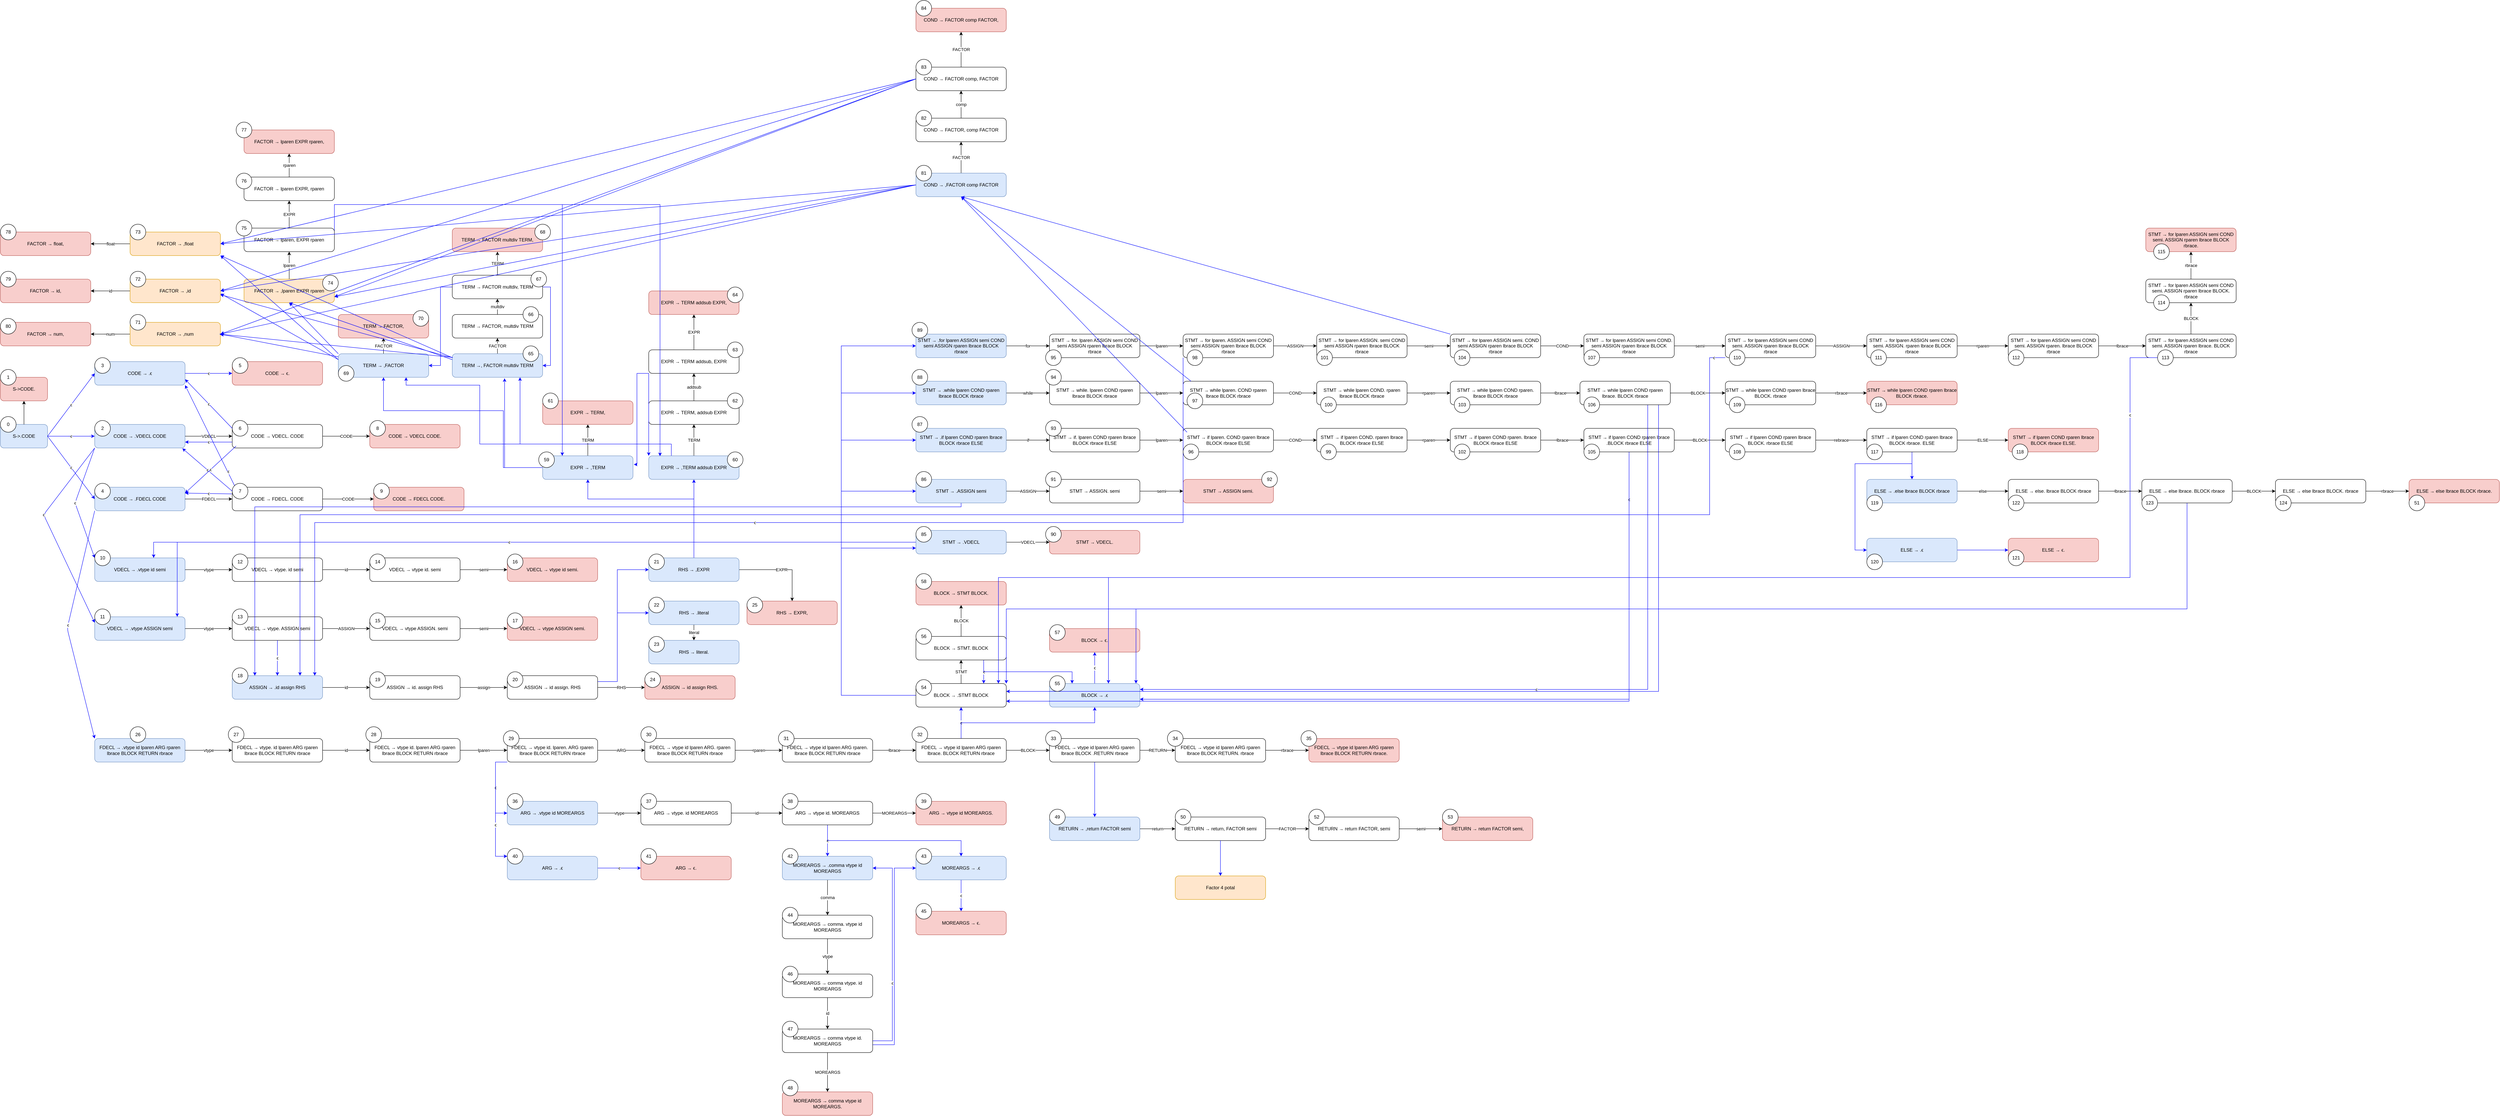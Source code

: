 <mxfile version="13.3.0" type="device"><diagram id="7BX9GjCG3bZBWfAawwrN" name="Page-1"><mxGraphModel dx="1422" dy="713" grid="1" gridSize="10" guides="1" tooltips="1" connect="1" arrows="1" fold="1" page="1" pageScale="1" pageWidth="9000" pageHeight="9000" math="0" shadow="0"><root><mxCell id="0"/><mxCell id="1" parent="0"/><mxCell id="oWCFYl0zDtGGjPLeJmhg-1" value="S-&amp;gt;.CODE" style="rounded=1;whiteSpace=wrap;html=1;fillColor=#dae8fc;strokeColor=#6c8ebf;" parent="1" vertex="1"><mxGeometry x="10" y="4700" width="120" height="60" as="geometry"/></mxCell><mxCell id="oWCFYl0zDtGGjPLeJmhg-2" value="" style="endArrow=classic;html=1;" parent="1" edge="1"><mxGeometry width="50" height="50" relative="1" as="geometry"><mxPoint x="70" y="4700" as="sourcePoint"/><mxPoint x="70" y="4640" as="targetPoint"/></mxGeometry></mxCell><mxCell id="oWCFYl0zDtGGjPLeJmhg-3" value="S-&amp;gt;CODE." style="rounded=1;whiteSpace=wrap;html=1;fillColor=#f8cecc;strokeColor=#b85450;" parent="1" vertex="1"><mxGeometry x="10" y="4580" width="120" height="60" as="geometry"/></mxCell><mxCell id="oWCFYl0zDtGGjPLeJmhg-4" value="ϵ" style="endArrow=classic;html=1;entryX=0;entryY=0.5;entryDx=0;entryDy=0;strokeColor=#0000FF;" parent="1" target="oWCFYl0zDtGGjPLeJmhg-6" edge="1"><mxGeometry width="50" height="50" relative="1" as="geometry"><mxPoint x="130" y="4730" as="sourcePoint"/><mxPoint x="180" y="4680" as="targetPoint"/></mxGeometry></mxCell><mxCell id="oWCFYl0zDtGGjPLeJmhg-6" value="CODE → .VDECL CODE" style="rounded=1;whiteSpace=wrap;html=1;fillColor=#dae8fc;strokeColor=#6c8ebf;" parent="1" vertex="1"><mxGeometry x="250" y="4700" width="230" height="60" as="geometry"/></mxCell><mxCell id="oWCFYl0zDtGGjPLeJmhg-7" value="CODE → VDECL. CODE" style="rounded=1;whiteSpace=wrap;html=1;" parent="1" vertex="1"><mxGeometry x="600" y="4700" width="230" height="60" as="geometry"/></mxCell><mxCell id="oWCFYl0zDtGGjPLeJmhg-8" value="VDECL" style="endArrow=classic;html=1;exitX=1;exitY=0.5;exitDx=0;exitDy=0;" parent="1" source="oWCFYl0zDtGGjPLeJmhg-6" target="oWCFYl0zDtGGjPLeJmhg-7" edge="1"><mxGeometry width="50" height="50" relative="1" as="geometry"><mxPoint x="490" y="4730" as="sourcePoint"/><mxPoint x="600" y="4729.5" as="targetPoint"/></mxGeometry></mxCell><mxCell id="oWCFYl0zDtGGjPLeJmhg-9" value="CODE → VDECL CODE." style="rounded=1;whiteSpace=wrap;html=1;fillColor=#f8cecc;strokeColor=#b85450;" parent="1" vertex="1"><mxGeometry x="950" y="4700" width="230" height="60" as="geometry"/></mxCell><mxCell id="oWCFYl0zDtGGjPLeJmhg-10" value="CODE" style="endArrow=classic;html=1;entryX=0;entryY=0.5;entryDx=0;entryDy=0;" parent="1" target="oWCFYl0zDtGGjPLeJmhg-9" edge="1"><mxGeometry width="50" height="50" relative="1" as="geometry"><mxPoint x="830" y="4730" as="sourcePoint"/><mxPoint x="950" y="4729.5" as="targetPoint"/></mxGeometry></mxCell><mxCell id="oWCFYl0zDtGGjPLeJmhg-16" value="CODE → .FDECL CODE" style="rounded=1;whiteSpace=wrap;html=1;fillColor=#dae8fc;strokeColor=#6c8ebf;" parent="1" vertex="1"><mxGeometry x="250" y="4860" width="230" height="60" as="geometry"/></mxCell><mxCell id="oWCFYl0zDtGGjPLeJmhg-17" value="CODE → FDECL. CODE" style="rounded=1;whiteSpace=wrap;html=1;" parent="1" vertex="1"><mxGeometry x="600" y="4860" width="230" height="60" as="geometry"/></mxCell><mxCell id="oWCFYl0zDtGGjPLeJmhg-18" value="CODE → FDECL CODE." style="rounded=1;whiteSpace=wrap;html=1;fillColor=#f8cecc;strokeColor=#b85450;" parent="1" vertex="1"><mxGeometry x="960" y="4860" width="230" height="60" as="geometry"/></mxCell><mxCell id="oWCFYl0zDtGGjPLeJmhg-19" value="ϵ" style="endArrow=classic;html=1;entryX=0;entryY=0.5;entryDx=0;entryDy=0;exitX=1;exitY=0.5;exitDx=0;exitDy=0;strokeColor=#0000FF;" parent="1" source="oWCFYl0zDtGGjPLeJmhg-1" target="oWCFYl0zDtGGjPLeJmhg-16" edge="1"><mxGeometry width="50" height="50" relative="1" as="geometry"><mxPoint x="140" y="4740" as="sourcePoint"/><mxPoint x="260" y="4740" as="targetPoint"/></mxGeometry></mxCell><mxCell id="oWCFYl0zDtGGjPLeJmhg-20" value="FDECL" style="endArrow=classic;html=1;exitX=1;exitY=0.5;exitDx=0;exitDy=0;entryX=0;entryY=0.5;entryDx=0;entryDy=0;" parent="1" source="oWCFYl0zDtGGjPLeJmhg-16" target="oWCFYl0zDtGGjPLeJmhg-17" edge="1"><mxGeometry width="50" height="50" relative="1" as="geometry"><mxPoint x="490" y="4740" as="sourcePoint"/><mxPoint x="610" y="4740" as="targetPoint"/></mxGeometry></mxCell><mxCell id="oWCFYl0zDtGGjPLeJmhg-22" value="CODE" style="endArrow=classic;html=1;exitX=1;exitY=0.5;exitDx=0;exitDy=0;entryX=0;entryY=0.5;entryDx=0;entryDy=0;" parent="1" source="oWCFYl0zDtGGjPLeJmhg-17" target="oWCFYl0zDtGGjPLeJmhg-18" edge="1"><mxGeometry width="50" height="50" relative="1" as="geometry"><mxPoint x="840" y="4740" as="sourcePoint"/><mxPoint x="959" y="4900" as="targetPoint"/></mxGeometry></mxCell><mxCell id="oWCFYl0zDtGGjPLeJmhg-26" value="CODE → .ϵ" style="rounded=1;whiteSpace=wrap;html=1;fillColor=#dae8fc;strokeColor=#6c8ebf;" parent="1" vertex="1"><mxGeometry x="250" y="4540" width="230" height="60" as="geometry"/></mxCell><mxCell id="oWCFYl0zDtGGjPLeJmhg-27" value="ϵ" style="endArrow=classic;html=1;entryX=0;entryY=0.5;entryDx=0;entryDy=0;exitX=1;exitY=0.5;exitDx=0;exitDy=0;strokeColor=#0000FF;" parent="1" source="oWCFYl0zDtGGjPLeJmhg-1" target="oWCFYl0zDtGGjPLeJmhg-26" edge="1"><mxGeometry width="50" height="50" relative="1" as="geometry"><mxPoint x="140" y="4740" as="sourcePoint"/><mxPoint x="260" y="4740" as="targetPoint"/></mxGeometry></mxCell><mxCell id="oWCFYl0zDtGGjPLeJmhg-28" value="CODE → ϵ." style="rounded=1;whiteSpace=wrap;html=1;fillColor=#f8cecc;strokeColor=#b85450;" parent="1" vertex="1"><mxGeometry x="600" y="4540" width="230" height="60" as="geometry"/></mxCell><mxCell id="oWCFYl0zDtGGjPLeJmhg-29" value="ϵ" style="endArrow=classic;html=1;entryX=0;entryY=0.5;entryDx=0;entryDy=0;exitX=1;exitY=0.5;exitDx=0;exitDy=0;strokeColor=#0000FF;" parent="1" source="oWCFYl0zDtGGjPLeJmhg-26" target="oWCFYl0zDtGGjPLeJmhg-28" edge="1"><mxGeometry width="50" height="50" relative="1" as="geometry"><mxPoint x="140" y="4740" as="sourcePoint"/><mxPoint x="260" y="4580" as="targetPoint"/></mxGeometry></mxCell><mxCell id="oWCFYl0zDtGGjPLeJmhg-35" value="VDECL → .vtype id semi" style="rounded=1;whiteSpace=wrap;html=1;fillColor=#dae8fc;strokeColor=#6c8ebf;" parent="1" vertex="1"><mxGeometry x="250" y="5040" width="230" height="60" as="geometry"/></mxCell><mxCell id="oWCFYl0zDtGGjPLeJmhg-36" value="VDECL → vtype. id semi" style="rounded=1;whiteSpace=wrap;html=1;" parent="1" vertex="1"><mxGeometry x="600" y="5040" width="230" height="60" as="geometry"/></mxCell><mxCell id="oWCFYl0zDtGGjPLeJmhg-37" value="VDECL → vtype id. semi" style="rounded=1;whiteSpace=wrap;html=1;" parent="1" vertex="1"><mxGeometry x="950" y="5040" width="230" height="60" as="geometry"/></mxCell><mxCell id="oWCFYl0zDtGGjPLeJmhg-38" value="vtype" style="endArrow=classic;html=1;exitX=1;exitY=0.5;exitDx=0;exitDy=0;" parent="1" source="oWCFYl0zDtGGjPLeJmhg-35" target="oWCFYl0zDtGGjPLeJmhg-36" edge="1"><mxGeometry width="50" height="50" relative="1" as="geometry"><mxPoint x="840" y="4900" as="sourcePoint"/><mxPoint x="970" y="4900" as="targetPoint"/></mxGeometry></mxCell><mxCell id="oWCFYl0zDtGGjPLeJmhg-39" value="id" style="endArrow=classic;html=1;exitX=1;exitY=0.5;exitDx=0;exitDy=0;entryX=0;entryY=0.5;entryDx=0;entryDy=0;" parent="1" source="oWCFYl0zDtGGjPLeJmhg-36" target="oWCFYl0zDtGGjPLeJmhg-37" edge="1"><mxGeometry width="50" height="50" relative="1" as="geometry"><mxPoint x="850" y="5080" as="sourcePoint"/><mxPoint x="970" y="5080" as="targetPoint"/></mxGeometry></mxCell><mxCell id="oWCFYl0zDtGGjPLeJmhg-40" value="VDECL → vtype id semi." style="rounded=1;whiteSpace=wrap;html=1;fillColor=#f8cecc;strokeColor=#b85450;" parent="1" vertex="1"><mxGeometry x="1300" y="5040" width="230" height="60" as="geometry"/></mxCell><mxCell id="oWCFYl0zDtGGjPLeJmhg-41" value="semi" style="endArrow=classic;html=1;exitX=1;exitY=0.5;exitDx=0;exitDy=0;" parent="1" source="oWCFYl0zDtGGjPLeJmhg-37" target="oWCFYl0zDtGGjPLeJmhg-40" edge="1"><mxGeometry width="50" height="50" relative="1" as="geometry"><mxPoint x="840" y="5080" as="sourcePoint"/><mxPoint x="960" y="5080" as="targetPoint"/></mxGeometry></mxCell><mxCell id="oWCFYl0zDtGGjPLeJmhg-44" value="ϵ" style="endArrow=classic;html=1;entryX=0;entryY=0;entryDx=0;entryDy=0;exitX=0;exitY=1;exitDx=0;exitDy=0;strokeColor=#0000FF;" parent="1" source="oWCFYl0zDtGGjPLeJmhg-6" target="oWCFYl0zDtGGjPLeJmhg-35" edge="1"><mxGeometry width="50" height="50" relative="1" as="geometry"><mxPoint x="140" y="4740" as="sourcePoint"/><mxPoint x="260" y="4900" as="targetPoint"/><Array as="points"><mxPoint x="200" y="4900"/></Array></mxGeometry></mxCell><mxCell id="oWCFYl0zDtGGjPLeJmhg-46" value="VDECL → .vtype ASSIGN semi" style="rounded=1;whiteSpace=wrap;html=1;fillColor=#dae8fc;strokeColor=#6c8ebf;" parent="1" vertex="1"><mxGeometry x="250" y="5190" width="230" height="60" as="geometry"/></mxCell><mxCell id="oWCFYl0zDtGGjPLeJmhg-47" value="VDECL → vtype. ASSIGN semi" style="rounded=1;whiteSpace=wrap;html=1;" parent="1" vertex="1"><mxGeometry x="600" y="5190" width="230" height="60" as="geometry"/></mxCell><mxCell id="oWCFYl0zDtGGjPLeJmhg-48" value="VDECL → vtype ASSIGN. semi" style="rounded=1;whiteSpace=wrap;html=1;" parent="1" vertex="1"><mxGeometry x="950" y="5190" width="230" height="60" as="geometry"/></mxCell><mxCell id="oWCFYl0zDtGGjPLeJmhg-49" value="VDECL → vtype ASSIGN semi." style="rounded=1;whiteSpace=wrap;html=1;fillColor=#f8cecc;strokeColor=#b85450;" parent="1" vertex="1"><mxGeometry x="1300" y="5190" width="230" height="60" as="geometry"/></mxCell><mxCell id="oWCFYl0zDtGGjPLeJmhg-50" value="ASSIGN" style="endArrow=classic;html=1;exitX=1;exitY=0.5;exitDx=0;exitDy=0;" parent="1" source="oWCFYl0zDtGGjPLeJmhg-47" target="oWCFYl0zDtGGjPLeJmhg-48" edge="1"><mxGeometry width="50" height="50" relative="1" as="geometry"><mxPoint x="950" y="5210" as="sourcePoint"/><mxPoint x="1000" y="5160" as="targetPoint"/></mxGeometry></mxCell><mxCell id="oWCFYl0zDtGGjPLeJmhg-51" value="vtype" style="endArrow=classic;html=1;exitX=1;exitY=0.5;exitDx=0;exitDy=0;" parent="1" source="oWCFYl0zDtGGjPLeJmhg-46" target="oWCFYl0zDtGGjPLeJmhg-47" edge="1"><mxGeometry width="50" height="50" relative="1" as="geometry"><mxPoint x="490" y="5080" as="sourcePoint"/><mxPoint x="610" y="5080" as="targetPoint"/></mxGeometry></mxCell><mxCell id="oWCFYl0zDtGGjPLeJmhg-52" value="semi" style="endArrow=classic;html=1;exitX=1;exitY=0.5;exitDx=0;exitDy=0;entryX=0;entryY=0.5;entryDx=0;entryDy=0;" parent="1" source="oWCFYl0zDtGGjPLeJmhg-48" target="oWCFYl0zDtGGjPLeJmhg-49" edge="1"><mxGeometry width="50" height="50" relative="1" as="geometry"><mxPoint x="1190" y="5080" as="sourcePoint"/><mxPoint x="1310" y="5080" as="targetPoint"/></mxGeometry></mxCell><mxCell id="oWCFYl0zDtGGjPLeJmhg-54" value="ϵ" style="endArrow=classic;html=1;entryX=0;entryY=0.25;entryDx=0;entryDy=0;exitX=0;exitY=1;exitDx=0;exitDy=0;strokeColor=#0000FF;" parent="1" target="oWCFYl0zDtGGjPLeJmhg-46" edge="1"><mxGeometry x="-0.174" width="50" height="50" relative="1" as="geometry"><mxPoint x="250" y="4760" as="sourcePoint"/><mxPoint x="250.0" y="5030" as="targetPoint"/><Array as="points"><mxPoint x="120" y="4930"/></Array><mxPoint as="offset"/></mxGeometry></mxCell><mxCell id="oWCFYl0zDtGGjPLeJmhg-55" value="ASSIGN → .id assign RHS" style="rounded=1;whiteSpace=wrap;html=1;fillColor=#dae8fc;strokeColor=#6c8ebf;" parent="1" vertex="1"><mxGeometry x="600" y="5340" width="230" height="60" as="geometry"/></mxCell><mxCell id="oWCFYl0zDtGGjPLeJmhg-56" value="ϵ" style="endArrow=classic;html=1;exitX=0.5;exitY=1;exitDx=0;exitDy=0;strokeColor=#0000FF;" parent="1" source="oWCFYl0zDtGGjPLeJmhg-47" edge="1"><mxGeometry width="50" height="50" relative="1" as="geometry"><mxPoint x="714.5" y="5280" as="sourcePoint"/><mxPoint x="715" y="5340" as="targetPoint"/><Array as="points"/></mxGeometry></mxCell><mxCell id="oWCFYl0zDtGGjPLeJmhg-57" value="ASSIGN → id. assign RHS" style="rounded=1;whiteSpace=wrap;html=1;" parent="1" vertex="1"><mxGeometry x="950" y="5340" width="230" height="60" as="geometry"/></mxCell><mxCell id="oWCFYl0zDtGGjPLeJmhg-246" style="edgeStyle=orthogonalEdgeStyle;rounded=0;orthogonalLoop=1;jettySize=auto;html=1;exitX=1;exitY=0.25;exitDx=0;exitDy=0;entryX=0;entryY=0.5;entryDx=0;entryDy=0;strokeColor=#0000FF;" parent="1" source="oWCFYl0zDtGGjPLeJmhg-58" target="oWCFYl0zDtGGjPLeJmhg-244" edge="1"><mxGeometry relative="1" as="geometry"><Array as="points"><mxPoint x="1580" y="5355"/><mxPoint x="1580" y="5180"/></Array></mxGeometry></mxCell><mxCell id="oWCFYl0zDtGGjPLeJmhg-247" style="edgeStyle=orthogonalEdgeStyle;rounded=0;orthogonalLoop=1;jettySize=auto;html=1;exitX=1;exitY=0.25;exitDx=0;exitDy=0;entryX=0;entryY=0.5;entryDx=0;entryDy=0;strokeColor=#0000FF;" parent="1" source="oWCFYl0zDtGGjPLeJmhg-58" target="oWCFYl0zDtGGjPLeJmhg-245" edge="1"><mxGeometry relative="1" as="geometry"><Array as="points"><mxPoint x="1580" y="5355"/><mxPoint x="1580" y="5070"/></Array></mxGeometry></mxCell><mxCell id="oWCFYl0zDtGGjPLeJmhg-58" value="ASSIGN → id assign. RHS" style="rounded=1;whiteSpace=wrap;html=1;" parent="1" vertex="1"><mxGeometry x="1300" y="5340" width="230" height="60" as="geometry"/></mxCell><mxCell id="oWCFYl0zDtGGjPLeJmhg-59" value="id" style="endArrow=classic;html=1;exitX=1;exitY=0.5;exitDx=0;exitDy=0;" parent="1" source="oWCFYl0zDtGGjPLeJmhg-55" edge="1"><mxGeometry width="50" height="50" relative="1" as="geometry"><mxPoint x="850" y="5369.5" as="sourcePoint"/><mxPoint x="950" y="5370" as="targetPoint"/></mxGeometry></mxCell><mxCell id="oWCFYl0zDtGGjPLeJmhg-60" value="ASSIGN → id assign RHS." style="rounded=1;whiteSpace=wrap;html=1;fillColor=#f8cecc;strokeColor=#b85450;" parent="1" vertex="1"><mxGeometry x="1650" y="5340" width="230" height="60" as="geometry"/></mxCell><mxCell id="oWCFYl0zDtGGjPLeJmhg-61" value="assign" style="endArrow=classic;html=1;exitX=1;exitY=0.5;exitDx=0;exitDy=0;entryX=0;entryY=0.5;entryDx=0;entryDy=0;" parent="1" source="oWCFYl0zDtGGjPLeJmhg-57" target="oWCFYl0zDtGGjPLeJmhg-58" edge="1"><mxGeometry width="50" height="50" relative="1" as="geometry"><mxPoint x="840" y="5380" as="sourcePoint"/><mxPoint x="960" y="5380" as="targetPoint"/></mxGeometry></mxCell><mxCell id="oWCFYl0zDtGGjPLeJmhg-62" value="RHS" style="endArrow=classic;html=1;exitX=1;exitY=0.5;exitDx=0;exitDy=0;" parent="1" source="oWCFYl0zDtGGjPLeJmhg-58" target="oWCFYl0zDtGGjPLeJmhg-60" edge="1"><mxGeometry width="50" height="50" relative="1" as="geometry"><mxPoint x="1190" y="5380" as="sourcePoint"/><mxPoint x="1310" y="5380" as="targetPoint"/></mxGeometry></mxCell><mxCell id="oWCFYl0zDtGGjPLeJmhg-63" value="FDECL → .vtype id lparen ARG rparen lbrace BLOCK RETURN rbrace" style="rounded=1;whiteSpace=wrap;html=1;fillColor=#dae8fc;strokeColor=#6c8ebf;" parent="1" vertex="1"><mxGeometry x="250" y="5500" width="230" height="60" as="geometry"/></mxCell><mxCell id="oWCFYl0zDtGGjPLeJmhg-64" value="ϵ" style="endArrow=classic;html=1;entryX=0;entryY=0;entryDx=0;entryDy=0;exitX=0;exitY=1;exitDx=0;exitDy=0;strokeColor=#0000FF;" parent="1" source="oWCFYl0zDtGGjPLeJmhg-16" target="oWCFYl0zDtGGjPLeJmhg-63" edge="1"><mxGeometry width="50" height="50" relative="1" as="geometry"><mxPoint x="240" y="4930" as="sourcePoint"/><mxPoint x="240.0" y="5210" as="targetPoint"/><Array as="points"><mxPoint x="180" y="5220"/></Array></mxGeometry></mxCell><mxCell id="oWCFYl0zDtGGjPLeJmhg-66" value="FDECL → vtype. id lparen ARG rparen lbrace BLOCK RETURN rbrace" style="rounded=1;whiteSpace=wrap;html=1;" parent="1" vertex="1"><mxGeometry x="600" y="5500" width="230" height="60" as="geometry"/></mxCell><mxCell id="oWCFYl0zDtGGjPLeJmhg-67" value="FDECL → vtype id. lparen ARG rparen lbrace BLOCK RETURN rbrace" style="rounded=1;whiteSpace=wrap;html=1;" parent="1" vertex="1"><mxGeometry x="950" y="5500" width="230" height="60" as="geometry"/></mxCell><mxCell id="oWCFYl0zDtGGjPLeJmhg-68" value="vtype" style="endArrow=classic;html=1;exitX=1;exitY=0.5;exitDx=0;exitDy=0;entryX=0;entryY=0.5;entryDx=0;entryDy=0;" parent="1" source="oWCFYl0zDtGGjPLeJmhg-63" target="oWCFYl0zDtGGjPLeJmhg-66" edge="1"><mxGeometry width="50" height="50" relative="1" as="geometry"><mxPoint x="490" y="5230" as="sourcePoint"/><mxPoint x="610" y="5230" as="targetPoint"/></mxGeometry></mxCell><mxCell id="oWCFYl0zDtGGjPLeJmhg-69" value="id" style="endArrow=classic;html=1;exitX=1;exitY=0.5;exitDx=0;exitDy=0;entryX=0;entryY=0.5;entryDx=0;entryDy=0;" parent="1" source="oWCFYl0zDtGGjPLeJmhg-66" target="oWCFYl0zDtGGjPLeJmhg-67" edge="1"><mxGeometry width="50" height="50" relative="1" as="geometry"><mxPoint x="840" y="5380" as="sourcePoint"/><mxPoint x="960" y="5380" as="targetPoint"/></mxGeometry></mxCell><mxCell id="oWCFYl0zDtGGjPLeJmhg-88" value="ϵ" style="edgeStyle=orthogonalEdgeStyle;rounded=0;orthogonalLoop=1;jettySize=auto;html=1;exitX=0;exitY=1;exitDx=0;exitDy=0;entryX=0;entryY=0.5;entryDx=0;entryDy=0;strokeColor=#0000FF;" parent="1" source="oWCFYl0zDtGGjPLeJmhg-70" target="oWCFYl0zDtGGjPLeJmhg-87" edge="1"><mxGeometry relative="1" as="geometry"><Array as="points"><mxPoint x="1270" y="5560"/><mxPoint x="1270" y="5690"/></Array></mxGeometry></mxCell><mxCell id="oWCFYl0zDtGGjPLeJmhg-96" value="ϵ" style="edgeStyle=orthogonalEdgeStyle;rounded=0;orthogonalLoop=1;jettySize=auto;html=1;exitX=0;exitY=1;exitDx=0;exitDy=0;entryX=0;entryY=0;entryDx=0;entryDy=0;strokeColor=#0000FF;" parent="1" source="oWCFYl0zDtGGjPLeJmhg-70" target="oWCFYl0zDtGGjPLeJmhg-95" edge="1"><mxGeometry x="0.267" relative="1" as="geometry"><Array as="points"><mxPoint x="1270" y="5560"/><mxPoint x="1270" y="5800"/></Array><mxPoint as="offset"/></mxGeometry></mxCell><mxCell id="oWCFYl0zDtGGjPLeJmhg-70" value="FDECL → vtype id. lparen. ARG rparen lbrace BLOCK RETURN rbrace" style="rounded=1;whiteSpace=wrap;html=1;" parent="1" vertex="1"><mxGeometry x="1300" y="5500" width="230" height="60" as="geometry"/></mxCell><mxCell id="oWCFYl0zDtGGjPLeJmhg-71" value="FDECL → vtype id lparen ARG. rparen lbrace BLOCK RETURN rbrace" style="rounded=1;whiteSpace=wrap;html=1;" parent="1" vertex="1"><mxGeometry x="1650" y="5500" width="230" height="60" as="geometry"/></mxCell><mxCell id="oWCFYl0zDtGGjPLeJmhg-72" value="lparen" style="endArrow=classic;html=1;exitX=1;exitY=0.5;exitDx=0;exitDy=0;entryX=0;entryY=0.5;entryDx=0;entryDy=0;" parent="1" source="oWCFYl0zDtGGjPLeJmhg-67" target="oWCFYl0zDtGGjPLeJmhg-70" edge="1"><mxGeometry width="50" height="50" relative="1" as="geometry"><mxPoint x="840" y="5540" as="sourcePoint"/><mxPoint x="960" y="5540" as="targetPoint"/></mxGeometry></mxCell><mxCell id="oWCFYl0zDtGGjPLeJmhg-73" value="ARG" style="endArrow=classic;html=1;exitX=1;exitY=0.5;exitDx=0;exitDy=0;entryX=0;entryY=0.5;entryDx=0;entryDy=0;" parent="1" source="oWCFYl0zDtGGjPLeJmhg-70" target="oWCFYl0zDtGGjPLeJmhg-71" edge="1"><mxGeometry width="50" height="50" relative="1" as="geometry"><mxPoint x="1550" y="5560" as="sourcePoint"/><mxPoint x="1670" y="5560" as="targetPoint"/></mxGeometry></mxCell><mxCell id="oWCFYl0zDtGGjPLeJmhg-74" value="FDECL → vtype id lparen ARG rparen. lbrace BLOCK RETURN rbrace" style="rounded=1;whiteSpace=wrap;html=1;" parent="1" vertex="1"><mxGeometry x="2000" y="5500" width="230" height="60" as="geometry"/></mxCell><mxCell id="oWCFYl0zDtGGjPLeJmhg-75" value="rparen" style="endArrow=classic;html=1;exitX=1;exitY=0.5;exitDx=0;exitDy=0;entryX=0;entryY=0.5;entryDx=0;entryDy=0;" parent="1" source="oWCFYl0zDtGGjPLeJmhg-71" target="oWCFYl0zDtGGjPLeJmhg-74" edge="1"><mxGeometry width="50" height="50" relative="1" as="geometry"><mxPoint x="1900" y="5590" as="sourcePoint"/><mxPoint x="2020" y="5590" as="targetPoint"/></mxGeometry></mxCell><mxCell id="oWCFYl0zDtGGjPLeJmhg-122" value="ϵ" style="edgeStyle=orthogonalEdgeStyle;rounded=0;orthogonalLoop=1;jettySize=auto;html=1;exitX=0.5;exitY=0;exitDx=0;exitDy=0;entryX=0.5;entryY=1;entryDx=0;entryDy=0;strokeColor=#0000FF;" parent="1" source="oWCFYl0zDtGGjPLeJmhg-76" target="oWCFYl0zDtGGjPLeJmhg-121" edge="1"><mxGeometry relative="1" as="geometry"/></mxCell><mxCell id="oWCFYl0zDtGGjPLeJmhg-124" style="edgeStyle=orthogonalEdgeStyle;rounded=0;orthogonalLoop=1;jettySize=auto;html=1;exitX=0.5;exitY=0;exitDx=0;exitDy=0;entryX=0.5;entryY=1;entryDx=0;entryDy=0;strokeColor=#0000FF;" parent="1" source="oWCFYl0zDtGGjPLeJmhg-76" target="oWCFYl0zDtGGjPLeJmhg-123" edge="1"><mxGeometry relative="1" as="geometry"/></mxCell><mxCell id="oWCFYl0zDtGGjPLeJmhg-76" value="FDECL → vtype id lparen ARG rparen lbrace. BLOCK RETURN rbrace" style="rounded=1;whiteSpace=wrap;html=1;" parent="1" vertex="1"><mxGeometry x="2340" y="5500" width="230" height="60" as="geometry"/></mxCell><mxCell id="oWCFYl0zDtGGjPLeJmhg-79" value="lbrace" style="endArrow=classic;html=1;exitX=1;exitY=0.5;exitDx=0;exitDy=0;entryX=0;entryY=0.5;entryDx=0;entryDy=0;" parent="1" source="oWCFYl0zDtGGjPLeJmhg-74" target="oWCFYl0zDtGGjPLeJmhg-76" edge="1"><mxGeometry width="50" height="50" relative="1" as="geometry"><mxPoint x="1890" y="5540" as="sourcePoint"/><mxPoint x="2010" y="5540" as="targetPoint"/></mxGeometry></mxCell><mxCell id="oWCFYl0zDtGGjPLeJmhg-85" value="RETURN" style="edgeStyle=orthogonalEdgeStyle;rounded=0;orthogonalLoop=1;jettySize=auto;html=1;exitX=1;exitY=0.5;exitDx=0;exitDy=0;entryX=0;entryY=0.5;entryDx=0;entryDy=0;strokeColor=#000000;" parent="1" source="oWCFYl0zDtGGjPLeJmhg-80" target="oWCFYl0zDtGGjPLeJmhg-82" edge="1"><mxGeometry relative="1" as="geometry"/></mxCell><mxCell id="oWCFYl0zDtGGjPLeJmhg-340" style="edgeStyle=orthogonalEdgeStyle;rounded=0;orthogonalLoop=1;jettySize=auto;html=1;exitX=0.5;exitY=1;exitDx=0;exitDy=0;entryX=0.5;entryY=0;entryDx=0;entryDy=0;strokeColor=#0008FF;" parent="1" source="oWCFYl0zDtGGjPLeJmhg-80" target="oWCFYl0zDtGGjPLeJmhg-339" edge="1"><mxGeometry relative="1" as="geometry"/></mxCell><mxCell id="oWCFYl0zDtGGjPLeJmhg-80" value="FDECL → vtype id lparen ARG rparen lbrace BLOCK .RETURN rbrace" style="rounded=1;whiteSpace=wrap;html=1;" parent="1" vertex="1"><mxGeometry x="2680" y="5500" width="230" height="60" as="geometry"/></mxCell><mxCell id="oWCFYl0zDtGGjPLeJmhg-81" value="BLOCK" style="endArrow=classic;html=1;strokeColor=#000000;exitX=1;exitY=0.5;exitDx=0;exitDy=0;" parent="1" source="oWCFYl0zDtGGjPLeJmhg-76" target="oWCFYl0zDtGGjPLeJmhg-80" edge="1"><mxGeometry width="50" height="50" relative="1" as="geometry"><mxPoint x="2300" y="5390" as="sourcePoint"/><mxPoint x="2350" y="5340" as="targetPoint"/></mxGeometry></mxCell><mxCell id="oWCFYl0zDtGGjPLeJmhg-86" value="rbrace" style="edgeStyle=orthogonalEdgeStyle;rounded=0;orthogonalLoop=1;jettySize=auto;html=1;exitX=1;exitY=0.5;exitDx=0;exitDy=0;entryX=0;entryY=0.5;entryDx=0;entryDy=0;strokeColor=#000000;" parent="1" source="oWCFYl0zDtGGjPLeJmhg-82" target="oWCFYl0zDtGGjPLeJmhg-83" edge="1"><mxGeometry relative="1" as="geometry"/></mxCell><mxCell id="oWCFYl0zDtGGjPLeJmhg-82" value="FDECL → vtype id lparen ARG rparen lbrace BLOCK RETURN. rbrace" style="rounded=1;whiteSpace=wrap;html=1;" parent="1" vertex="1"><mxGeometry x="3000" y="5500" width="230" height="60" as="geometry"/></mxCell><mxCell id="oWCFYl0zDtGGjPLeJmhg-83" value="FDECL → vtype id lparen ARG rparen lbrace BLOCK RETURN rbrace." style="rounded=1;whiteSpace=wrap;html=1;fillColor=#f8cecc;strokeColor=#b85450;" parent="1" vertex="1"><mxGeometry x="3340" y="5500" width="230" height="60" as="geometry"/></mxCell><mxCell id="oWCFYl0zDtGGjPLeJmhg-92" value="vtype" style="edgeStyle=orthogonalEdgeStyle;rounded=0;orthogonalLoop=1;jettySize=auto;html=1;exitX=1;exitY=0.5;exitDx=0;exitDy=0;entryX=0;entryY=0.5;entryDx=0;entryDy=0;strokeColor=#000000;" parent="1" source="oWCFYl0zDtGGjPLeJmhg-87" target="oWCFYl0zDtGGjPLeJmhg-89" edge="1"><mxGeometry relative="1" as="geometry"/></mxCell><mxCell id="oWCFYl0zDtGGjPLeJmhg-87" value="ARG → .vtype id MOREARGS" style="rounded=1;whiteSpace=wrap;html=1;fillColor=#dae8fc;strokeColor=#6c8ebf;" parent="1" vertex="1"><mxGeometry x="1300" y="5660" width="230" height="60" as="geometry"/></mxCell><mxCell id="oWCFYl0zDtGGjPLeJmhg-93" value="id" style="edgeStyle=orthogonalEdgeStyle;rounded=0;orthogonalLoop=1;jettySize=auto;html=1;exitX=1;exitY=0.5;exitDx=0;exitDy=0;strokeColor=#000000;" parent="1" source="oWCFYl0zDtGGjPLeJmhg-89" target="oWCFYl0zDtGGjPLeJmhg-90" edge="1"><mxGeometry relative="1" as="geometry"/></mxCell><mxCell id="oWCFYl0zDtGGjPLeJmhg-89" value="ARG → vtype. id MOREARGS" style="rounded=1;whiteSpace=wrap;html=1;" parent="1" vertex="1"><mxGeometry x="1640" y="5660" width="230" height="60" as="geometry"/></mxCell><mxCell id="oWCFYl0zDtGGjPLeJmhg-94" value="MOREARGS" style="edgeStyle=orthogonalEdgeStyle;rounded=0;orthogonalLoop=1;jettySize=auto;html=1;exitX=1;exitY=0.5;exitDx=0;exitDy=0;strokeColor=#000000;" parent="1" source="oWCFYl0zDtGGjPLeJmhg-90" target="oWCFYl0zDtGGjPLeJmhg-91" edge="1"><mxGeometry relative="1" as="geometry"/></mxCell><mxCell id="oWCFYl0zDtGGjPLeJmhg-101" value="ϵ" style="edgeStyle=orthogonalEdgeStyle;rounded=0;orthogonalLoop=1;jettySize=auto;html=1;exitX=0.5;exitY=1;exitDx=0;exitDy=0;strokeColor=#0000FF;" parent="1" source="oWCFYl0zDtGGjPLeJmhg-90" target="oWCFYl0zDtGGjPLeJmhg-99" edge="1"><mxGeometry relative="1" as="geometry"/></mxCell><mxCell id="oWCFYl0zDtGGjPLeJmhg-120" style="edgeStyle=orthogonalEdgeStyle;rounded=0;orthogonalLoop=1;jettySize=auto;html=1;exitX=0.5;exitY=1;exitDx=0;exitDy=0;entryX=0.5;entryY=0;entryDx=0;entryDy=0;strokeColor=#0000FF;" parent="1" source="oWCFYl0zDtGGjPLeJmhg-90" target="oWCFYl0zDtGGjPLeJmhg-100" edge="1"><mxGeometry relative="1" as="geometry"/></mxCell><mxCell id="oWCFYl0zDtGGjPLeJmhg-90" value="ARG → vtype id. MOREARGS" style="rounded=1;whiteSpace=wrap;html=1;" parent="1" vertex="1"><mxGeometry x="2000" y="5660" width="230" height="60" as="geometry"/></mxCell><mxCell id="oWCFYl0zDtGGjPLeJmhg-91" value="ARG → vtype id MOREARGS." style="rounded=1;whiteSpace=wrap;html=1;fillColor=#f8cecc;strokeColor=#b85450;" parent="1" vertex="1"><mxGeometry x="2340" y="5660" width="230" height="60" as="geometry"/></mxCell><mxCell id="oWCFYl0zDtGGjPLeJmhg-98" value="ϵ" style="edgeStyle=orthogonalEdgeStyle;rounded=0;orthogonalLoop=1;jettySize=auto;html=1;exitX=1;exitY=0.5;exitDx=0;exitDy=0;entryX=0;entryY=0.5;entryDx=0;entryDy=0;strokeColor=#0000FF;" parent="1" source="oWCFYl0zDtGGjPLeJmhg-95" target="oWCFYl0zDtGGjPLeJmhg-97" edge="1"><mxGeometry relative="1" as="geometry"/></mxCell><mxCell id="oWCFYl0zDtGGjPLeJmhg-95" value="ARG → .ϵ" style="rounded=1;whiteSpace=wrap;html=1;fillColor=#dae8fc;strokeColor=#6c8ebf;" parent="1" vertex="1"><mxGeometry x="1300" y="5800" width="230" height="60" as="geometry"/></mxCell><mxCell id="oWCFYl0zDtGGjPLeJmhg-97" value="ARG → ϵ." style="rounded=1;whiteSpace=wrap;html=1;fillColor=#f8cecc;strokeColor=#b85450;" parent="1" vertex="1"><mxGeometry x="1640" y="5800" width="230" height="60" as="geometry"/></mxCell><mxCell id="oWCFYl0zDtGGjPLeJmhg-113" value="comma" style="edgeStyle=orthogonalEdgeStyle;rounded=0;orthogonalLoop=1;jettySize=auto;html=1;exitX=0.5;exitY=1;exitDx=0;exitDy=0;strokeColor=#000000;" parent="1" source="oWCFYl0zDtGGjPLeJmhg-99" target="oWCFYl0zDtGGjPLeJmhg-110" edge="1"><mxGeometry relative="1" as="geometry"/></mxCell><mxCell id="oWCFYl0zDtGGjPLeJmhg-99" value="MOREARGS → .comma vtype id MOREARGS" style="rounded=1;whiteSpace=wrap;html=1;fillColor=#dae8fc;strokeColor=#6c8ebf;" parent="1" vertex="1"><mxGeometry x="2000" y="5800" width="230" height="60" as="geometry"/></mxCell><mxCell id="oWCFYl0zDtGGjPLeJmhg-109" value="ϵ" style="edgeStyle=orthogonalEdgeStyle;rounded=0;orthogonalLoop=1;jettySize=auto;html=1;exitX=0.5;exitY=1;exitDx=0;exitDy=0;strokeColor=#0000FF;" parent="1" source="oWCFYl0zDtGGjPLeJmhg-100" target="oWCFYl0zDtGGjPLeJmhg-108" edge="1"><mxGeometry relative="1" as="geometry"/></mxCell><mxCell id="oWCFYl0zDtGGjPLeJmhg-100" value="MOREARGS → .ϵ" style="rounded=1;whiteSpace=wrap;html=1;fillColor=#dae8fc;strokeColor=#6c8ebf;" parent="1" vertex="1"><mxGeometry x="2340" y="5800" width="230" height="60" as="geometry"/></mxCell><mxCell id="oWCFYl0zDtGGjPLeJmhg-108" value="MOREARGS → ϵ." style="rounded=1;whiteSpace=wrap;html=1;fillColor=#f8cecc;strokeColor=#b85450;" parent="1" vertex="1"><mxGeometry x="2340" y="5940" width="230" height="60" as="geometry"/></mxCell><mxCell id="oWCFYl0zDtGGjPLeJmhg-114" value="vtype" style="edgeStyle=orthogonalEdgeStyle;rounded=0;orthogonalLoop=1;jettySize=auto;html=1;exitX=0.5;exitY=1;exitDx=0;exitDy=0;entryX=0.5;entryY=0;entryDx=0;entryDy=0;strokeColor=#000000;" parent="1" source="oWCFYl0zDtGGjPLeJmhg-110" target="oWCFYl0zDtGGjPLeJmhg-111" edge="1"><mxGeometry relative="1" as="geometry"/></mxCell><mxCell id="oWCFYl0zDtGGjPLeJmhg-110" value="MOREARGS → comma. vtype id MOREARGS" style="rounded=1;whiteSpace=wrap;html=1;" parent="1" vertex="1"><mxGeometry x="2000" y="5950" width="230" height="60" as="geometry"/></mxCell><mxCell id="oWCFYl0zDtGGjPLeJmhg-115" value="id" style="edgeStyle=orthogonalEdgeStyle;rounded=0;orthogonalLoop=1;jettySize=auto;html=1;exitX=0.5;exitY=1;exitDx=0;exitDy=0;strokeColor=#000000;" parent="1" source="oWCFYl0zDtGGjPLeJmhg-111" target="oWCFYl0zDtGGjPLeJmhg-112" edge="1"><mxGeometry relative="1" as="geometry"/></mxCell><mxCell id="oWCFYl0zDtGGjPLeJmhg-111" value="MOREARGS → comma vtype. id MOREARGS" style="rounded=1;whiteSpace=wrap;html=1;" parent="1" vertex="1"><mxGeometry x="2000" y="6100" width="230" height="60" as="geometry"/></mxCell><mxCell id="oWCFYl0zDtGGjPLeJmhg-116" value="ϵ" style="edgeStyle=orthogonalEdgeStyle;rounded=0;orthogonalLoop=1;jettySize=auto;html=1;exitX=0.5;exitY=0;exitDx=0;exitDy=0;entryX=1;entryY=0.5;entryDx=0;entryDy=0;strokeColor=#0000FF;" parent="1" source="oWCFYl0zDtGGjPLeJmhg-112" target="oWCFYl0zDtGGjPLeJmhg-99" edge="1"><mxGeometry relative="1" as="geometry"><Array as="points"><mxPoint x="2115" y="6270"/><mxPoint x="2280" y="6270"/><mxPoint x="2280" y="5830"/></Array></mxGeometry></mxCell><mxCell id="oWCFYl0zDtGGjPLeJmhg-118" value="MOREARGS" style="edgeStyle=orthogonalEdgeStyle;rounded=0;orthogonalLoop=1;jettySize=auto;html=1;exitX=0.5;exitY=1;exitDx=0;exitDy=0;strokeColor=#000000;" parent="1" source="oWCFYl0zDtGGjPLeJmhg-112" target="oWCFYl0zDtGGjPLeJmhg-117" edge="1"><mxGeometry relative="1" as="geometry"/></mxCell><mxCell id="1o3kBR-qVBjXpVACOyiE-8" style="edgeStyle=orthogonalEdgeStyle;rounded=0;orthogonalLoop=1;jettySize=auto;html=1;exitX=1;exitY=0.5;exitDx=0;exitDy=0;entryX=0;entryY=0.5;entryDx=0;entryDy=0;strokeColor=#0000FF;" parent="1" source="oWCFYl0zDtGGjPLeJmhg-112" target="oWCFYl0zDtGGjPLeJmhg-100" edge="1"><mxGeometry relative="1" as="geometry"><Array as="points"><mxPoint x="2230" y="6280"/><mxPoint x="2285" y="6280"/><mxPoint x="2285" y="5830"/></Array></mxGeometry></mxCell><mxCell id="oWCFYl0zDtGGjPLeJmhg-112" value="MOREARGS → comma vtype id. MOREARGS" style="rounded=1;whiteSpace=wrap;html=1;" parent="1" vertex="1"><mxGeometry x="2000" y="6240" width="230" height="60" as="geometry"/></mxCell><mxCell id="oWCFYl0zDtGGjPLeJmhg-117" value="MOREARGS → comma vtype id MOREARGS." style="rounded=1;whiteSpace=wrap;html=1;fillColor=#f8cecc;strokeColor=#b85450;" parent="1" vertex="1"><mxGeometry x="2000" y="6400" width="230" height="60" as="geometry"/></mxCell><mxCell id="oWCFYl0zDtGGjPLeJmhg-130" value="STMT" style="edgeStyle=orthogonalEdgeStyle;rounded=0;orthogonalLoop=1;jettySize=auto;html=1;exitX=0.5;exitY=0;exitDx=0;exitDy=0;entryX=0.5;entryY=1;entryDx=0;entryDy=0;strokeColor=#000000;" parent="1" source="oWCFYl0zDtGGjPLeJmhg-121" target="oWCFYl0zDtGGjPLeJmhg-128" edge="1"><mxGeometry relative="1" as="geometry"/></mxCell><mxCell id="oWCFYl0zDtGGjPLeJmhg-221" style="edgeStyle=orthogonalEdgeStyle;rounded=0;orthogonalLoop=1;jettySize=auto;html=1;exitX=0;exitY=0.5;exitDx=0;exitDy=0;entryX=0;entryY=0.5;entryDx=0;entryDy=0;strokeColor=#0000FF;" parent="1" source="oWCFYl0zDtGGjPLeJmhg-121" target="oWCFYl0zDtGGjPLeJmhg-140" edge="1"><mxGeometry relative="1" as="geometry"><Array as="points"><mxPoint x="2150" y="5390"/><mxPoint x="2150" y="4500"/></Array></mxGeometry></mxCell><mxCell id="oWCFYl0zDtGGjPLeJmhg-224" style="edgeStyle=orthogonalEdgeStyle;rounded=0;orthogonalLoop=1;jettySize=auto;html=1;exitX=0;exitY=0.5;exitDx=0;exitDy=0;strokeColor=#0000FF;entryX=0;entryY=0.75;entryDx=0;entryDy=0;" parent="1" source="oWCFYl0zDtGGjPLeJmhg-121" target="oWCFYl0zDtGGjPLeJmhg-134" edge="1"><mxGeometry relative="1" as="geometry"><mxPoint x="2150" y="5060" as="targetPoint"/><Array as="points"><mxPoint x="2150" y="5390"/><mxPoint x="2150" y="5015"/></Array></mxGeometry></mxCell><mxCell id="oWCFYl0zDtGGjPLeJmhg-225" style="edgeStyle=orthogonalEdgeStyle;rounded=0;orthogonalLoop=1;jettySize=auto;html=1;exitX=0;exitY=0.5;exitDx=0;exitDy=0;entryX=0;entryY=0.5;entryDx=0;entryDy=0;strokeColor=#0000FF;" parent="1" source="oWCFYl0zDtGGjPLeJmhg-121" target="oWCFYl0zDtGGjPLeJmhg-135" edge="1"><mxGeometry relative="1" as="geometry"><Array as="points"><mxPoint x="2150" y="5390"/><mxPoint x="2150" y="4870"/></Array></mxGeometry></mxCell><mxCell id="oWCFYl0zDtGGjPLeJmhg-226" style="edgeStyle=orthogonalEdgeStyle;rounded=0;orthogonalLoop=1;jettySize=auto;html=1;exitX=0;exitY=0.5;exitDx=0;exitDy=0;entryX=0;entryY=0.5;entryDx=0;entryDy=0;strokeColor=#0000FF;" parent="1" source="oWCFYl0zDtGGjPLeJmhg-121" target="oWCFYl0zDtGGjPLeJmhg-136" edge="1"><mxGeometry relative="1" as="geometry"><Array as="points"><mxPoint x="2150" y="5390"/><mxPoint x="2150" y="4740"/></Array></mxGeometry></mxCell><mxCell id="oWCFYl0zDtGGjPLeJmhg-227" style="edgeStyle=orthogonalEdgeStyle;rounded=0;orthogonalLoop=1;jettySize=auto;html=1;exitX=0;exitY=0.5;exitDx=0;exitDy=0;entryX=0;entryY=0.5;entryDx=0;entryDy=0;strokeColor=#0000FF;" parent="1" source="oWCFYl0zDtGGjPLeJmhg-121" target="oWCFYl0zDtGGjPLeJmhg-138" edge="1"><mxGeometry relative="1" as="geometry"><Array as="points"><mxPoint x="2150" y="5390"/><mxPoint x="2150" y="4620"/></Array></mxGeometry></mxCell><mxCell id="oWCFYl0zDtGGjPLeJmhg-121" value="BLOCK → .STMT BLOCK" style="rounded=1;whiteSpace=wrap;html=1;" parent="1" vertex="1"><mxGeometry x="2340" y="5360" width="230" height="60" as="geometry"/></mxCell><mxCell id="oWCFYl0zDtGGjPLeJmhg-126" value="ϵ" style="edgeStyle=orthogonalEdgeStyle;rounded=0;orthogonalLoop=1;jettySize=auto;html=1;exitX=0.5;exitY=0;exitDx=0;exitDy=0;entryX=0.5;entryY=1;entryDx=0;entryDy=0;strokeColor=#0000FF;" parent="1" source="oWCFYl0zDtGGjPLeJmhg-123" target="oWCFYl0zDtGGjPLeJmhg-125" edge="1"><mxGeometry relative="1" as="geometry"/></mxCell><mxCell id="oWCFYl0zDtGGjPLeJmhg-123" value="BLOCK → .ϵ" style="rounded=1;whiteSpace=wrap;html=1;fillColor=#dae8fc;strokeColor=#6c8ebf;" parent="1" vertex="1"><mxGeometry x="2680" y="5360" width="230" height="60" as="geometry"/></mxCell><mxCell id="oWCFYl0zDtGGjPLeJmhg-125" value="BLOCK → ϵ." style="rounded=1;whiteSpace=wrap;html=1;fillColor=#f8cecc;strokeColor=#b85450;" parent="1" vertex="1"><mxGeometry x="2680" y="5220" width="230" height="60" as="geometry"/></mxCell><mxCell id="oWCFYl0zDtGGjPLeJmhg-131" value="BLOCK" style="edgeStyle=orthogonalEdgeStyle;rounded=0;orthogonalLoop=1;jettySize=auto;html=1;exitX=0.5;exitY=0;exitDx=0;exitDy=0;entryX=0.5;entryY=1;entryDx=0;entryDy=0;strokeColor=#000000;" parent="1" source="oWCFYl0zDtGGjPLeJmhg-128" target="oWCFYl0zDtGGjPLeJmhg-129" edge="1"><mxGeometry relative="1" as="geometry"/></mxCell><mxCell id="oWCFYl0zDtGGjPLeJmhg-132" value="ϵ" style="edgeStyle=orthogonalEdgeStyle;rounded=0;orthogonalLoop=1;jettySize=auto;html=1;exitX=0.75;exitY=1;exitDx=0;exitDy=0;entryX=0.75;entryY=0;entryDx=0;entryDy=0;strokeColor=#0000FF;" parent="1" source="oWCFYl0zDtGGjPLeJmhg-128" target="oWCFYl0zDtGGjPLeJmhg-121" edge="1"><mxGeometry relative="1" as="geometry"/></mxCell><mxCell id="oWCFYl0zDtGGjPLeJmhg-133" style="edgeStyle=orthogonalEdgeStyle;rounded=0;orthogonalLoop=1;jettySize=auto;html=1;exitX=0.75;exitY=1;exitDx=0;exitDy=0;entryX=0.25;entryY=0;entryDx=0;entryDy=0;strokeColor=#0000FF;" parent="1" source="oWCFYl0zDtGGjPLeJmhg-128" target="oWCFYl0zDtGGjPLeJmhg-123" edge="1"><mxGeometry relative="1" as="geometry"/></mxCell><mxCell id="oWCFYl0zDtGGjPLeJmhg-128" value="BLOCK → STMT. BLOCK" style="rounded=1;whiteSpace=wrap;html=1;" parent="1" vertex="1"><mxGeometry x="2340" y="5240" width="230" height="60" as="geometry"/></mxCell><mxCell id="oWCFYl0zDtGGjPLeJmhg-129" value="BLOCK → STMT BLOCK." style="rounded=1;whiteSpace=wrap;html=1;fillColor=#f8cecc;strokeColor=#b85450;" parent="1" vertex="1"><mxGeometry x="2340" y="5100" width="230" height="60" as="geometry"/></mxCell><mxCell id="oWCFYl0zDtGGjPLeJmhg-143" value="VDECL" style="edgeStyle=orthogonalEdgeStyle;rounded=0;orthogonalLoop=1;jettySize=auto;html=1;exitX=1;exitY=0.5;exitDx=0;exitDy=0;entryX=0;entryY=0.5;entryDx=0;entryDy=0;strokeColor=#000000;" parent="1" source="oWCFYl0zDtGGjPLeJmhg-134" target="oWCFYl0zDtGGjPLeJmhg-142" edge="1"><mxGeometry relative="1" as="geometry"/></mxCell><mxCell id="oWCFYl0zDtGGjPLeJmhg-144" style="edgeStyle=orthogonalEdgeStyle;rounded=0;orthogonalLoop=1;jettySize=auto;html=1;exitX=0;exitY=0.5;exitDx=0;exitDy=0;strokeColor=#0000FF;" parent="1" source="oWCFYl0zDtGGjPLeJmhg-134" edge="1"><mxGeometry relative="1" as="geometry"><mxPoint x="400" y="5040" as="targetPoint"/><Array as="points"><mxPoint x="400" y="5000"/><mxPoint x="400" y="5040"/></Array></mxGeometry></mxCell><mxCell id="oWCFYl0zDtGGjPLeJmhg-145" value="ϵ" style="edgeStyle=orthogonalEdgeStyle;rounded=0;orthogonalLoop=1;jettySize=auto;html=1;strokeColor=#0000FF;" parent="1" source="oWCFYl0zDtGGjPLeJmhg-134" target="oWCFYl0zDtGGjPLeJmhg-46" edge="1"><mxGeometry relative="1" as="geometry"><Array as="points"><mxPoint x="460" y="5000"/></Array></mxGeometry></mxCell><mxCell id="oWCFYl0zDtGGjPLeJmhg-134" value="STMT → .VDECL" style="rounded=1;whiteSpace=wrap;html=1;fillColor=#dae8fc;strokeColor=#6c8ebf;" parent="1" vertex="1"><mxGeometry x="2340" y="4970" width="230" height="60" as="geometry"/></mxCell><mxCell id="oWCFYl0zDtGGjPLeJmhg-148" style="edgeStyle=orthogonalEdgeStyle;rounded=0;orthogonalLoop=1;jettySize=auto;html=1;exitX=0;exitY=0.5;exitDx=0;exitDy=0;entryX=0;entryY=0.5;entryDx=0;entryDy=0;strokeColor=none;" parent="1" source="oWCFYl0zDtGGjPLeJmhg-146" target="oWCFYl0zDtGGjPLeJmhg-146" edge="1"><mxGeometry relative="1" as="geometry"/></mxCell><mxCell id="oWCFYl0zDtGGjPLeJmhg-149" value="ASSIGN" style="edgeStyle=orthogonalEdgeStyle;rounded=0;orthogonalLoop=1;jettySize=auto;html=1;exitX=1;exitY=0.5;exitDx=0;exitDy=0;entryX=0;entryY=0.5;entryDx=0;entryDy=0;strokeColor=#000000;" parent="1" source="oWCFYl0zDtGGjPLeJmhg-135" target="oWCFYl0zDtGGjPLeJmhg-146" edge="1"><mxGeometry relative="1" as="geometry"/></mxCell><mxCell id="oWCFYl0zDtGGjPLeJmhg-220" style="edgeStyle=orthogonalEdgeStyle;rounded=0;orthogonalLoop=1;jettySize=auto;html=1;exitX=0.5;exitY=1;exitDx=0;exitDy=0;entryX=0.25;entryY=0;entryDx=0;entryDy=0;strokeColor=#0000FF;" parent="1" source="oWCFYl0zDtGGjPLeJmhg-135" target="oWCFYl0zDtGGjPLeJmhg-55" edge="1"><mxGeometry relative="1" as="geometry"><Array as="points"><mxPoint x="2455" y="4910"/><mxPoint x="658" y="4910"/></Array></mxGeometry></mxCell><mxCell id="oWCFYl0zDtGGjPLeJmhg-135" value="STMT → .ASSIGN semi" style="rounded=1;whiteSpace=wrap;html=1;fillColor=#dae8fc;strokeColor=#6c8ebf;" parent="1" vertex="1"><mxGeometry x="2340" y="4840" width="230" height="60" as="geometry"/></mxCell><mxCell id="oWCFYl0zDtGGjPLeJmhg-159" value="if" style="edgeStyle=orthogonalEdgeStyle;rounded=0;orthogonalLoop=1;jettySize=auto;html=1;exitX=1;exitY=0.5;exitDx=0;exitDy=0;entryX=0;entryY=0.5;entryDx=0;entryDy=0;strokeColor=#000000;" parent="1" source="oWCFYl0zDtGGjPLeJmhg-136" target="oWCFYl0zDtGGjPLeJmhg-151" edge="1"><mxGeometry relative="1" as="geometry"/></mxCell><mxCell id="oWCFYl0zDtGGjPLeJmhg-136" value="STMT → .if lparen COND rparen lbrace BLOCK rbrace ELSE" style="rounded=1;whiteSpace=wrap;html=1;fillColor=#dae8fc;strokeColor=#6c8ebf;" parent="1" vertex="1"><mxGeometry x="2340" y="4710" width="230" height="60" as="geometry"/></mxCell><mxCell id="oWCFYl0zDtGGjPLeJmhg-181" value="while" style="edgeStyle=orthogonalEdgeStyle;rounded=0;orthogonalLoop=1;jettySize=auto;html=1;exitX=1;exitY=0.5;exitDx=0;exitDy=0;entryX=0;entryY=0.5;entryDx=0;entryDy=0;strokeColor=#000000;" parent="1" source="oWCFYl0zDtGGjPLeJmhg-138" target="oWCFYl0zDtGGjPLeJmhg-174" edge="1"><mxGeometry relative="1" as="geometry"/></mxCell><mxCell id="oWCFYl0zDtGGjPLeJmhg-138" value="STMT → .while lparen COND rparen lbrace BLOCK rbrace" style="rounded=1;whiteSpace=wrap;html=1;fillColor=#dae8fc;strokeColor=#6c8ebf;" parent="1" vertex="1"><mxGeometry x="2340" y="4590" width="230" height="60" as="geometry"/></mxCell><mxCell id="oWCFYl0zDtGGjPLeJmhg-192" value="for" style="edgeStyle=orthogonalEdgeStyle;rounded=0;orthogonalLoop=1;jettySize=auto;html=1;exitX=1;exitY=0.5;exitDx=0;exitDy=0;entryX=0;entryY=0.5;entryDx=0;entryDy=0;strokeColor=#000000;" parent="1" source="oWCFYl0zDtGGjPLeJmhg-140" target="oWCFYl0zDtGGjPLeJmhg-190" edge="1"><mxGeometry relative="1" as="geometry"/></mxCell><mxCell id="oWCFYl0zDtGGjPLeJmhg-140" value="STMT → .for lparen ASSIGN semi COND semi ASSIGN rparen lbrace BLOCK rbrace" style="rounded=1;whiteSpace=wrap;html=1;fillColor=#dae8fc;strokeColor=#6c8ebf;" parent="1" vertex="1"><mxGeometry x="2340" y="4470" width="230" height="60" as="geometry"/></mxCell><mxCell id="oWCFYl0zDtGGjPLeJmhg-142" value="STMT → VDECL." style="rounded=1;whiteSpace=wrap;html=1;fillColor=#f8cecc;strokeColor=#b85450;" parent="1" vertex="1"><mxGeometry x="2680" y="4970" width="230" height="60" as="geometry"/></mxCell><mxCell id="oWCFYl0zDtGGjPLeJmhg-150" value="semi" style="edgeStyle=orthogonalEdgeStyle;rounded=0;orthogonalLoop=1;jettySize=auto;html=1;exitX=1;exitY=0.5;exitDx=0;exitDy=0;entryX=0;entryY=0.5;entryDx=0;entryDy=0;strokeColor=#000000;" parent="1" source="oWCFYl0zDtGGjPLeJmhg-146" target="oWCFYl0zDtGGjPLeJmhg-147" edge="1"><mxGeometry relative="1" as="geometry"/></mxCell><mxCell id="oWCFYl0zDtGGjPLeJmhg-146" value="STMT → ASSIGN. semi" style="rounded=1;whiteSpace=wrap;html=1;" parent="1" vertex="1"><mxGeometry x="2680" y="4840" width="230" height="60" as="geometry"/></mxCell><mxCell id="oWCFYl0zDtGGjPLeJmhg-147" value="STMT → ASSIGN semi." style="rounded=1;whiteSpace=wrap;html=1;fillColor=#f8cecc;strokeColor=#b85450;" parent="1" vertex="1"><mxGeometry x="3020" y="4840" width="230" height="60" as="geometry"/></mxCell><mxCell id="oWCFYl0zDtGGjPLeJmhg-160" value="lparen" style="edgeStyle=orthogonalEdgeStyle;rounded=0;orthogonalLoop=1;jettySize=auto;html=1;exitX=1;exitY=0.5;exitDx=0;exitDy=0;entryX=0;entryY=0.5;entryDx=0;entryDy=0;strokeColor=#000000;" parent="1" source="oWCFYl0zDtGGjPLeJmhg-151" target="oWCFYl0zDtGGjPLeJmhg-152" edge="1"><mxGeometry relative="1" as="geometry"/></mxCell><mxCell id="oWCFYl0zDtGGjPLeJmhg-151" value="STMT → if. lparen COND rparen lbrace BLOCK rbrace ELSE" style="rounded=1;whiteSpace=wrap;html=1;" parent="1" vertex="1"><mxGeometry x="2680" y="4710" width="230" height="60" as="geometry"/></mxCell><mxCell id="oWCFYl0zDtGGjPLeJmhg-163" value="COND" style="edgeStyle=orthogonalEdgeStyle;rounded=0;orthogonalLoop=1;jettySize=auto;html=1;exitX=1;exitY=0.5;exitDx=0;exitDy=0;strokeColor=#000000;" parent="1" source="oWCFYl0zDtGGjPLeJmhg-152" target="oWCFYl0zDtGGjPLeJmhg-153" edge="1"><mxGeometry relative="1" as="geometry"/></mxCell><mxCell id="oWCFYl0zDtGGjPLeJmhg-152" value="STMT → if lparen. COND rparen lbrace BLOCK rbrace ELSE" style="rounded=1;whiteSpace=wrap;html=1;" parent="1" vertex="1"><mxGeometry x="3020" y="4710" width="230" height="60" as="geometry"/></mxCell><mxCell id="oWCFYl0zDtGGjPLeJmhg-164" value="rparen" style="edgeStyle=orthogonalEdgeStyle;rounded=0;orthogonalLoop=1;jettySize=auto;html=1;exitX=1;exitY=0.5;exitDx=0;exitDy=0;entryX=0;entryY=0.5;entryDx=0;entryDy=0;strokeColor=#000000;" parent="1" source="oWCFYl0zDtGGjPLeJmhg-153" target="oWCFYl0zDtGGjPLeJmhg-154" edge="1"><mxGeometry relative="1" as="geometry"/></mxCell><mxCell id="oWCFYl0zDtGGjPLeJmhg-153" value="STMT → if lparen COND. rparen lbrace BLOCK rbrace ELSE" style="rounded=1;whiteSpace=wrap;html=1;" parent="1" vertex="1"><mxGeometry x="3360" y="4710" width="230" height="60" as="geometry"/></mxCell><mxCell id="oWCFYl0zDtGGjPLeJmhg-165" value="lbrace" style="edgeStyle=orthogonalEdgeStyle;rounded=0;orthogonalLoop=1;jettySize=auto;html=1;exitX=1;exitY=0.5;exitDx=0;exitDy=0;entryX=0;entryY=0.5;entryDx=0;entryDy=0;strokeColor=#000000;" parent="1" source="oWCFYl0zDtGGjPLeJmhg-154" target="oWCFYl0zDtGGjPLeJmhg-158" edge="1"><mxGeometry relative="1" as="geometry"><mxPoint x="4040" y="4740" as="targetPoint"/></mxGeometry></mxCell><mxCell id="oWCFYl0zDtGGjPLeJmhg-154" value="STMT → if lparen COND rparen. lbrace BLOCK rbrace ELSE" style="rounded=1;whiteSpace=wrap;html=1;" parent="1" vertex="1"><mxGeometry x="3700" y="4710" width="230" height="60" as="geometry"/></mxCell><mxCell id="oWCFYl0zDtGGjPLeJmhg-171" value="ELSE" style="edgeStyle=orthogonalEdgeStyle;rounded=0;orthogonalLoop=1;jettySize=auto;html=1;exitX=1;exitY=0.5;exitDx=0;exitDy=0;strokeColor=#000000;" parent="1" source="oWCFYl0zDtGGjPLeJmhg-156" target="oWCFYl0zDtGGjPLeJmhg-170" edge="1"><mxGeometry relative="1" as="geometry"/></mxCell><mxCell id="oWCFYl0zDtGGjPLeJmhg-230" style="edgeStyle=orthogonalEdgeStyle;rounded=0;orthogonalLoop=1;jettySize=auto;html=1;exitX=0.5;exitY=1;exitDx=0;exitDy=0;strokeColor=#0000FF;" parent="1" source="oWCFYl0zDtGGjPLeJmhg-156" target="oWCFYl0zDtGGjPLeJmhg-228" edge="1"><mxGeometry relative="1" as="geometry"/></mxCell><mxCell id="oWCFYl0zDtGGjPLeJmhg-231" style="edgeStyle=orthogonalEdgeStyle;rounded=0;orthogonalLoop=1;jettySize=auto;html=1;exitX=0.5;exitY=1;exitDx=0;exitDy=0;entryX=0;entryY=0.5;entryDx=0;entryDy=0;strokeColor=#0000FF;" parent="1" source="oWCFYl0zDtGGjPLeJmhg-156" target="oWCFYl0zDtGGjPLeJmhg-229" edge="1"><mxGeometry relative="1" as="geometry"><Array as="points"><mxPoint x="4875" y="4800"/><mxPoint x="4730" y="4800"/><mxPoint x="4730" y="5020"/></Array></mxGeometry></mxCell><mxCell id="oWCFYl0zDtGGjPLeJmhg-156" value="STMT → if lparen COND rparen lbrace BLOCK rbrace. ELSE" style="rounded=1;whiteSpace=wrap;html=1;" parent="1" vertex="1"><mxGeometry x="4760" y="4710" width="230" height="60" as="geometry"/></mxCell><mxCell id="oWCFYl0zDtGGjPLeJmhg-168" value="rebrace" style="edgeStyle=orthogonalEdgeStyle;rounded=0;orthogonalLoop=1;jettySize=auto;html=1;exitX=1;exitY=0.5;exitDx=0;exitDy=0;entryX=0;entryY=0.5;entryDx=0;entryDy=0;strokeColor=#000000;" parent="1" source="oWCFYl0zDtGGjPLeJmhg-157" target="oWCFYl0zDtGGjPLeJmhg-156" edge="1"><mxGeometry relative="1" as="geometry"/></mxCell><mxCell id="oWCFYl0zDtGGjPLeJmhg-157" value="STMT → if lparen COND rparen lbrace BLOCK. rbrace ELSE" style="rounded=1;whiteSpace=wrap;html=1;" parent="1" vertex="1"><mxGeometry x="4400" y="4710" width="230" height="60" as="geometry"/></mxCell><mxCell id="oWCFYl0zDtGGjPLeJmhg-167" value="BLOCK" style="edgeStyle=orthogonalEdgeStyle;rounded=0;orthogonalLoop=1;jettySize=auto;html=1;exitX=1;exitY=0.5;exitDx=0;exitDy=0;entryX=0;entryY=0.5;entryDx=0;entryDy=0;strokeColor=#000000;" parent="1" source="oWCFYl0zDtGGjPLeJmhg-158" target="oWCFYl0zDtGGjPLeJmhg-157" edge="1"><mxGeometry relative="1" as="geometry"/></mxCell><mxCell id="oWCFYl0zDtGGjPLeJmhg-172" value="ϵ" style="edgeStyle=orthogonalEdgeStyle;rounded=0;orthogonalLoop=1;jettySize=auto;html=1;exitX=0.5;exitY=1;exitDx=0;exitDy=0;strokeColor=#0000FF;" parent="1" source="oWCFYl0zDtGGjPLeJmhg-158" edge="1"><mxGeometry x="-0.871" relative="1" as="geometry"><mxPoint x="2910" y="5400" as="targetPoint"/><Array as="points"><mxPoint x="4155" y="5400"/><mxPoint x="2910" y="5400"/></Array><mxPoint as="offset"/></mxGeometry></mxCell><mxCell id="oWCFYl0zDtGGjPLeJmhg-173" style="edgeStyle=orthogonalEdgeStyle;rounded=0;orthogonalLoop=1;jettySize=auto;html=1;exitX=0.5;exitY=1;exitDx=0;exitDy=0;entryX=1;entryY=0.75;entryDx=0;entryDy=0;strokeColor=#0000FF;" parent="1" source="oWCFYl0zDtGGjPLeJmhg-158" target="oWCFYl0zDtGGjPLeJmhg-121" edge="1"><mxGeometry relative="1" as="geometry"/></mxCell><mxCell id="oWCFYl0zDtGGjPLeJmhg-158" value="STMT → if lparen COND rparen lbrace .BLOCK rbrace ELSE" style="rounded=1;whiteSpace=wrap;html=1;" parent="1" vertex="1"><mxGeometry x="4040" y="4710" width="230" height="60" as="geometry"/></mxCell><mxCell id="oWCFYl0zDtGGjPLeJmhg-170" value="STMT → if lparen COND rparen lbrace BLOCK rbrace ELSE." style="rounded=1;whiteSpace=wrap;html=1;fillColor=#f8cecc;strokeColor=#b85450;" parent="1" vertex="1"><mxGeometry x="5120" y="4710" width="230" height="60" as="geometry"/></mxCell><mxCell id="oWCFYl0zDtGGjPLeJmhg-182" value="lparen" style="edgeStyle=orthogonalEdgeStyle;rounded=0;orthogonalLoop=1;jettySize=auto;html=1;exitX=1;exitY=0.5;exitDx=0;exitDy=0;entryX=0;entryY=0.5;entryDx=0;entryDy=0;strokeColor=#000000;" parent="1" source="oWCFYl0zDtGGjPLeJmhg-174" target="oWCFYl0zDtGGjPLeJmhg-175" edge="1"><mxGeometry relative="1" as="geometry"/></mxCell><mxCell id="oWCFYl0zDtGGjPLeJmhg-174" value="STMT → while. lparen COND rparen lbrace BLOCK rbrace" style="rounded=1;whiteSpace=wrap;html=1;" parent="1" vertex="1"><mxGeometry x="2680" y="4590" width="230" height="60" as="geometry"/></mxCell><mxCell id="oWCFYl0zDtGGjPLeJmhg-183" value="COND" style="edgeStyle=orthogonalEdgeStyle;rounded=0;orthogonalLoop=1;jettySize=auto;html=1;exitX=1;exitY=0.5;exitDx=0;exitDy=0;entryX=0;entryY=0.5;entryDx=0;entryDy=0;strokeColor=#000000;" parent="1" source="oWCFYl0zDtGGjPLeJmhg-175" target="oWCFYl0zDtGGjPLeJmhg-176" edge="1"><mxGeometry relative="1" as="geometry"/></mxCell><mxCell id="oWCFYl0zDtGGjPLeJmhg-175" value="STMT → while lparen. COND rparen lbrace BLOCK rbrace" style="rounded=1;whiteSpace=wrap;html=1;" parent="1" vertex="1"><mxGeometry x="3020" y="4590" width="230" height="60" as="geometry"/></mxCell><mxCell id="oWCFYl0zDtGGjPLeJmhg-184" value="rparen" style="edgeStyle=orthogonalEdgeStyle;rounded=0;orthogonalLoop=1;jettySize=auto;html=1;exitX=1;exitY=0.5;exitDx=0;exitDy=0;strokeColor=#000000;" parent="1" source="oWCFYl0zDtGGjPLeJmhg-176" target="oWCFYl0zDtGGjPLeJmhg-177" edge="1"><mxGeometry relative="1" as="geometry"/></mxCell><mxCell id="oWCFYl0zDtGGjPLeJmhg-176" value="STMT → while lparen COND. rparen lbrace BLOCK rbrace" style="rounded=1;whiteSpace=wrap;html=1;" parent="1" vertex="1"><mxGeometry x="3360" y="4590" width="230" height="60" as="geometry"/></mxCell><mxCell id="oWCFYl0zDtGGjPLeJmhg-185" value="lbrace" style="edgeStyle=orthogonalEdgeStyle;rounded=0;orthogonalLoop=1;jettySize=auto;html=1;exitX=1;exitY=0.5;exitDx=0;exitDy=0;strokeColor=#000000;" parent="1" source="oWCFYl0zDtGGjPLeJmhg-177" target="oWCFYl0zDtGGjPLeJmhg-178" edge="1"><mxGeometry relative="1" as="geometry"/></mxCell><mxCell id="oWCFYl0zDtGGjPLeJmhg-177" value="STMT → while lparen COND rparen. lbrace BLOCK rbrace" style="rounded=1;whiteSpace=wrap;html=1;" parent="1" vertex="1"><mxGeometry x="3700" y="4590" width="230" height="60" as="geometry"/></mxCell><mxCell id="oWCFYl0zDtGGjPLeJmhg-186" value="BLOCK" style="edgeStyle=orthogonalEdgeStyle;rounded=0;orthogonalLoop=1;jettySize=auto;html=1;exitX=1;exitY=0.5;exitDx=0;exitDy=0;strokeColor=#000000;" parent="1" source="oWCFYl0zDtGGjPLeJmhg-178" target="oWCFYl0zDtGGjPLeJmhg-179" edge="1"><mxGeometry relative="1" as="geometry"/></mxCell><mxCell id="oWCFYl0zDtGGjPLeJmhg-188" value="ϵ" style="edgeStyle=orthogonalEdgeStyle;rounded=0;orthogonalLoop=1;jettySize=auto;html=1;exitX=0.75;exitY=1;exitDx=0;exitDy=0;entryX=1;entryY=0.25;entryDx=0;entryDy=0;strokeColor=#0000FF;" parent="1" source="oWCFYl0zDtGGjPLeJmhg-178" target="oWCFYl0zDtGGjPLeJmhg-123" edge="1"><mxGeometry relative="1" as="geometry"/></mxCell><mxCell id="oWCFYl0zDtGGjPLeJmhg-189" style="edgeStyle=orthogonalEdgeStyle;rounded=0;orthogonalLoop=1;jettySize=auto;html=1;exitX=0.75;exitY=1;exitDx=0;exitDy=0;entryX=1;entryY=0.333;entryDx=0;entryDy=0;entryPerimeter=0;strokeColor=#0000FF;" parent="1" source="oWCFYl0zDtGGjPLeJmhg-178" target="oWCFYl0zDtGGjPLeJmhg-121" edge="1"><mxGeometry relative="1" as="geometry"><Array as="points"><mxPoint x="4230" y="4650"/><mxPoint x="4230" y="5380"/></Array></mxGeometry></mxCell><mxCell id="oWCFYl0zDtGGjPLeJmhg-178" value="STMT → while lparen COND rparen lbrace. BLOCK rbrace" style="rounded=1;whiteSpace=wrap;html=1;" parent="1" vertex="1"><mxGeometry x="4030" y="4590" width="230" height="60" as="geometry"/></mxCell><mxCell id="oWCFYl0zDtGGjPLeJmhg-187" value="rbrace" style="edgeStyle=orthogonalEdgeStyle;rounded=0;orthogonalLoop=1;jettySize=auto;html=1;exitX=1;exitY=0.5;exitDx=0;exitDy=0;entryX=0;entryY=0.5;entryDx=0;entryDy=0;strokeColor=#000000;" parent="1" source="oWCFYl0zDtGGjPLeJmhg-179" target="oWCFYl0zDtGGjPLeJmhg-180" edge="1"><mxGeometry relative="1" as="geometry"/></mxCell><mxCell id="oWCFYl0zDtGGjPLeJmhg-179" value="STMT → while lparen COND rparen lbrace BLOCK. rbrace" style="rounded=1;whiteSpace=wrap;html=1;" parent="1" vertex="1"><mxGeometry x="4400" y="4590" width="230" height="60" as="geometry"/></mxCell><mxCell id="oWCFYl0zDtGGjPLeJmhg-180" value="STMT → while lparen COND rparen lbrace BLOCK rbrace." style="rounded=1;whiteSpace=wrap;html=1;fillColor=#f8cecc;strokeColor=#b85450;" parent="1" vertex="1"><mxGeometry x="4760" y="4590" width="230" height="60" as="geometry"/></mxCell><mxCell id="oWCFYl0zDtGGjPLeJmhg-193" value="lparen" style="edgeStyle=orthogonalEdgeStyle;rounded=0;orthogonalLoop=1;jettySize=auto;html=1;exitX=1;exitY=0.5;exitDx=0;exitDy=0;strokeColor=#000000;" parent="1" source="oWCFYl0zDtGGjPLeJmhg-190" target="oWCFYl0zDtGGjPLeJmhg-191" edge="1"><mxGeometry relative="1" as="geometry"/></mxCell><mxCell id="oWCFYl0zDtGGjPLeJmhg-190" value="STMT → for. lparen ASSIGN semi COND semi ASSIGN rparen lbrace BLOCK rbrace" style="rounded=1;whiteSpace=wrap;html=1;" parent="1" vertex="1"><mxGeometry x="2680" y="4470" width="230" height="60" as="geometry"/></mxCell><mxCell id="oWCFYl0zDtGGjPLeJmhg-195" value="ASSIGN" style="edgeStyle=orthogonalEdgeStyle;rounded=0;orthogonalLoop=1;jettySize=auto;html=1;exitX=1;exitY=0.5;exitDx=0;exitDy=0;entryX=0;entryY=0.5;entryDx=0;entryDy=0;strokeColor=#000000;" parent="1" source="oWCFYl0zDtGGjPLeJmhg-191" target="oWCFYl0zDtGGjPLeJmhg-194" edge="1"><mxGeometry relative="1" as="geometry"/></mxCell><mxCell id="oWCFYl0zDtGGjPLeJmhg-219" value="ϵ" style="edgeStyle=orthogonalEdgeStyle;rounded=0;orthogonalLoop=1;jettySize=auto;html=1;exitX=0;exitY=1;exitDx=0;exitDy=0;strokeColor=#0000FF;" parent="1" source="oWCFYl0zDtGGjPLeJmhg-191" edge="1"><mxGeometry relative="1" as="geometry"><mxPoint x="810" y="5340" as="targetPoint"/><Array as="points"><mxPoint x="3020" y="4950"/><mxPoint x="810" y="4950"/></Array></mxGeometry></mxCell><mxCell id="oWCFYl0zDtGGjPLeJmhg-191" value="STMT → for lparen. ASSIGN semi COND semi ASSIGN rparen lbrace BLOCK rbrace" style="rounded=1;whiteSpace=wrap;html=1;" parent="1" vertex="1"><mxGeometry x="3020" y="4470" width="230" height="60" as="geometry"/></mxCell><mxCell id="oWCFYl0zDtGGjPLeJmhg-197" value="semi" style="edgeStyle=orthogonalEdgeStyle;rounded=0;orthogonalLoop=1;jettySize=auto;html=1;exitX=1;exitY=0.5;exitDx=0;exitDy=0;entryX=0;entryY=0.5;entryDx=0;entryDy=0;strokeColor=#000000;" parent="1" source="oWCFYl0zDtGGjPLeJmhg-194" target="oWCFYl0zDtGGjPLeJmhg-196" edge="1"><mxGeometry relative="1" as="geometry"/></mxCell><mxCell id="oWCFYl0zDtGGjPLeJmhg-194" value="STMT → for lparen ASSIGN. semi COND semi ASSIGN rparen lbrace BLOCK rbrace" style="rounded=1;whiteSpace=wrap;html=1;" parent="1" vertex="1"><mxGeometry x="3360" y="4470" width="230" height="60" as="geometry"/></mxCell><mxCell id="oWCFYl0zDtGGjPLeJmhg-199" value="COND" style="edgeStyle=orthogonalEdgeStyle;rounded=0;orthogonalLoop=1;jettySize=auto;html=1;exitX=1;exitY=0.5;exitDx=0;exitDy=0;strokeColor=#000000;" parent="1" source="oWCFYl0zDtGGjPLeJmhg-196" target="oWCFYl0zDtGGjPLeJmhg-198" edge="1"><mxGeometry relative="1" as="geometry"/></mxCell><mxCell id="oWCFYl0zDtGGjPLeJmhg-196" value="STMT → for lparen ASSIGN semi. COND semi ASSIGN rparen lbrace BLOCK rbrace" style="rounded=1;whiteSpace=wrap;html=1;" parent="1" vertex="1"><mxGeometry x="3700" y="4470" width="230" height="60" as="geometry"/></mxCell><mxCell id="oWCFYl0zDtGGjPLeJmhg-201" value="semi" style="edgeStyle=orthogonalEdgeStyle;rounded=0;orthogonalLoop=1;jettySize=auto;html=1;exitX=1;exitY=0.5;exitDx=0;exitDy=0;entryX=0;entryY=0.5;entryDx=0;entryDy=0;strokeColor=#000000;" parent="1" source="oWCFYl0zDtGGjPLeJmhg-198" target="oWCFYl0zDtGGjPLeJmhg-200" edge="1"><mxGeometry relative="1" as="geometry"/></mxCell><mxCell id="oWCFYl0zDtGGjPLeJmhg-198" value="STMT → for lparen ASSIGN semi COND. semi ASSIGN rparen lbrace BLOCK rbrace" style="rounded=1;whiteSpace=wrap;html=1;" parent="1" vertex="1"><mxGeometry x="4040" y="4470" width="230" height="60" as="geometry"/></mxCell><mxCell id="oWCFYl0zDtGGjPLeJmhg-203" value="ASSIGN" style="edgeStyle=orthogonalEdgeStyle;rounded=0;orthogonalLoop=1;jettySize=auto;html=1;exitX=1;exitY=0.5;exitDx=0;exitDy=0;strokeColor=#000000;" parent="1" source="oWCFYl0zDtGGjPLeJmhg-200" target="oWCFYl0zDtGGjPLeJmhg-202" edge="1"><mxGeometry relative="1" as="geometry"/></mxCell><mxCell id="oWCFYl0zDtGGjPLeJmhg-218" value="ϵ" style="edgeStyle=orthogonalEdgeStyle;rounded=0;orthogonalLoop=1;jettySize=auto;html=1;exitX=0;exitY=1;exitDx=0;exitDy=0;entryX=0.75;entryY=0;entryDx=0;entryDy=0;strokeColor=#0000FF;" parent="1" source="oWCFYl0zDtGGjPLeJmhg-200" target="oWCFYl0zDtGGjPLeJmhg-55" edge="1"><mxGeometry x="-0.987" relative="1" as="geometry"><Array as="points"><mxPoint x="4360" y="4530"/><mxPoint x="4360" y="4930"/><mxPoint x="772" y="4930"/></Array><mxPoint as="offset"/></mxGeometry></mxCell><mxCell id="oWCFYl0zDtGGjPLeJmhg-200" value="STMT → for lparen ASSIGN semi COND semi. ASSIGN rparen lbrace BLOCK rbrace" style="rounded=1;whiteSpace=wrap;html=1;" parent="1" vertex="1"><mxGeometry x="4400" y="4470" width="230" height="60" as="geometry"/></mxCell><mxCell id="oWCFYl0zDtGGjPLeJmhg-207" value="rparen" style="edgeStyle=orthogonalEdgeStyle;rounded=0;orthogonalLoop=1;jettySize=auto;html=1;exitX=1;exitY=0.5;exitDx=0;exitDy=0;entryX=0;entryY=0.5;entryDx=0;entryDy=0;strokeColor=#000000;" parent="1" source="oWCFYl0zDtGGjPLeJmhg-202" target="oWCFYl0zDtGGjPLeJmhg-205" edge="1"><mxGeometry relative="1" as="geometry"/></mxCell><mxCell id="oWCFYl0zDtGGjPLeJmhg-202" value="STMT → for lparen ASSIGN semi COND semi. ASSIGN. rparen lbrace BLOCK rbrace" style="rounded=1;whiteSpace=wrap;html=1;" parent="1" vertex="1"><mxGeometry x="4760" y="4470" width="230" height="60" as="geometry"/></mxCell><mxCell id="oWCFYl0zDtGGjPLeJmhg-209" value="lbrace" style="edgeStyle=orthogonalEdgeStyle;rounded=0;orthogonalLoop=1;jettySize=auto;html=1;exitX=1;exitY=0.5;exitDx=0;exitDy=0;entryX=0;entryY=0.5;entryDx=0;entryDy=0;strokeColor=#000000;" parent="1" source="oWCFYl0zDtGGjPLeJmhg-205" target="oWCFYl0zDtGGjPLeJmhg-208" edge="1"><mxGeometry relative="1" as="geometry"/></mxCell><mxCell id="oWCFYl0zDtGGjPLeJmhg-205" value="STMT → for lparen ASSIGN semi COND semi. ASSIGN rparen. lbrace BLOCK rbrace" style="rounded=1;whiteSpace=wrap;html=1;" parent="1" vertex="1"><mxGeometry x="5120" y="4470" width="230" height="60" as="geometry"/></mxCell><mxCell id="oWCFYl0zDtGGjPLeJmhg-211" value="BLOCK" style="edgeStyle=orthogonalEdgeStyle;rounded=0;orthogonalLoop=1;jettySize=auto;html=1;exitX=0.5;exitY=0;exitDx=0;exitDy=0;strokeColor=#000000;" parent="1" source="oWCFYl0zDtGGjPLeJmhg-208" target="oWCFYl0zDtGGjPLeJmhg-210" edge="1"><mxGeometry relative="1" as="geometry"/></mxCell><mxCell id="oWCFYl0zDtGGjPLeJmhg-214" style="edgeStyle=orthogonalEdgeStyle;rounded=0;orthogonalLoop=1;jettySize=auto;html=1;exitX=0.5;exitY=1;exitDx=0;exitDy=0;strokeColor=#0000FF;" parent="1" source="oWCFYl0zDtGGjPLeJmhg-208" edge="1"><mxGeometry relative="1" as="geometry"><mxPoint x="2830" y="5360" as="targetPoint"/><Array as="points"><mxPoint x="5430" y="4530"/><mxPoint x="5430" y="5090"/><mxPoint x="2830" y="5090"/></Array></mxGeometry></mxCell><mxCell id="oWCFYl0zDtGGjPLeJmhg-208" value="STMT → for lparen ASSIGN semi COND semi. ASSIGN rparen lbrace. BLOCK rbrace" style="rounded=1;whiteSpace=wrap;html=1;" parent="1" vertex="1"><mxGeometry x="5470" y="4470" width="230" height="60" as="geometry"/></mxCell><mxCell id="oWCFYl0zDtGGjPLeJmhg-213" value="rbrace" style="edgeStyle=orthogonalEdgeStyle;rounded=0;orthogonalLoop=1;jettySize=auto;html=1;exitX=0.5;exitY=0;exitDx=0;exitDy=0;entryX=0.5;entryY=1;entryDx=0;entryDy=0;strokeColor=#000000;" parent="1" source="oWCFYl0zDtGGjPLeJmhg-210" target="oWCFYl0zDtGGjPLeJmhg-212" edge="1"><mxGeometry relative="1" as="geometry"/></mxCell><mxCell id="oWCFYl0zDtGGjPLeJmhg-210" value="STMT → for lparen ASSIGN semi COND semi. ASSIGN rparen lbrace BLOCK. rbrace" style="rounded=1;whiteSpace=wrap;html=1;" parent="1" vertex="1"><mxGeometry x="5470" y="4330" width="230" height="60" as="geometry"/></mxCell><mxCell id="oWCFYl0zDtGGjPLeJmhg-212" value="STMT → for lparen ASSIGN semi COND semi. ASSIGN rparen lbrace BLOCK rbrace." style="rounded=1;whiteSpace=wrap;html=1;fillColor=#f8cecc;strokeColor=#b85450;" parent="1" vertex="1"><mxGeometry x="5470" y="4200" width="230" height="60" as="geometry"/></mxCell><mxCell id="oWCFYl0zDtGGjPLeJmhg-217" value="ϵ" style="edgeStyle=orthogonalEdgeStyle;rounded=0;orthogonalLoop=1;jettySize=auto;html=1;strokeColor=#0000FF;" parent="1" edge="1"><mxGeometry x="-0.886" relative="1" as="geometry"><mxPoint x="5500" y="4530" as="sourcePoint"/><mxPoint x="2550" y="5360" as="targetPoint"/><Array as="points"><mxPoint x="5430" y="4530"/><mxPoint x="5430" y="5090"/><mxPoint x="2550" y="5090"/></Array><mxPoint as="offset"/></mxGeometry></mxCell><mxCell id="oWCFYl0zDtGGjPLeJmhg-238" value="else" style="edgeStyle=orthogonalEdgeStyle;rounded=0;orthogonalLoop=1;jettySize=auto;html=1;exitX=1;exitY=0.5;exitDx=0;exitDy=0;strokeColor=#000000;" parent="1" source="oWCFYl0zDtGGjPLeJmhg-228" target="oWCFYl0zDtGGjPLeJmhg-234" edge="1"><mxGeometry relative="1" as="geometry"/></mxCell><mxCell id="oWCFYl0zDtGGjPLeJmhg-228" value="ELSE → .else lbrace BLOCK rbrace" style="rounded=1;whiteSpace=wrap;html=1;fillColor=#dae8fc;strokeColor=#6c8ebf;" parent="1" vertex="1"><mxGeometry x="4760" y="4840" width="230" height="60" as="geometry"/></mxCell><mxCell id="oWCFYl0zDtGGjPLeJmhg-233" style="edgeStyle=orthogonalEdgeStyle;rounded=0;orthogonalLoop=1;jettySize=auto;html=1;exitX=1;exitY=0.5;exitDx=0;exitDy=0;strokeColor=#0000FF;" parent="1" source="oWCFYl0zDtGGjPLeJmhg-229" target="oWCFYl0zDtGGjPLeJmhg-232" edge="1"><mxGeometry relative="1" as="geometry"/></mxCell><mxCell id="oWCFYl0zDtGGjPLeJmhg-229" value="ELSE → .ϵ" style="rounded=1;whiteSpace=wrap;html=1;fillColor=#dae8fc;strokeColor=#6c8ebf;" parent="1" vertex="1"><mxGeometry x="4760" y="4990" width="230" height="60" as="geometry"/></mxCell><mxCell id="oWCFYl0zDtGGjPLeJmhg-232" value="ELSE → ϵ." style="rounded=1;whiteSpace=wrap;html=1;fillColor=#f8cecc;strokeColor=#b85450;" parent="1" vertex="1"><mxGeometry x="5120" y="4990" width="230" height="60" as="geometry"/></mxCell><mxCell id="oWCFYl0zDtGGjPLeJmhg-239" value="lbrace" style="edgeStyle=orthogonalEdgeStyle;rounded=0;orthogonalLoop=1;jettySize=auto;html=1;exitX=1;exitY=0.5;exitDx=0;exitDy=0;entryX=0;entryY=0.5;entryDx=0;entryDy=0;strokeColor=#000000;" parent="1" source="oWCFYl0zDtGGjPLeJmhg-234" target="oWCFYl0zDtGGjPLeJmhg-235" edge="1"><mxGeometry relative="1" as="geometry"/></mxCell><mxCell id="oWCFYl0zDtGGjPLeJmhg-234" value="ELSE → else. lbrace BLOCK rbrace" style="rounded=1;whiteSpace=wrap;html=1;" parent="1" vertex="1"><mxGeometry x="5120" y="4840" width="230" height="60" as="geometry"/></mxCell><mxCell id="oWCFYl0zDtGGjPLeJmhg-240" value="BLOCK" style="edgeStyle=orthogonalEdgeStyle;rounded=0;orthogonalLoop=1;jettySize=auto;html=1;exitX=1;exitY=0.5;exitDx=0;exitDy=0;entryX=0;entryY=0.5;entryDx=0;entryDy=0;strokeColor=#000000;" parent="1" source="oWCFYl0zDtGGjPLeJmhg-235" target="oWCFYl0zDtGGjPLeJmhg-236" edge="1"><mxGeometry relative="1" as="geometry"/></mxCell><mxCell id="oWCFYl0zDtGGjPLeJmhg-242" style="edgeStyle=orthogonalEdgeStyle;rounded=0;orthogonalLoop=1;jettySize=auto;html=1;exitX=0.5;exitY=1;exitDx=0;exitDy=0;entryX=0.957;entryY=0;entryDx=0;entryDy=0;entryPerimeter=0;strokeColor=#0000FF;" parent="1" source="oWCFYl0zDtGGjPLeJmhg-235" target="oWCFYl0zDtGGjPLeJmhg-123" edge="1"><mxGeometry relative="1" as="geometry"><Array as="points"><mxPoint x="5575" y="5170"/><mxPoint x="2900" y="5170"/></Array></mxGeometry></mxCell><mxCell id="oWCFYl0zDtGGjPLeJmhg-243" style="edgeStyle=orthogonalEdgeStyle;rounded=0;orthogonalLoop=1;jettySize=auto;html=1;exitX=0.5;exitY=1;exitDx=0;exitDy=0;entryX=1;entryY=0;entryDx=0;entryDy=0;strokeColor=#0000FF;" parent="1" source="oWCFYl0zDtGGjPLeJmhg-235" target="oWCFYl0zDtGGjPLeJmhg-121" edge="1"><mxGeometry relative="1" as="geometry"><Array as="points"><mxPoint x="5575" y="5170"/><mxPoint x="2570" y="5170"/></Array></mxGeometry></mxCell><mxCell id="oWCFYl0zDtGGjPLeJmhg-235" value="ELSE → else lbrace. BLOCK rbrace" style="rounded=1;whiteSpace=wrap;html=1;" parent="1" vertex="1"><mxGeometry x="5460" y="4840" width="230" height="60" as="geometry"/></mxCell><mxCell id="oWCFYl0zDtGGjPLeJmhg-241" value="rbrace" style="edgeStyle=orthogonalEdgeStyle;rounded=0;orthogonalLoop=1;jettySize=auto;html=1;exitX=1;exitY=0.5;exitDx=0;exitDy=0;strokeColor=#000000;" parent="1" source="oWCFYl0zDtGGjPLeJmhg-236" target="oWCFYl0zDtGGjPLeJmhg-237" edge="1"><mxGeometry relative="1" as="geometry"/></mxCell><mxCell id="oWCFYl0zDtGGjPLeJmhg-236" value="ELSE → else lbrace BLOCK. rbrace" style="rounded=1;whiteSpace=wrap;html=1;" parent="1" vertex="1"><mxGeometry x="5800" y="4840" width="230" height="60" as="geometry"/></mxCell><mxCell id="oWCFYl0zDtGGjPLeJmhg-237" value="ELSE → else lbrace BLOCK rbrace." style="rounded=1;whiteSpace=wrap;html=1;fillColor=#f8cecc;strokeColor=#b85450;" parent="1" vertex="1"><mxGeometry x="6140" y="4840" width="230" height="60" as="geometry"/></mxCell><mxCell id="oWCFYl0zDtGGjPLeJmhg-249" value="literal" style="edgeStyle=orthogonalEdgeStyle;rounded=0;orthogonalLoop=1;jettySize=auto;html=1;exitX=0.5;exitY=1;exitDx=0;exitDy=0;entryX=0.5;entryY=0;entryDx=0;entryDy=0;strokeColor=#000000;" parent="1" source="oWCFYl0zDtGGjPLeJmhg-244" target="oWCFYl0zDtGGjPLeJmhg-248" edge="1"><mxGeometry relative="1" as="geometry"/></mxCell><mxCell id="oWCFYl0zDtGGjPLeJmhg-244" value="RHS → .literal" style="rounded=1;whiteSpace=wrap;html=1;fillColor=#dae8fc;strokeColor=#6c8ebf;" parent="1" vertex="1"><mxGeometry x="1660" y="5150" width="230" height="60" as="geometry"/></mxCell><mxCell id="oWCFYl0zDtGGjPLeJmhg-251" value="EXPR" style="edgeStyle=orthogonalEdgeStyle;rounded=0;orthogonalLoop=1;jettySize=auto;html=1;exitX=1;exitY=0.5;exitDx=0;exitDy=0;entryX=0.5;entryY=0;entryDx=0;entryDy=0;strokeColor=#000000;" parent="1" source="oWCFYl0zDtGGjPLeJmhg-245" target="oWCFYl0zDtGGjPLeJmhg-250" edge="1"><mxGeometry relative="1" as="geometry"/></mxCell><mxCell id="oWCFYl0zDtGGjPLeJmhg-253" style="edgeStyle=orthogonalEdgeStyle;rounded=0;orthogonalLoop=1;jettySize=auto;html=1;exitX=0.5;exitY=0;exitDx=0;exitDy=0;entryX=0.5;entryY=1;entryDx=0;entryDy=0;strokeColor=#0000FF;" parent="1" source="oWCFYl0zDtGGjPLeJmhg-245" target="oWCFYl0zDtGGjPLeJmhg-252" edge="1"><mxGeometry relative="1" as="geometry"/></mxCell><mxCell id="oWCFYl0zDtGGjPLeJmhg-255" style="edgeStyle=orthogonalEdgeStyle;rounded=0;orthogonalLoop=1;jettySize=auto;html=1;exitX=0.5;exitY=0;exitDx=0;exitDy=0;strokeColor=#0000FF;" parent="1" source="oWCFYl0zDtGGjPLeJmhg-245" target="oWCFYl0zDtGGjPLeJmhg-254" edge="1"><mxGeometry relative="1" as="geometry"><Array as="points"><mxPoint x="1775" y="4890"/><mxPoint x="1505" y="4890"/></Array></mxGeometry></mxCell><mxCell id="oWCFYl0zDtGGjPLeJmhg-245" value="RHS → ,EXPR" style="rounded=1;whiteSpace=wrap;html=1;fillColor=#dae8fc;strokeColor=#6c8ebf;" parent="1" vertex="1"><mxGeometry x="1660" y="5040" width="230" height="60" as="geometry"/></mxCell><mxCell id="oWCFYl0zDtGGjPLeJmhg-248" value="RHS → literal." style="rounded=1;whiteSpace=wrap;html=1;fillColor=#dae8fc;strokeColor=#6c8ebf;" parent="1" vertex="1"><mxGeometry x="1660" y="5250" width="230" height="60" as="geometry"/></mxCell><mxCell id="oWCFYl0zDtGGjPLeJmhg-250" value="RHS → EXPR," style="rounded=1;whiteSpace=wrap;html=1;fillColor=#f8cecc;strokeColor=#b85450;" parent="1" vertex="1"><mxGeometry x="1910" y="5150" width="230" height="60" as="geometry"/></mxCell><mxCell id="oWCFYl0zDtGGjPLeJmhg-259" value="TERM" style="edgeStyle=orthogonalEdgeStyle;rounded=0;orthogonalLoop=1;jettySize=auto;html=1;exitX=0.5;exitY=0;exitDx=0;exitDy=0;entryX=0.5;entryY=1;entryDx=0;entryDy=0;strokeColor=#000000;" parent="1" source="oWCFYl0zDtGGjPLeJmhg-252" target="oWCFYl0zDtGGjPLeJmhg-258" edge="1"><mxGeometry relative="1" as="geometry"/></mxCell><mxCell id="oWCFYl0zDtGGjPLeJmhg-271" style="edgeStyle=orthogonalEdgeStyle;rounded=0;orthogonalLoop=1;jettySize=auto;html=1;exitX=0.25;exitY=0;exitDx=0;exitDy=0;entryX=0.75;entryY=1;entryDx=0;entryDy=0;strokeColor=#0000FF;" parent="1" source="oWCFYl0zDtGGjPLeJmhg-252" target="oWCFYl0zDtGGjPLeJmhg-266" edge="1"><mxGeometry relative="1" as="geometry"><Array as="points"><mxPoint x="1718" y="4750"/><mxPoint x="1333" y="4750"/></Array></mxGeometry></mxCell><mxCell id="oWCFYl0zDtGGjPLeJmhg-272" style="edgeStyle=orthogonalEdgeStyle;rounded=0;orthogonalLoop=1;jettySize=auto;html=1;exitX=0.25;exitY=0;exitDx=0;exitDy=0;strokeColor=#0000FF;entryX=0.75;entryY=1;entryDx=0;entryDy=0;" parent="1" source="oWCFYl0zDtGGjPLeJmhg-252" target="oWCFYl0zDtGGjPLeJmhg-267" edge="1"><mxGeometry relative="1" as="geometry"><mxPoint x="1060" y="4560" as="targetPoint"/><Array as="points"><mxPoint x="1718" y="4750"/><mxPoint x="1230" y="4750"/><mxPoint x="1230" y="4600"/><mxPoint x="1043" y="4600"/></Array></mxGeometry></mxCell><mxCell id="oWCFYl0zDtGGjPLeJmhg-252" value="EXPR → ,TERM addsub EXPR" style="rounded=1;whiteSpace=wrap;html=1;fillColor=#dae8fc;strokeColor=#6c8ebf;" parent="1" vertex="1"><mxGeometry x="1660" y="4780" width="230" height="60" as="geometry"/></mxCell><mxCell id="oWCFYl0zDtGGjPLeJmhg-257" value="TERM" style="edgeStyle=orthogonalEdgeStyle;rounded=0;orthogonalLoop=1;jettySize=auto;html=1;exitX=0.5;exitY=0;exitDx=0;exitDy=0;strokeColor=#000000;" parent="1" source="oWCFYl0zDtGGjPLeJmhg-254" target="oWCFYl0zDtGGjPLeJmhg-256" edge="1"><mxGeometry relative="1" as="geometry"/></mxCell><mxCell id="oWCFYl0zDtGGjPLeJmhg-269" style="edgeStyle=orthogonalEdgeStyle;rounded=0;orthogonalLoop=1;jettySize=auto;html=1;exitX=0;exitY=0.5;exitDx=0;exitDy=0;strokeColor=#0000FF;" parent="1" source="oWCFYl0zDtGGjPLeJmhg-254" target="oWCFYl0zDtGGjPLeJmhg-267" edge="1"><mxGeometry relative="1" as="geometry"><Array as="points"><mxPoint x="1290" y="4810"/><mxPoint x="1290" y="4665"/><mxPoint x="985" y="4665"/></Array></mxGeometry></mxCell><mxCell id="oWCFYl0zDtGGjPLeJmhg-270" style="edgeStyle=orthogonalEdgeStyle;rounded=0;orthogonalLoop=1;jettySize=auto;html=1;exitX=0;exitY=0.5;exitDx=0;exitDy=0;strokeColor=#0000FF;entryX=0.579;entryY=1.041;entryDx=0;entryDy=0;entryPerimeter=0;" parent="1" source="oWCFYl0zDtGGjPLeJmhg-254" target="oWCFYl0zDtGGjPLeJmhg-266" edge="1"><mxGeometry relative="1" as="geometry"><mxPoint x="1290" y="4570" as="targetPoint"/></mxGeometry></mxCell><mxCell id="oWCFYl0zDtGGjPLeJmhg-254" value="EXPR → ,TERM" style="rounded=1;whiteSpace=wrap;html=1;fillColor=#dae8fc;strokeColor=#6c8ebf;" parent="1" vertex="1"><mxGeometry x="1390" y="4780" width="230" height="60" as="geometry"/></mxCell><mxCell id="oWCFYl0zDtGGjPLeJmhg-256" value="EXPR → TERM," style="rounded=1;whiteSpace=wrap;html=1;fillColor=#f8cecc;strokeColor=#b85450;" parent="1" vertex="1"><mxGeometry x="1390" y="4640" width="230" height="60" as="geometry"/></mxCell><mxCell id="oWCFYl0zDtGGjPLeJmhg-261" value="addsub" style="edgeStyle=orthogonalEdgeStyle;rounded=0;orthogonalLoop=1;jettySize=auto;html=1;exitX=0.5;exitY=0;exitDx=0;exitDy=0;entryX=0.5;entryY=1;entryDx=0;entryDy=0;strokeColor=#000000;" parent="1" source="oWCFYl0zDtGGjPLeJmhg-258" target="oWCFYl0zDtGGjPLeJmhg-260" edge="1"><mxGeometry relative="1" as="geometry"/></mxCell><mxCell id="oWCFYl0zDtGGjPLeJmhg-258" value="EXPR → TERM, addsub EXPR" style="rounded=1;whiteSpace=wrap;html=1;" parent="1" vertex="1"><mxGeometry x="1660" y="4640" width="230" height="60" as="geometry"/></mxCell><mxCell id="oWCFYl0zDtGGjPLeJmhg-263" value="EXPR" style="edgeStyle=orthogonalEdgeStyle;rounded=0;orthogonalLoop=1;jettySize=auto;html=1;exitX=0.5;exitY=0;exitDx=0;exitDy=0;strokeColor=#000000;" parent="1" source="oWCFYl0zDtGGjPLeJmhg-260" target="oWCFYl0zDtGGjPLeJmhg-262" edge="1"><mxGeometry relative="1" as="geometry"/></mxCell><mxCell id="oWCFYl0zDtGGjPLeJmhg-264" style="edgeStyle=orthogonalEdgeStyle;rounded=0;orthogonalLoop=1;jettySize=auto;html=1;exitX=0;exitY=1;exitDx=0;exitDy=0;entryX=0;entryY=0;entryDx=0;entryDy=0;strokeColor=#0000FF;" parent="1" source="oWCFYl0zDtGGjPLeJmhg-260" target="oWCFYl0zDtGGjPLeJmhg-252" edge="1"><mxGeometry relative="1" as="geometry"/></mxCell><mxCell id="oWCFYl0zDtGGjPLeJmhg-265" style="edgeStyle=orthogonalEdgeStyle;rounded=0;orthogonalLoop=1;jettySize=auto;html=1;exitX=0;exitY=1;exitDx=0;exitDy=0;entryX=1.009;entryY=0.367;entryDx=0;entryDy=0;strokeColor=#0000FF;entryPerimeter=0;" parent="1" source="oWCFYl0zDtGGjPLeJmhg-260" target="oWCFYl0zDtGGjPLeJmhg-254" edge="1"><mxGeometry relative="1" as="geometry"><Array as="points"><mxPoint x="1630" y="4570"/><mxPoint x="1630" y="4802"/></Array></mxGeometry></mxCell><mxCell id="oWCFYl0zDtGGjPLeJmhg-260" value="EXPR → TERM addsub, EXPR" style="rounded=1;whiteSpace=wrap;html=1;" parent="1" vertex="1"><mxGeometry x="1660" y="4510" width="230" height="60" as="geometry"/></mxCell><mxCell id="oWCFYl0zDtGGjPLeJmhg-262" value="EXPR → TERM addsub EXPR," style="rounded=1;whiteSpace=wrap;html=1;fillColor=#f8cecc;strokeColor=#b85450;" parent="1" vertex="1"><mxGeometry x="1660" y="4360" width="230" height="60" as="geometry"/></mxCell><mxCell id="oWCFYl0zDtGGjPLeJmhg-287" value="FACTOR" style="edgeStyle=orthogonalEdgeStyle;rounded=0;orthogonalLoop=1;jettySize=auto;html=1;exitX=0.5;exitY=0;exitDx=0;exitDy=0;entryX=0.5;entryY=1;entryDx=0;entryDy=0;strokeColor=#000000;" parent="1" source="oWCFYl0zDtGGjPLeJmhg-266" target="oWCFYl0zDtGGjPLeJmhg-283" edge="1"><mxGeometry relative="1" as="geometry"/></mxCell><mxCell id="oWCFYl0zDtGGjPLeJmhg-266" value="TERM →, FACTOR multdiv TERM" style="rounded=1;whiteSpace=wrap;html=1;fillColor=#dae8fc;strokeColor=#6c8ebf;" parent="1" vertex="1"><mxGeometry x="1160" y="4520" width="230" height="60" as="geometry"/></mxCell><mxCell id="oWCFYl0zDtGGjPLeJmhg-282" value="FACTOR" style="edgeStyle=orthogonalEdgeStyle;rounded=0;orthogonalLoop=1;jettySize=auto;html=1;exitX=0.5;exitY=0;exitDx=0;exitDy=0;strokeColor=#000000;" parent="1" source="oWCFYl0zDtGGjPLeJmhg-267" target="oWCFYl0zDtGGjPLeJmhg-281" edge="1"><mxGeometry relative="1" as="geometry"/></mxCell><mxCell id="oWCFYl0zDtGGjPLeJmhg-267" value="TERM → ,FACTOR" style="rounded=1;whiteSpace=wrap;html=1;fillColor=#dae8fc;strokeColor=#6c8ebf;" parent="1" vertex="1"><mxGeometry x="870" y="4520" width="230" height="60" as="geometry"/></mxCell><mxCell id="oWCFYl0zDtGGjPLeJmhg-315" value="id" style="edgeStyle=orthogonalEdgeStyle;rounded=0;orthogonalLoop=1;jettySize=auto;html=1;exitX=0;exitY=0.5;exitDx=0;exitDy=0;strokeColor=#000000;" parent="1" source="oWCFYl0zDtGGjPLeJmhg-275" target="oWCFYl0zDtGGjPLeJmhg-312" edge="1"><mxGeometry relative="1" as="geometry"/></mxCell><mxCell id="oWCFYl0zDtGGjPLeJmhg-275" value="FACTOR → ,id" style="rounded=1;whiteSpace=wrap;html=1;fillColor=#ffe6cc;strokeColor=#d79b00;" parent="1" vertex="1"><mxGeometry x="340" y="4330" width="230" height="60" as="geometry"/></mxCell><mxCell id="oWCFYl0zDtGGjPLeJmhg-306" value="lparen" style="edgeStyle=orthogonalEdgeStyle;rounded=0;orthogonalLoop=1;jettySize=auto;html=1;exitX=0.5;exitY=0;exitDx=0;exitDy=0;entryX=0.5;entryY=1;entryDx=0;entryDy=0;strokeColor=#000000;" parent="1" source="oWCFYl0zDtGGjPLeJmhg-276" target="oWCFYl0zDtGGjPLeJmhg-280" edge="1"><mxGeometry relative="1" as="geometry"/></mxCell><mxCell id="oWCFYl0zDtGGjPLeJmhg-276" value="FACTOR → ,lparen EXPR rparen" style="rounded=1;whiteSpace=wrap;html=1;fillColor=#ffe6cc;strokeColor=#d79b00;" parent="1" vertex="1"><mxGeometry x="630" y="4330" width="230" height="60" as="geometry"/></mxCell><mxCell id="oWCFYl0zDtGGjPLeJmhg-316" value="num" style="edgeStyle=orthogonalEdgeStyle;rounded=0;orthogonalLoop=1;jettySize=auto;html=1;exitX=0;exitY=0.5;exitDx=0;exitDy=0;entryX=1;entryY=0.5;entryDx=0;entryDy=0;strokeColor=#000000;" parent="1" source="oWCFYl0zDtGGjPLeJmhg-277" target="oWCFYl0zDtGGjPLeJmhg-314" edge="1"><mxGeometry relative="1" as="geometry"/></mxCell><mxCell id="oWCFYl0zDtGGjPLeJmhg-277" value="FACTOR → ,num" style="rounded=1;whiteSpace=wrap;html=1;fillColor=#ffe6cc;strokeColor=#d79b00;" parent="1" vertex="1"><mxGeometry x="340" y="4440" width="230" height="60" as="geometry"/></mxCell><mxCell id="oWCFYl0zDtGGjPLeJmhg-317" value="float" style="edgeStyle=orthogonalEdgeStyle;rounded=0;orthogonalLoop=1;jettySize=auto;html=1;exitX=0;exitY=0.5;exitDx=0;exitDy=0;strokeColor=#000000;" parent="1" source="oWCFYl0zDtGGjPLeJmhg-279" target="oWCFYl0zDtGGjPLeJmhg-311" edge="1"><mxGeometry relative="1" as="geometry"/></mxCell><mxCell id="oWCFYl0zDtGGjPLeJmhg-279" value="FACTOR → ,float" style="rounded=1;whiteSpace=wrap;html=1;fillColor=#ffe6cc;strokeColor=#d79b00;" parent="1" vertex="1"><mxGeometry x="340" y="4210" width="230" height="60" as="geometry"/></mxCell><mxCell id="oWCFYl0zDtGGjPLeJmhg-307" value="EXPR" style="edgeStyle=orthogonalEdgeStyle;rounded=0;orthogonalLoop=1;jettySize=auto;html=1;exitX=0.5;exitY=0;exitDx=0;exitDy=0;entryX=0.5;entryY=1;entryDx=0;entryDy=0;strokeColor=#000000;" parent="1" source="oWCFYl0zDtGGjPLeJmhg-280" target="oWCFYl0zDtGGjPLeJmhg-290" edge="1"><mxGeometry relative="1" as="geometry"/></mxCell><mxCell id="oWCFYl0zDtGGjPLeJmhg-309" style="edgeStyle=orthogonalEdgeStyle;rounded=0;orthogonalLoop=1;jettySize=auto;html=1;exitX=1;exitY=0.5;exitDx=0;exitDy=0;strokeColor=#0000FF;" parent="1" source="oWCFYl0zDtGGjPLeJmhg-280" edge="1"><mxGeometry relative="1" as="geometry"><mxPoint x="1440" y="4780" as="targetPoint"/><Array as="points"><mxPoint x="860" y="4140"/><mxPoint x="1440" y="4140"/></Array></mxGeometry></mxCell><mxCell id="oWCFYl0zDtGGjPLeJmhg-310" style="edgeStyle=orthogonalEdgeStyle;rounded=0;orthogonalLoop=1;jettySize=auto;html=1;exitX=1;exitY=0;exitDx=0;exitDy=0;entryX=0.125;entryY=0.014;entryDx=0;entryDy=0;entryPerimeter=0;strokeColor=#0000FF;" parent="1" source="oWCFYl0zDtGGjPLeJmhg-280" target="oWCFYl0zDtGGjPLeJmhg-252" edge="1"><mxGeometry relative="1" as="geometry"><Array as="points"><mxPoint x="860" y="4140"/><mxPoint x="1689" y="4140"/></Array></mxGeometry></mxCell><mxCell id="oWCFYl0zDtGGjPLeJmhg-280" value="FACTOR → lparen, EXPR rparen" style="rounded=1;whiteSpace=wrap;html=1;" parent="1" vertex="1"><mxGeometry x="630" y="4200" width="230" height="60" as="geometry"/></mxCell><mxCell id="oWCFYl0zDtGGjPLeJmhg-281" value="TERM → FACTOR," style="rounded=1;whiteSpace=wrap;html=1;fillColor=#f8cecc;strokeColor=#b85450;" parent="1" vertex="1"><mxGeometry x="870" y="4420" width="230" height="60" as="geometry"/></mxCell><mxCell id="oWCFYl0zDtGGjPLeJmhg-288" value="multdiv" style="edgeStyle=orthogonalEdgeStyle;rounded=0;orthogonalLoop=1;jettySize=auto;html=1;exitX=0.5;exitY=0;exitDx=0;exitDy=0;entryX=0.5;entryY=1;entryDx=0;entryDy=0;strokeColor=#000000;" parent="1" source="oWCFYl0zDtGGjPLeJmhg-283" target="oWCFYl0zDtGGjPLeJmhg-285" edge="1"><mxGeometry relative="1" as="geometry"/></mxCell><mxCell id="oWCFYl0zDtGGjPLeJmhg-283" value="TERM → FACTOR, multdiv TERM" style="rounded=1;whiteSpace=wrap;html=1;" parent="1" vertex="1"><mxGeometry x="1160" y="4420" width="230" height="60" as="geometry"/></mxCell><mxCell id="oWCFYl0zDtGGjPLeJmhg-289" value="TERM" style="edgeStyle=orthogonalEdgeStyle;rounded=0;orthogonalLoop=1;jettySize=auto;html=1;exitX=0.5;exitY=0;exitDx=0;exitDy=0;entryX=0.5;entryY=1;entryDx=0;entryDy=0;strokeColor=#000000;" parent="1" source="oWCFYl0zDtGGjPLeJmhg-285" target="oWCFYl0zDtGGjPLeJmhg-286" edge="1"><mxGeometry relative="1" as="geometry"/></mxCell><mxCell id="oWCFYl0zDtGGjPLeJmhg-304" style="edgeStyle=orthogonalEdgeStyle;rounded=0;orthogonalLoop=1;jettySize=auto;html=1;exitX=1;exitY=0.5;exitDx=0;exitDy=0;entryX=1;entryY=0.5;entryDx=0;entryDy=0;strokeColor=#0000FF;" parent="1" source="oWCFYl0zDtGGjPLeJmhg-285" target="oWCFYl0zDtGGjPLeJmhg-266" edge="1"><mxGeometry relative="1" as="geometry"/></mxCell><mxCell id="oWCFYl0zDtGGjPLeJmhg-305" style="edgeStyle=orthogonalEdgeStyle;rounded=0;orthogonalLoop=1;jettySize=auto;html=1;exitX=0;exitY=0.5;exitDx=0;exitDy=0;entryX=1;entryY=0.5;entryDx=0;entryDy=0;strokeColor=#0000FF;" parent="1" source="oWCFYl0zDtGGjPLeJmhg-285" target="oWCFYl0zDtGGjPLeJmhg-267" edge="1"><mxGeometry relative="1" as="geometry"/></mxCell><mxCell id="oWCFYl0zDtGGjPLeJmhg-285" value="TERM → FACTOR multdiv, TERM" style="rounded=1;whiteSpace=wrap;html=1;" parent="1" vertex="1"><mxGeometry x="1160" y="4320" width="230" height="60" as="geometry"/></mxCell><mxCell id="oWCFYl0zDtGGjPLeJmhg-286" value="TERM → FACTOR multdiv TERM," style="rounded=1;whiteSpace=wrap;html=1;fillColor=#f8cecc;strokeColor=#b85450;" parent="1" vertex="1"><mxGeometry x="1160" y="4200" width="230" height="60" as="geometry"/></mxCell><mxCell id="oWCFYl0zDtGGjPLeJmhg-308" value="rparen" style="edgeStyle=orthogonalEdgeStyle;rounded=0;orthogonalLoop=1;jettySize=auto;html=1;exitX=0.5;exitY=0;exitDx=0;exitDy=0;entryX=0.5;entryY=1;entryDx=0;entryDy=0;strokeColor=#000000;" parent="1" source="oWCFYl0zDtGGjPLeJmhg-290" target="oWCFYl0zDtGGjPLeJmhg-291" edge="1"><mxGeometry relative="1" as="geometry"/></mxCell><mxCell id="oWCFYl0zDtGGjPLeJmhg-290" value="FACTOR → lparen EXPR, rparen" style="rounded=1;whiteSpace=wrap;html=1;" parent="1" vertex="1"><mxGeometry x="630" y="4070" width="230" height="60" as="geometry"/></mxCell><mxCell id="oWCFYl0zDtGGjPLeJmhg-291" value="FACTOR → lparen EXPR rparen," style="rounded=1;whiteSpace=wrap;html=1;fillColor=#f8cecc;strokeColor=#b85450;" parent="1" vertex="1"><mxGeometry x="630" y="3950" width="230" height="60" as="geometry"/></mxCell><mxCell id="oWCFYl0zDtGGjPLeJmhg-294" value="" style="endArrow=classic;html=1;strokeColor=#0000FF;entryX=1;entryY=0.5;entryDx=0;entryDy=0;" parent="1" source="oWCFYl0zDtGGjPLeJmhg-267" target="oWCFYl0zDtGGjPLeJmhg-277" edge="1"><mxGeometry width="50" height="50" relative="1" as="geometry"><mxPoint x="869" y="4540" as="sourcePoint"/><mxPoint x="750" y="4420" as="targetPoint"/></mxGeometry></mxCell><mxCell id="oWCFYl0zDtGGjPLeJmhg-295" value="" style="endArrow=classic;html=1;strokeColor=#0000FF;entryX=1.003;entryY=0.616;entryDx=0;entryDy=0;exitX=0;exitY=0.25;exitDx=0;exitDy=0;entryPerimeter=0;" parent="1" source="oWCFYl0zDtGGjPLeJmhg-267" target="oWCFYl0zDtGGjPLeJmhg-275" edge="1"><mxGeometry width="50" height="50" relative="1" as="geometry"><mxPoint x="860" y="4530" as="sourcePoint"/><mxPoint x="580" y="4480" as="targetPoint"/></mxGeometry></mxCell><mxCell id="oWCFYl0zDtGGjPLeJmhg-297" value="" style="endArrow=classic;html=1;strokeColor=#0000FF;exitX=0;exitY=0.25;exitDx=0;exitDy=0;entryX=1;entryY=1;entryDx=0;entryDy=0;" parent="1" source="oWCFYl0zDtGGjPLeJmhg-267" target="oWCFYl0zDtGGjPLeJmhg-279" edge="1"><mxGeometry width="50" height="50" relative="1" as="geometry"><mxPoint x="879.08" y="4536.18" as="sourcePoint"/><mxPoint x="580" y="4480" as="targetPoint"/></mxGeometry></mxCell><mxCell id="oWCFYl0zDtGGjPLeJmhg-299" value="" style="endArrow=classic;html=1;strokeColor=#0000FF;exitX=0.006;exitY=0.156;exitDx=0;exitDy=0;exitPerimeter=0;" parent="1" source="oWCFYl0zDtGGjPLeJmhg-266" edge="1"><mxGeometry width="50" height="50" relative="1" as="geometry"><mxPoint x="889.08" y="4546.18" as="sourcePoint"/><mxPoint x="567.492" y="4470" as="targetPoint"/></mxGeometry></mxCell><mxCell id="oWCFYl0zDtGGjPLeJmhg-300" value="" style="endArrow=classic;html=1;strokeColor=#0000FF;entryX=0.998;entryY=0.658;entryDx=0;entryDy=0;entryPerimeter=0;" parent="1" target="oWCFYl0zDtGGjPLeJmhg-275" edge="1"><mxGeometry width="50" height="50" relative="1" as="geometry"><mxPoint x="1160" y="4530" as="sourcePoint"/><mxPoint x="600" y="4500" as="targetPoint"/></mxGeometry></mxCell><mxCell id="oWCFYl0zDtGGjPLeJmhg-301" value="" style="endArrow=classic;html=1;strokeColor=#0000FF;entryX=1;entryY=1;entryDx=0;entryDy=0;" parent="1" target="oWCFYl0zDtGGjPLeJmhg-279" edge="1"><mxGeometry width="50" height="50" relative="1" as="geometry"><mxPoint x="1160" y="4530" as="sourcePoint"/><mxPoint x="610" y="4510" as="targetPoint"/></mxGeometry></mxCell><mxCell id="oWCFYl0zDtGGjPLeJmhg-302" value="" style="endArrow=classic;html=1;strokeColor=#0000FF;exitX=0;exitY=0;exitDx=0;exitDy=0;entryX=0.5;entryY=1;entryDx=0;entryDy=0;" parent="1" source="oWCFYl0zDtGGjPLeJmhg-267" target="oWCFYl0zDtGGjPLeJmhg-276" edge="1"><mxGeometry width="50" height="50" relative="1" as="geometry"><mxPoint x="919.08" y="4576.18" as="sourcePoint"/><mxPoint x="620" y="4520" as="targetPoint"/></mxGeometry></mxCell><mxCell id="oWCFYl0zDtGGjPLeJmhg-303" value="" style="endArrow=classic;html=1;strokeColor=#0000FF;exitX=0;exitY=0.25;exitDx=0;exitDy=0;entryX=0.5;entryY=1;entryDx=0;entryDy=0;" parent="1" source="oWCFYl0zDtGGjPLeJmhg-266" target="oWCFYl0zDtGGjPLeJmhg-276" edge="1"><mxGeometry width="50" height="50" relative="1" as="geometry"><mxPoint x="880" y="4530" as="sourcePoint"/><mxPoint x="755" y="4400" as="targetPoint"/></mxGeometry></mxCell><mxCell id="oWCFYl0zDtGGjPLeJmhg-311" value="FACTOR → float," style="rounded=1;whiteSpace=wrap;html=1;fillColor=#f8cecc;strokeColor=#b85450;" parent="1" vertex="1"><mxGeometry x="10" y="4210" width="230" height="60" as="geometry"/></mxCell><mxCell id="oWCFYl0zDtGGjPLeJmhg-312" value="FACTOR → id," style="rounded=1;whiteSpace=wrap;html=1;fillColor=#f8cecc;strokeColor=#b85450;" parent="1" vertex="1"><mxGeometry x="10" y="4330" width="230" height="60" as="geometry"/></mxCell><mxCell id="oWCFYl0zDtGGjPLeJmhg-314" value="FACTOR → num," style="rounded=1;whiteSpace=wrap;html=1;fillColor=#f8cecc;strokeColor=#b85450;" parent="1" vertex="1"><mxGeometry x="10" y="4440" width="230" height="60" as="geometry"/></mxCell><mxCell id="oWCFYl0zDtGGjPLeJmhg-321" value="FACTOR" style="edgeStyle=orthogonalEdgeStyle;rounded=0;orthogonalLoop=1;jettySize=auto;html=1;exitX=0.5;exitY=0;exitDx=0;exitDy=0;strokeColor=#000000;" parent="1" source="oWCFYl0zDtGGjPLeJmhg-318" target="oWCFYl0zDtGGjPLeJmhg-319" edge="1"><mxGeometry relative="1" as="geometry"/></mxCell><mxCell id="oWCFYl0zDtGGjPLeJmhg-318" value="COND → ,FACTOR comp FACTOR" style="rounded=1;whiteSpace=wrap;html=1;fillColor=#dae8fc;strokeColor=#6c8ebf;" parent="1" vertex="1"><mxGeometry x="2340" y="4060" width="230" height="60" as="geometry"/></mxCell><mxCell id="oWCFYl0zDtGGjPLeJmhg-322" value="comp" style="edgeStyle=orthogonalEdgeStyle;rounded=0;orthogonalLoop=1;jettySize=auto;html=1;exitX=0.5;exitY=0;exitDx=0;exitDy=0;entryX=0.5;entryY=1;entryDx=0;entryDy=0;strokeColor=#000000;" parent="1" source="oWCFYl0zDtGGjPLeJmhg-319" target="oWCFYl0zDtGGjPLeJmhg-320" edge="1"><mxGeometry relative="1" as="geometry"/></mxCell><mxCell id="oWCFYl0zDtGGjPLeJmhg-319" value="COND → FACTOR, comp FACTOR" style="rounded=1;whiteSpace=wrap;html=1;" parent="1" vertex="1"><mxGeometry x="2340" y="3920" width="230" height="60" as="geometry"/></mxCell><mxCell id="oWCFYl0zDtGGjPLeJmhg-324" value="FACTOR" style="edgeStyle=orthogonalEdgeStyle;rounded=0;orthogonalLoop=1;jettySize=auto;html=1;exitX=0.5;exitY=0;exitDx=0;exitDy=0;entryX=0.5;entryY=1;entryDx=0;entryDy=0;strokeColor=#000000;" parent="1" source="oWCFYl0zDtGGjPLeJmhg-320" target="oWCFYl0zDtGGjPLeJmhg-323" edge="1"><mxGeometry relative="1" as="geometry"/></mxCell><mxCell id="oWCFYl0zDtGGjPLeJmhg-320" value="COND → FACTOR comp, FACTOR" style="rounded=1;whiteSpace=wrap;html=1;" parent="1" vertex="1"><mxGeometry x="2340" y="3790" width="230" height="60" as="geometry"/></mxCell><mxCell id="oWCFYl0zDtGGjPLeJmhg-323" value="COND → FACTOR comp FACTOR," style="rounded=1;whiteSpace=wrap;html=1;fillColor=#f8cecc;strokeColor=#b85450;" parent="1" vertex="1"><mxGeometry x="2340" y="3640" width="230" height="60" as="geometry"/></mxCell><mxCell id="oWCFYl0zDtGGjPLeJmhg-326" value="" style="endArrow=classic;html=1;strokeColor=#0008FF;entryX=1;entryY=0.75;entryDx=0;entryDy=0;exitX=0;exitY=0.5;exitDx=0;exitDy=0;" parent="1" source="oWCFYl0zDtGGjPLeJmhg-318" target="oWCFYl0zDtGGjPLeJmhg-276" edge="1"><mxGeometry width="50" height="50" relative="1" as="geometry"><mxPoint x="1140" y="4340" as="sourcePoint"/><mxPoint x="1190" y="4290" as="targetPoint"/></mxGeometry></mxCell><mxCell id="oWCFYl0zDtGGjPLeJmhg-329" value="" style="endArrow=classic;html=1;strokeColor=#0008FF;entryX=1;entryY=0.5;entryDx=0;entryDy=0;exitX=0;exitY=0.5;exitDx=0;exitDy=0;" parent="1" source="oWCFYl0zDtGGjPLeJmhg-318" target="oWCFYl0zDtGGjPLeJmhg-279" edge="1"><mxGeometry width="50" height="50" relative="1" as="geometry"><mxPoint x="2350" y="4100" as="sourcePoint"/><mxPoint x="870" y="4370" as="targetPoint"/></mxGeometry></mxCell><mxCell id="oWCFYl0zDtGGjPLeJmhg-330" value="" style="endArrow=classic;html=1;strokeColor=#0008FF;entryX=1;entryY=0.5;entryDx=0;entryDy=0;exitX=0;exitY=0.5;exitDx=0;exitDy=0;" parent="1" source="oWCFYl0zDtGGjPLeJmhg-318" target="oWCFYl0zDtGGjPLeJmhg-275" edge="1"><mxGeometry width="50" height="50" relative="1" as="geometry"><mxPoint x="2350" y="4100" as="sourcePoint"/><mxPoint x="580" y="4250" as="targetPoint"/></mxGeometry></mxCell><mxCell id="oWCFYl0zDtGGjPLeJmhg-331" value="" style="endArrow=classic;html=1;strokeColor=#0008FF;entryX=1;entryY=0.5;entryDx=0;entryDy=0;exitX=0;exitY=0.5;exitDx=0;exitDy=0;" parent="1" source="oWCFYl0zDtGGjPLeJmhg-318" target="oWCFYl0zDtGGjPLeJmhg-277" edge="1"><mxGeometry width="50" height="50" relative="1" as="geometry"><mxPoint x="2350" y="4100" as="sourcePoint"/><mxPoint x="580" y="4370" as="targetPoint"/></mxGeometry></mxCell><mxCell id="oWCFYl0zDtGGjPLeJmhg-332" value="" style="endArrow=classic;html=1;strokeColor=#0008FF;exitX=0;exitY=0.5;exitDx=0;exitDy=0;entryX=1;entryY=0.75;entryDx=0;entryDy=0;" parent="1" source="oWCFYl0zDtGGjPLeJmhg-320" edge="1" target="oWCFYl0zDtGGjPLeJmhg-276"><mxGeometry width="50" height="50" relative="1" as="geometry"><mxPoint x="2360" y="4110" as="sourcePoint"/><mxPoint x="870" y="4360" as="targetPoint"/></mxGeometry></mxCell><mxCell id="oWCFYl0zDtGGjPLeJmhg-333" value="" style="endArrow=classic;html=1;strokeColor=#0008FF;exitX=0;exitY=0.5;exitDx=0;exitDy=0;entryX=1;entryY=0.5;entryDx=0;entryDy=0;" parent="1" source="oWCFYl0zDtGGjPLeJmhg-320" target="oWCFYl0zDtGGjPLeJmhg-279" edge="1"><mxGeometry width="50" height="50" relative="1" as="geometry"><mxPoint x="2350" y="3830" as="sourcePoint"/><mxPoint x="880" y="4370" as="targetPoint"/></mxGeometry></mxCell><mxCell id="oWCFYl0zDtGGjPLeJmhg-334" value="" style="endArrow=classic;html=1;strokeColor=#0008FF;exitX=0;exitY=0.5;exitDx=0;exitDy=0;entryX=1;entryY=0.5;entryDx=0;entryDy=0;" parent="1" source="oWCFYl0zDtGGjPLeJmhg-320" target="oWCFYl0zDtGGjPLeJmhg-275" edge="1"><mxGeometry width="50" height="50" relative="1" as="geometry"><mxPoint x="2350" y="3830" as="sourcePoint"/><mxPoint x="580" y="4250" as="targetPoint"/></mxGeometry></mxCell><mxCell id="oWCFYl0zDtGGjPLeJmhg-335" value="" style="endArrow=classic;html=1;strokeColor=#0008FF;exitX=0;exitY=0.5;exitDx=0;exitDy=0;entryX=1;entryY=0.5;entryDx=0;entryDy=0;" parent="1" source="oWCFYl0zDtGGjPLeJmhg-320" target="oWCFYl0zDtGGjPLeJmhg-277" edge="1"><mxGeometry width="50" height="50" relative="1" as="geometry"><mxPoint x="2350" y="3830" as="sourcePoint"/><mxPoint x="580" y="4370" as="targetPoint"/></mxGeometry></mxCell><mxCell id="oWCFYl0zDtGGjPLeJmhg-336" value="" style="endArrow=classic;html=1;strokeColor=#0008FF;entryX=0.5;entryY=1;entryDx=0;entryDy=0;exitX=0.087;exitY=0;exitDx=0;exitDy=0;exitPerimeter=0;" parent="1" source="oWCFYl0zDtGGjPLeJmhg-175" target="oWCFYl0zDtGGjPLeJmhg-318" edge="1"><mxGeometry width="50" height="50" relative="1" as="geometry"><mxPoint x="3250" y="4410" as="sourcePoint"/><mxPoint x="3300" y="4360" as="targetPoint"/></mxGeometry></mxCell><mxCell id="oWCFYl0zDtGGjPLeJmhg-337" value="" style="endArrow=classic;html=1;strokeColor=#0008FF;entryX=0.5;entryY=1;entryDx=0;entryDy=0;exitX=0;exitY=0;exitDx=0;exitDy=0;" parent="1" source="oWCFYl0zDtGGjPLeJmhg-196" target="oWCFYl0zDtGGjPLeJmhg-318" edge="1"><mxGeometry width="50" height="50" relative="1" as="geometry"><mxPoint x="3030" y="4600" as="sourcePoint"/><mxPoint x="2465" y="4130" as="targetPoint"/></mxGeometry></mxCell><mxCell id="oWCFYl0zDtGGjPLeJmhg-338" value="" style="endArrow=classic;html=1;strokeColor=#0008FF;entryX=0.5;entryY=1;entryDx=0;entryDy=0;" parent="1" target="oWCFYl0zDtGGjPLeJmhg-318" edge="1"><mxGeometry width="50" height="50" relative="1" as="geometry"><mxPoint x="3030" y="4720" as="sourcePoint"/><mxPoint x="2475" y="4140" as="targetPoint"/></mxGeometry></mxCell><mxCell id="oWCFYl0zDtGGjPLeJmhg-344" value="return" style="edgeStyle=orthogonalEdgeStyle;rounded=0;orthogonalLoop=1;jettySize=auto;html=1;exitX=1;exitY=0.5;exitDx=0;exitDy=0;entryX=0;entryY=0.5;entryDx=0;entryDy=0;strokeColor=#000000;" parent="1" source="oWCFYl0zDtGGjPLeJmhg-339" target="oWCFYl0zDtGGjPLeJmhg-341" edge="1"><mxGeometry relative="1" as="geometry"/></mxCell><mxCell id="oWCFYl0zDtGGjPLeJmhg-339" value="RETURN → ,return FACTOR semi" style="rounded=1;whiteSpace=wrap;html=1;fillColor=#dae8fc;strokeColor=#6c8ebf;" parent="1" vertex="1"><mxGeometry x="2680" y="5700" width="230" height="60" as="geometry"/></mxCell><mxCell id="oWCFYl0zDtGGjPLeJmhg-345" value="FACTOR" style="edgeStyle=orthogonalEdgeStyle;rounded=0;orthogonalLoop=1;jettySize=auto;html=1;exitX=1;exitY=0.5;exitDx=0;exitDy=0;strokeColor=#000000;" parent="1" source="oWCFYl0zDtGGjPLeJmhg-341" target="oWCFYl0zDtGGjPLeJmhg-342" edge="1"><mxGeometry relative="1" as="geometry"/></mxCell><mxCell id="oWCFYl0zDtGGjPLeJmhg-341" value="RETURN → return, FACTOR semi" style="rounded=1;whiteSpace=wrap;html=1;" parent="1" vertex="1"><mxGeometry x="3000" y="5700" width="230" height="60" as="geometry"/></mxCell><mxCell id="oWCFYl0zDtGGjPLeJmhg-349" value="semi" style="edgeStyle=orthogonalEdgeStyle;rounded=0;orthogonalLoop=1;jettySize=auto;html=1;exitX=1;exitY=0.5;exitDx=0;exitDy=0;entryX=0;entryY=0.5;entryDx=0;entryDy=0;strokeColor=#000000;" parent="1" source="oWCFYl0zDtGGjPLeJmhg-342" target="oWCFYl0zDtGGjPLeJmhg-343" edge="1"><mxGeometry relative="1" as="geometry"/></mxCell><mxCell id="oWCFYl0zDtGGjPLeJmhg-351" style="edgeStyle=orthogonalEdgeStyle;rounded=0;orthogonalLoop=1;jettySize=auto;html=1;exitX=0.5;exitY=1;exitDx=0;exitDy=0;strokeColor=#0008FF;" parent="1" source="oWCFYl0zDtGGjPLeJmhg-341" target="oWCFYl0zDtGGjPLeJmhg-350" edge="1"><mxGeometry relative="1" as="geometry"/></mxCell><mxCell id="oWCFYl0zDtGGjPLeJmhg-342" value="RETURN → return FACTOR, semi" style="rounded=1;whiteSpace=wrap;html=1;" parent="1" vertex="1"><mxGeometry x="3340" y="5700" width="230" height="60" as="geometry"/></mxCell><mxCell id="oWCFYl0zDtGGjPLeJmhg-343" value="RETURN → return FACTOR semi," style="rounded=1;whiteSpace=wrap;html=1;fillColor=#f8cecc;strokeColor=#b85450;" parent="1" vertex="1"><mxGeometry x="3680" y="5700" width="230" height="60" as="geometry"/></mxCell><mxCell id="oWCFYl0zDtGGjPLeJmhg-350" value="Factor 4 potal" style="rounded=1;whiteSpace=wrap;html=1;fillColor=#ffe6cc;strokeColor=#d79b00;" parent="1" vertex="1"><mxGeometry x="3000" y="5850" width="230" height="60" as="geometry"/></mxCell><mxCell id="oWCFYl0zDtGGjPLeJmhg-352" value="0" style="ellipse;whiteSpace=wrap;html=1;" parent="1" vertex="1"><mxGeometry x="10" y="4680" width="40" height="40" as="geometry"/></mxCell><mxCell id="oWCFYl0zDtGGjPLeJmhg-354" value="1" style="ellipse;whiteSpace=wrap;html=1;" parent="1" vertex="1"><mxGeometry x="10" y="4560" width="40" height="40" as="geometry"/></mxCell><mxCell id="oWCFYl0zDtGGjPLeJmhg-355" value="2" style="ellipse;whiteSpace=wrap;html=1;" parent="1" vertex="1"><mxGeometry x="250" y="4690" width="40" height="40" as="geometry"/></mxCell><mxCell id="oWCFYl0zDtGGjPLeJmhg-356" value="3&lt;span style=&quot;color: rgba(0 , 0 , 0 , 0) ; font-family: monospace ; font-size: 0px&quot;&gt;%3CmxGraphModel%3E%3Croot%3E%3CmxCell%20id%3D%220%22%2F%3E%3CmxCell%20id%3D%221%22%20parent%3D%220%22%2F%3E%3CmxCell%20id%3D%222%22%20value%3D%222%22%20style%3D%22ellipse%3BwhiteSpace%3Dwrap%3Bhtml%3D1%3B%22%20vertex%3D%221%22%20parent%3D%221%22%3E%3CmxGeometry%20x%3D%22250%22%20y%3D%224690%22%20width%3D%2240%22%20height%3D%2240%22%20as%3D%22geometry%22%2F%3E%3C%2FmxCell%3E%3C%2Froot%3E%3C%2FmxGraphModel%3E&lt;/span&gt;" style="ellipse;whiteSpace=wrap;html=1;" parent="1" vertex="1"><mxGeometry x="250" y="4530" width="40" height="40" as="geometry"/></mxCell><mxCell id="oWCFYl0zDtGGjPLeJmhg-357" value="4" style="ellipse;whiteSpace=wrap;html=1;" parent="1" vertex="1"><mxGeometry x="250" y="4850" width="40" height="40" as="geometry"/></mxCell><mxCell id="oWCFYl0zDtGGjPLeJmhg-358" value="5&lt;span style=&quot;color: rgba(0 , 0 , 0 , 0) ; font-family: monospace ; font-size: 0px&quot;&gt;%3CmxGraphModel%3E%3Croot%3E%3CmxCell%20id%3D%220%22%2F%3E%3CmxCell%20id%3D%221%22%20parent%3D%220%22%2F%3E%3CmxCell%20id%3D%222%22%20value%3D%223%26lt%3Bspan%20style%3D%26quot%3Bcolor%3A%20rgba(0%20%2C%200%20%2C%200%20%2C%200)%20%3B%20font-family%3A%20monospace%20%3B%20font-size%3A%200px%26quot%3B%26gt%3B%253CmxGraphModel%253E%253Croot%253E%253CmxCell%2520id%253D%25220%2522%252F%253E%253CmxCell%2520id%253D%25221%2522%2520parent%253D%25220%2522%252F%253E%253CmxCell%2520id%253D%25222%2522%2520value%253D%25222%2522%2520style%253D%2522ellipse%253BwhiteSpace%253Dwrap%253Bhtml%253D1%253B%2522%2520vertex%253D%25221%2522%2520parent%253D%25221%2522%253E%253CmxGeometry%2520x%253D%2522250%2522%2520y%253D%25224690%2522%2520width%253D%252240%2522%2520height%253D%252240%2522%2520as%253D%2522geometry%2522%252F%253E%253C%252FmxCell%253E%253C%252Froot%253E%253C%252FmxGraphModel%253E%26lt%3B%2Fspan%26gt%3B%22%20style%3D%22ellipse%3BwhiteSpace%3Dwrap%3Bhtml%3D1%3B%22%20vertex%3D%221%22%20parent%3D%221%22%3E%3CmxGeometry%20x%3D%22250%22%20y%3D%224530%22%20width%3D%2240%22%20height%3D%2240%22%20as%3D%22geometry%22%2F%3E%3C%2FmxCell%3E%3C%2Froot%3E%3C%2FmxGraphModel%3E&lt;/span&gt;" style="ellipse;whiteSpace=wrap;html=1;" parent="1" vertex="1"><mxGeometry x="600" y="4530" width="40" height="40" as="geometry"/></mxCell><mxCell id="oWCFYl0zDtGGjPLeJmhg-359" value="6&lt;span style=&quot;color: rgba(0 , 0 , 0 , 0) ; font-family: monospace ; font-size: 0px&quot;&gt;%3CmxGraphModel%3E%3Croot%3E%3CmxCell%20id%3D%220%22%2F%3E%3CmxCell%20id%3D%221%22%20parent%3D%220%22%2F%3E%3CmxCell%20id%3D%222%22%20value%3D%225%26lt%3Bspan%20style%3D%26quot%3Bcolor%3A%20rgba(0%20%2C%200%20%2C%200%20%2C%200)%20%3B%20font-family%3A%20monospace%20%3B%20font-size%3A%200px%26quot%3B%26gt%3B%253CmxGraphModel%253E%253Croot%253E%253CmxCell%2520id%253D%25220%2522%252F%253E%253CmxCell%2520id%253D%25221%2522%2520parent%253D%25220%2522%252F%253E%253CmxCell%2520id%253D%25222%2522%2520value%253D%25223%2526lt%253Bspan%2520style%253D%2526quot%253Bcolor%253A%2520rgba(0%2520%252C%25200%2520%252C%25200%2520%252C%25200)%2520%253B%2520font-family%253A%2520monospace%2520%253B%2520font-size%253A%25200px%2526quot%253B%2526gt%253B%25253CmxGraphModel%25253E%25253Croot%25253E%25253CmxCell%252520id%25253D%2525220%252522%25252F%25253E%25253CmxCell%252520id%25253D%2525221%252522%252520parent%25253D%2525220%252522%25252F%25253E%25253CmxCell%252520id%25253D%2525222%252522%252520value%25253D%2525222%252522%252520style%25253D%252522ellipse%25253BwhiteSpace%25253Dwrap%25253Bhtml%25253D1%25253B%252522%252520vertex%25253D%2525221%252522%252520parent%25253D%2525221%252522%25253E%25253CmxGeometry%252520x%25253D%252522250%252522%252520y%25253D%2525224690%252522%252520width%25253D%25252240%252522%252520height%25253D%25252240%252522%252520as%25253D%252522geometry%252522%25252F%25253E%25253C%25252FmxCell%25253E%25253C%25252Froot%25253E%25253C%25252FmxGraphModel%25253E%2526lt%253B%252Fspan%2526gt%253B%2522%2520style%253D%2522ellipse%253BwhiteSpace%253Dwrap%253Bhtml%253D1%253B%2522%2520vertex%253D%25221%2522%2520parent%253D%25221%2522%253E%253CmxGeometry%2520x%253D%2522250%2522%2520y%253D%25224530%2522%2520width%253D%252240%2522%2520height%253D%252240%2522%2520as%253D%2522geometry%2522%252F%253E%253C%252FmxCell%253E%253C%252Froot%253E%253C%252FmxGraphModel%253E%26lt%3B%2Fspan%26gt%3B%22%20style%3D%22ellipse%3BwhiteSpace%3Dwrap%3Bhtml%3D1%3B%22%20vertex%3D%221%22%20parent%3D%221%22%3E%3CmxGeometry%20x%3D%22600%22%20y%3D%224530%22%20width%3D%2240%22%20height%3D%2240%22%20as%3D%22geometry%22%2F%3E%3C%2FmxCell%3E%3C%2Froot%3E%3C%2FmxGraphModel%3E&lt;/span&gt;" style="ellipse;whiteSpace=wrap;html=1;" parent="1" vertex="1"><mxGeometry x="600" y="4690" width="40" height="40" as="geometry"/></mxCell><mxCell id="oWCFYl0zDtGGjPLeJmhg-360" value="7" style="ellipse;whiteSpace=wrap;html=1;" parent="1" vertex="1"><mxGeometry x="600" y="4850" width="40" height="40" as="geometry"/></mxCell><mxCell id="oWCFYl0zDtGGjPLeJmhg-361" value="8" style="ellipse;whiteSpace=wrap;html=1;" parent="1" vertex="1"><mxGeometry x="950" y="4690" width="40" height="40" as="geometry"/></mxCell><mxCell id="oWCFYl0zDtGGjPLeJmhg-362" value="9" style="ellipse;whiteSpace=wrap;html=1;" parent="1" vertex="1"><mxGeometry x="960" y="4850" width="40" height="40" as="geometry"/></mxCell><mxCell id="oWCFYl0zDtGGjPLeJmhg-363" value="10" style="ellipse;whiteSpace=wrap;html=1;" parent="1" vertex="1"><mxGeometry x="250" y="5020" width="40" height="40" as="geometry"/></mxCell><mxCell id="oWCFYl0zDtGGjPLeJmhg-364" value="11" style="ellipse;whiteSpace=wrap;html=1;" parent="1" vertex="1"><mxGeometry x="250" y="5170" width="40" height="40" as="geometry"/></mxCell><mxCell id="oWCFYl0zDtGGjPLeJmhg-365" value="12" style="ellipse;whiteSpace=wrap;html=1;" parent="1" vertex="1"><mxGeometry x="600" y="5030" width="40" height="40" as="geometry"/></mxCell><mxCell id="oWCFYl0zDtGGjPLeJmhg-366" value="13" style="ellipse;whiteSpace=wrap;html=1;" parent="1" vertex="1"><mxGeometry x="600" y="5170" width="40" height="40" as="geometry"/></mxCell><mxCell id="oWCFYl0zDtGGjPLeJmhg-367" value="14&lt;span style=&quot;color: rgba(0 , 0 , 0 , 0) ; font-family: monospace ; font-size: 0px&quot;&gt;%3CmxGraphModel%3E%3Croot%3E%3CmxCell%20id%3D%220%22%2F%3E%3CmxCell%20id%3D%221%22%20parent%3D%220%22%2F%3E%3CmxCell%20id%3D%222%22%20value%3D%2213%22%20style%3D%22ellipse%3BwhiteSpace%3Dwrap%3Bhtml%3D1%3B%22%20vertex%3D%221%22%20parent%3D%221%22%3E%3CmxGeometry%20x%3D%22600%22%20y%3D%225170%22%20width%3D%2240%22%20height%3D%2240%22%20as%3D%22geometry%22%2F%3E%3C%2FmxCell%3E%3C%2Froot%3E%3C%2FmxGraphModel%3E&lt;/span&gt;" style="ellipse;whiteSpace=wrap;html=1;" parent="1" vertex="1"><mxGeometry x="950" y="5030" width="40" height="40" as="geometry"/></mxCell><mxCell id="oWCFYl0zDtGGjPLeJmhg-369" value="15" style="ellipse;whiteSpace=wrap;html=1;" parent="1" vertex="1"><mxGeometry x="950" y="5180" width="40" height="40" as="geometry"/></mxCell><mxCell id="oWCFYl0zDtGGjPLeJmhg-370" value="16" style="ellipse;whiteSpace=wrap;html=1;" parent="1" vertex="1"><mxGeometry x="1300" y="5030" width="40" height="40" as="geometry"/></mxCell><mxCell id="oWCFYl0zDtGGjPLeJmhg-371" value="17" style="ellipse;whiteSpace=wrap;html=1;" parent="1" vertex="1"><mxGeometry x="1300" y="5180" width="40" height="40" as="geometry"/></mxCell><mxCell id="oWCFYl0zDtGGjPLeJmhg-372" value="18&lt;span style=&quot;color: rgba(0 , 0 , 0 , 0) ; font-family: monospace ; font-size: 0px&quot;&gt;%3CmxGraphModel%3E%3Croot%3E%3CmxCell%20id%3D%220%22%2F%3E%3CmxCell%20id%3D%221%22%20parent%3D%220%22%2F%3E%3CmxCell%20id%3D%222%22%20value%3D%2217%22%20style%3D%22ellipse%3BwhiteSpace%3Dwrap%3Bhtml%3D1%3B%22%20vertex%3D%221%22%20parent%3D%221%22%3E%3CmxGeometry%20x%3D%221300%22%20y%3D%225180%22%20width%3D%2240%22%20height%3D%2240%22%20as%3D%22geometry%22%2F%3E%3C%2FmxCell%3E%3C%2Froot%3E%3C%2FmxGraphModel%3E&lt;/span&gt;" style="ellipse;whiteSpace=wrap;html=1;" parent="1" vertex="1"><mxGeometry x="600" y="5320" width="40" height="40" as="geometry"/></mxCell><mxCell id="oWCFYl0zDtGGjPLeJmhg-373" value="19" style="ellipse;whiteSpace=wrap;html=1;" parent="1" vertex="1"><mxGeometry x="950" y="5330" width="40" height="40" as="geometry"/></mxCell><mxCell id="oWCFYl0zDtGGjPLeJmhg-374" value="20" style="ellipse;whiteSpace=wrap;html=1;" parent="1" vertex="1"><mxGeometry x="1300" y="5330" width="40" height="40" as="geometry"/></mxCell><mxCell id="oWCFYl0zDtGGjPLeJmhg-377" value="21" style="ellipse;whiteSpace=wrap;html=1;" parent="1" vertex="1"><mxGeometry x="1660" y="5030" width="40" height="40" as="geometry"/></mxCell><mxCell id="oWCFYl0zDtGGjPLeJmhg-378" value="22" style="ellipse;whiteSpace=wrap;html=1;" parent="1" vertex="1"><mxGeometry x="1660" y="5140" width="40" height="40" as="geometry"/></mxCell><mxCell id="oWCFYl0zDtGGjPLeJmhg-379" value="23" style="ellipse;whiteSpace=wrap;html=1;" parent="1" vertex="1"><mxGeometry x="1660" y="5240" width="40" height="40" as="geometry"/></mxCell><mxCell id="oWCFYl0zDtGGjPLeJmhg-380" value="24" style="ellipse;whiteSpace=wrap;html=1;" parent="1" vertex="1"><mxGeometry x="1650" y="5330" width="40" height="40" as="geometry"/></mxCell><mxCell id="oWCFYl0zDtGGjPLeJmhg-381" value="25" style="ellipse;whiteSpace=wrap;html=1;" parent="1" vertex="1"><mxGeometry x="1910" y="5140" width="40" height="40" as="geometry"/></mxCell><mxCell id="oWCFYl0zDtGGjPLeJmhg-382" value="26" style="ellipse;whiteSpace=wrap;html=1;" parent="1" vertex="1"><mxGeometry x="340" y="5470" width="40" height="40" as="geometry"/></mxCell><mxCell id="oWCFYl0zDtGGjPLeJmhg-385" value="27" style="ellipse;whiteSpace=wrap;html=1;" parent="1" vertex="1"><mxGeometry x="590" y="5470" width="40" height="40" as="geometry"/></mxCell><mxCell id="oWCFYl0zDtGGjPLeJmhg-386" value="28" style="ellipse;whiteSpace=wrap;html=1;" parent="1" vertex="1"><mxGeometry x="940" y="5470" width="40" height="40" as="geometry"/></mxCell><mxCell id="oWCFYl0zDtGGjPLeJmhg-387" value="29" style="ellipse;whiteSpace=wrap;html=1;" parent="1" vertex="1"><mxGeometry x="1290" y="5480" width="40" height="40" as="geometry"/></mxCell><mxCell id="oWCFYl0zDtGGjPLeJmhg-388" value="30" style="ellipse;whiteSpace=wrap;html=1;" parent="1" vertex="1"><mxGeometry x="1640" y="5470" width="40" height="40" as="geometry"/></mxCell><mxCell id="oWCFYl0zDtGGjPLeJmhg-389" value="31" style="ellipse;whiteSpace=wrap;html=1;" parent="1" vertex="1"><mxGeometry x="1990" y="5480" width="40" height="40" as="geometry"/></mxCell><mxCell id="oWCFYl0zDtGGjPLeJmhg-390" value="32" style="ellipse;whiteSpace=wrap;html=1;" parent="1" vertex="1"><mxGeometry x="2330" y="5470" width="40" height="40" as="geometry"/></mxCell><mxCell id="oWCFYl0zDtGGjPLeJmhg-392" value="33" style="ellipse;whiteSpace=wrap;html=1;" parent="1" vertex="1"><mxGeometry x="2670" y="5480" width="40" height="40" as="geometry"/></mxCell><mxCell id="oWCFYl0zDtGGjPLeJmhg-393" value="34" style="ellipse;whiteSpace=wrap;html=1;" parent="1" vertex="1"><mxGeometry x="2980" y="5480" width="40" height="40" as="geometry"/></mxCell><mxCell id="oWCFYl0zDtGGjPLeJmhg-394" value="35" style="ellipse;whiteSpace=wrap;html=1;" parent="1" vertex="1"><mxGeometry x="3320" y="5480" width="40" height="40" as="geometry"/></mxCell><mxCell id="oWCFYl0zDtGGjPLeJmhg-396" value="36&lt;span style=&quot;color: rgba(0 , 0 , 0 , 0) ; font-family: monospace ; font-size: 0px&quot;&gt;%3CmxGraphModel%3E%3Croot%3E%3CmxCell%20id%3D%220%22%2F%3E%3CmxCell%20id%3D%221%22%20parent%3D%220%22%2F%3E%3CmxCell%20id%3D%222%22%20value%3D%2235%22%20style%3D%22ellipse%3BwhiteSpace%3Dwrap%3Bhtml%3D1%3B%22%20vertex%3D%221%22%20parent%3D%221%22%3E%3CmxGeometry%20x%3D%223320%22%20y%3D%225480%22%20width%3D%2240%22%20height%3D%2240%22%20as%3D%22geometry%22%2F%3E%3C%2FmxCell%3E%3C%2Froot%3E%3C%2FmxGraphModel%3E&lt;/span&gt;" style="ellipse;whiteSpace=wrap;html=1;" parent="1" vertex="1"><mxGeometry x="1300" y="5640" width="40" height="40" as="geometry"/></mxCell><mxCell id="oWCFYl0zDtGGjPLeJmhg-397" value="37" style="ellipse;whiteSpace=wrap;html=1;" parent="1" vertex="1"><mxGeometry x="1640" y="5640" width="40" height="40" as="geometry"/></mxCell><mxCell id="oWCFYl0zDtGGjPLeJmhg-398" value="38" style="ellipse;whiteSpace=wrap;html=1;" parent="1" vertex="1"><mxGeometry x="2000" y="5640" width="40" height="40" as="geometry"/></mxCell><mxCell id="oWCFYl0zDtGGjPLeJmhg-399" value="39&lt;span style=&quot;color: rgba(0 , 0 , 0 , 0) ; font-family: monospace ; font-size: 0px&quot;&gt;%3CmxGraphModel%3E%3Croot%3E%3CmxCell%20id%3D%220%22%2F%3E%3CmxCell%20id%3D%221%22%20parent%3D%220%22%2F%3E%3CmxCell%20id%3D%222%22%20value%3D%2237%22%20style%3D%22ellipse%3BwhiteSpace%3Dwrap%3Bhtml%3D1%3B%22%20vertex%3D%221%22%20parent%3D%221%22%3E%3CmxGeometry%20x%3D%221640%22%20y%3D%225640%22%20width%3D%2240%22%20height%3D%2240%22%20as%3D%22geometry%22%2F%3E%3C%2FmxCell%3E%3C%2Froot%3E%3C%2FmxGraphModel%3E&lt;/span&gt;" style="ellipse;whiteSpace=wrap;html=1;" parent="1" vertex="1"><mxGeometry x="2340" y="5640" width="40" height="40" as="geometry"/></mxCell><mxCell id="oWCFYl0zDtGGjPLeJmhg-400" value="40" style="ellipse;whiteSpace=wrap;html=1;" parent="1" vertex="1"><mxGeometry x="1300" y="5780" width="40" height="40" as="geometry"/></mxCell><mxCell id="oWCFYl0zDtGGjPLeJmhg-401" value="41" style="ellipse;whiteSpace=wrap;html=1;" parent="1" vertex="1"><mxGeometry x="1640" y="5780" width="40" height="40" as="geometry"/></mxCell><mxCell id="oWCFYl0zDtGGjPLeJmhg-402" value="42" style="ellipse;whiteSpace=wrap;html=1;" parent="1" vertex="1"><mxGeometry x="2000" y="5780" width="40" height="40" as="geometry"/></mxCell><mxCell id="oWCFYl0zDtGGjPLeJmhg-403" value="43" style="ellipse;whiteSpace=wrap;html=1;" parent="1" vertex="1"><mxGeometry x="2340" y="5780" width="40" height="40" as="geometry"/></mxCell><mxCell id="oWCFYl0zDtGGjPLeJmhg-404" value="44" style="ellipse;whiteSpace=wrap;html=1;" parent="1" vertex="1"><mxGeometry x="2000" y="5930" width="40" height="40" as="geometry"/></mxCell><mxCell id="oWCFYl0zDtGGjPLeJmhg-405" value="45" style="ellipse;whiteSpace=wrap;html=1;" parent="1" vertex="1"><mxGeometry x="2340" y="5920" width="40" height="40" as="geometry"/></mxCell><mxCell id="oWCFYl0zDtGGjPLeJmhg-406" value="46&lt;span style=&quot;color: rgba(0 , 0 , 0 , 0) ; font-family: monospace ; font-size: 0px&quot;&gt;%3CmxGraphModel%3E%3Croot%3E%3CmxCell%20id%3D%220%22%2F%3E%3CmxCell%20id%3D%221%22%20parent%3D%220%22%2F%3E%3CmxCell%20id%3D%222%22%20value%3D%2244%22%20style%3D%22ellipse%3BwhiteSpace%3Dwrap%3Bhtml%3D1%3B%22%20vertex%3D%221%22%20parent%3D%221%22%3E%3CmxGeometry%20x%3D%222000%22%20y%3D%225930%22%20width%3D%2240%22%20height%3D%2240%22%20as%3D%22geometry%22%2F%3E%3C%2FmxCell%3E%3C%2Froot%3E%3C%2FmxGraphModel%3E&lt;/span&gt;" style="ellipse;whiteSpace=wrap;html=1;" parent="1" vertex="1"><mxGeometry x="2000" y="6080" width="40" height="40" as="geometry"/></mxCell><mxCell id="oWCFYl0zDtGGjPLeJmhg-407" value="47" style="ellipse;whiteSpace=wrap;html=1;" parent="1" vertex="1"><mxGeometry x="2000" y="6220" width="40" height="40" as="geometry"/></mxCell><mxCell id="oWCFYl0zDtGGjPLeJmhg-408" value="48" style="ellipse;whiteSpace=wrap;html=1;" parent="1" vertex="1"><mxGeometry x="2000" y="6370" width="40" height="40" as="geometry"/></mxCell><mxCell id="oWCFYl0zDtGGjPLeJmhg-409" value="49&lt;span style=&quot;color: rgba(0 , 0 , 0 , 0) ; font-family: monospace ; font-size: 0px&quot;&gt;%3CmxGraphModel%3E%3Croot%3E%3CmxCell%20id%3D%220%22%2F%3E%3CmxCell%20id%3D%221%22%20parent%3D%220%22%2F%3E%3CmxCell%20id%3D%222%22%20value%3D%2233%22%20style%3D%22ellipse%3BwhiteSpace%3Dwrap%3Bhtml%3D1%3B%22%20vertex%3D%221%22%20parent%3D%221%22%3E%3CmxGeometry%20x%3D%222670%22%20y%3D%225480%22%20width%3D%2240%22%20height%3D%2240%22%20as%3D%22geometry%22%2F%3E%3C%2FmxCell%3E%3C%2Froot%3E%3C%2FmxGraphModel%3E&lt;/span&gt;" style="ellipse;whiteSpace=wrap;html=1;" parent="1" vertex="1"><mxGeometry x="2680" y="5680" width="40" height="40" as="geometry"/></mxCell><mxCell id="oWCFYl0zDtGGjPLeJmhg-410" value="50" style="ellipse;whiteSpace=wrap;html=1;" parent="1" vertex="1"><mxGeometry x="3000" y="5680" width="40" height="40" as="geometry"/></mxCell><mxCell id="oWCFYl0zDtGGjPLeJmhg-412" value="52" style="ellipse;whiteSpace=wrap;html=1;" parent="1" vertex="1"><mxGeometry x="3340" y="5680" width="40" height="40" as="geometry"/></mxCell><mxCell id="oWCFYl0zDtGGjPLeJmhg-413" value="53" style="ellipse;whiteSpace=wrap;html=1;" parent="1" vertex="1"><mxGeometry x="3680" y="5680" width="40" height="40" as="geometry"/></mxCell><mxCell id="oWCFYl0zDtGGjPLeJmhg-416" value="54&lt;span style=&quot;color: rgba(0 , 0 , 0 , 0) ; font-family: monospace ; font-size: 0px&quot;&gt;%3CmxGraphModel%3E%3Croot%3E%3CmxCell%20id%3D%220%22%2F%3E%3CmxCell%20id%3D%221%22%20parent%3D%220%22%2F%3E%3CmxCell%20id%3D%222%22%20value%3D%2232%22%20style%3D%22ellipse%3BwhiteSpace%3Dwrap%3Bhtml%3D1%3B%22%20vertex%3D%221%22%20parent%3D%221%22%3E%3CmxGeometry%20x%3D%222330%22%20y%3D%225470%22%20width%3D%2240%22%20height%3D%2240%22%20as%3D%22geometry%22%2F%3E%3C%2FmxCell%3E%3C%2Froot%3E%3C%2FmxGraphModel%3E&lt;/span&gt;" style="ellipse;whiteSpace=wrap;html=1;" parent="1" vertex="1"><mxGeometry x="2340" y="5350" width="40" height="40" as="geometry"/></mxCell><mxCell id="oWCFYl0zDtGGjPLeJmhg-417" value="55" style="ellipse;whiteSpace=wrap;html=1;" parent="1" vertex="1"><mxGeometry x="2680" y="5340" width="40" height="40" as="geometry"/></mxCell><mxCell id="oWCFYl0zDtGGjPLeJmhg-418" value="56&lt;span style=&quot;color: rgba(0 , 0 , 0 , 0) ; font-family: monospace ; font-size: 0px&quot;&gt;%3CmxGraphModel%3E%3Croot%3E%3CmxCell%20id%3D%220%22%2F%3E%3CmxCell%20id%3D%221%22%20parent%3D%220%22%2F%3E%3CmxCell%20id%3D%222%22%20value%3D%2255%22%20style%3D%22ellipse%3BwhiteSpace%3Dwrap%3Bhtml%3D1%3B%22%20vertex%3D%221%22%20parent%3D%221%22%3E%3CmxGeometry%20x%3D%222680%22%20y%3D%225340%22%20width%3D%2240%22%20height%3D%2240%22%20as%3D%22geometry%22%2F%3E%3C%2FmxCell%3E%3C%2Froot%3E%3C%2FmxGraphModel%3E&lt;/span&gt;" style="ellipse;whiteSpace=wrap;html=1;" parent="1" vertex="1"><mxGeometry x="2340" y="5220" width="40" height="40" as="geometry"/></mxCell><mxCell id="oWCFYl0zDtGGjPLeJmhg-419" value="57" style="ellipse;whiteSpace=wrap;html=1;" parent="1" vertex="1"><mxGeometry x="2680" y="5210" width="40" height="40" as="geometry"/></mxCell><mxCell id="oWCFYl0zDtGGjPLeJmhg-420" value="58" style="ellipse;whiteSpace=wrap;html=1;" parent="1" vertex="1"><mxGeometry x="2340" y="5080" width="40" height="40" as="geometry"/></mxCell><mxCell id="oWCFYl0zDtGGjPLeJmhg-421" value="59&lt;span style=&quot;color: rgba(0 , 0 , 0 , 0) ; font-family: monospace ; font-size: 0px&quot;&gt;%3CmxGraphModel%3E%3Croot%3E%3CmxCell%20id%3D%220%22%2F%3E%3CmxCell%20id%3D%221%22%20parent%3D%220%22%2F%3E%3CmxCell%20id%3D%222%22%20value%3D%229%22%20style%3D%22ellipse%3BwhiteSpace%3Dwrap%3Bhtml%3D1%3B%22%20vertex%3D%221%22%20parent%3D%221%22%3E%3CmxGeometry%20x%3D%22960%22%20y%3D%224850%22%20width%3D%2240%22%20height%3D%2240%22%20as%3D%22geometry%22%2F%3E%3C%2FmxCell%3E%3C%2Froot%3E%3C%2FmxGraphModel%3E&lt;/span&gt;" style="ellipse;whiteSpace=wrap;html=1;" parent="1" vertex="1"><mxGeometry x="1380" y="4770" width="40" height="40" as="geometry"/></mxCell><mxCell id="oWCFYl0zDtGGjPLeJmhg-423" value="60" style="ellipse;whiteSpace=wrap;html=1;" parent="1" vertex="1"><mxGeometry x="1860" y="4770" width="40" height="40" as="geometry"/></mxCell><mxCell id="oWCFYl0zDtGGjPLeJmhg-424" value="61&lt;span style=&quot;color: rgba(0 , 0 , 0 , 0) ; font-family: monospace ; font-size: 0px&quot;&gt;%3CmxGraphModel%3E%3Croot%3E%3CmxCell%20id%3D%220%22%2F%3E%3CmxCell%20id%3D%221%22%20parent%3D%220%22%2F%3E%3CmxCell%20id%3D%222%22%20value%3D%2260%22%20style%3D%22ellipse%3BwhiteSpace%3Dwrap%3Bhtml%3D1%3B%22%20vertex%3D%221%22%20parent%3D%221%22%3E%3CmxGeometry%20x%3D%221860%22%20y%3D%224770%22%20width%3D%2240%22%20height%3D%2240%22%20as%3D%22geometry%22%2F%3E%3C%2FmxCell%3E%3C%2Froot%3E%3C%2FmxGraphModel%3E&lt;/span&gt;" style="ellipse;whiteSpace=wrap;html=1;" parent="1" vertex="1"><mxGeometry x="1390" y="4620" width="40" height="40" as="geometry"/></mxCell><mxCell id="oWCFYl0zDtGGjPLeJmhg-425" value="62&lt;span style=&quot;color: rgba(0 , 0 , 0 , 0) ; font-family: monospace ; font-size: 0px&quot;&gt;%3CmxGraphModel%3E%3Croot%3E%3CmxCell%20id%3D%220%22%2F%3E%3CmxCell%20id%3D%221%22%20parent%3D%220%22%2F%3E%3CmxCell%20id%3D%222%22%20value%3D%2261%26lt%3Bspan%20style%3D%26quot%3Bcolor%3A%20rgba(0%20%2C%200%20%2C%200%20%2C%200)%20%3B%20font-family%3A%20monospace%20%3B%20font-size%3A%200px%26quot%3B%26gt%3B%253CmxGraphModel%253E%253Croot%253E%253CmxCell%2520id%253D%25220%2522%252F%253E%253CmxCell%2520id%253D%25221%2522%2520parent%253D%25220%2522%252F%253E%253CmxCell%2520id%253D%25222%2522%2520value%253D%252260%2522%2520style%253D%2522ellipse%253BwhiteSpace%253Dwrap%253Bhtml%253D1%253B%2522%2520vertex%253D%25221%2522%2520parent%253D%25221%2522%253E%253CmxGeometry%2520x%253D%25221860%2522%2520y%253D%25224770%2522%2520width%253D%252240%2522%2520height%253D%252240%2522%2520as%253D%2522geometry%2522%252F%253E%253C%252FmxCell%253E%253C%252Froot%253E%253C%252FmxGraphModel%253E%26lt%3B%2Fspan%26gt%3B%22%20style%3D%22ellipse%3BwhiteSpace%3Dwrap%3Bhtml%3D1%3B%22%20vertex%3D%221%22%20parent%3D%221%22%3E%3CmxGeometry%20x%3D%221390%22%20y%3D%224620%22%20width%3D%2240%22%20height%3D%2240%22%20as%3D%22geometry%22%2F%3E%3C%2FmxCell%3E%3C%2Froot%3E%3C%2FmxGraphModel%3E&lt;/span&gt;" style="ellipse;whiteSpace=wrap;html=1;" parent="1" vertex="1"><mxGeometry x="1860" y="4620" width="40" height="40" as="geometry"/></mxCell><mxCell id="oWCFYl0zDtGGjPLeJmhg-426" value="63" style="ellipse;whiteSpace=wrap;html=1;" parent="1" vertex="1"><mxGeometry x="1860" y="4490" width="40" height="40" as="geometry"/></mxCell><mxCell id="oWCFYl0zDtGGjPLeJmhg-427" value="64" style="ellipse;whiteSpace=wrap;html=1;" parent="1" vertex="1"><mxGeometry x="1860" y="4350" width="40" height="40" as="geometry"/></mxCell><mxCell id="oWCFYl0zDtGGjPLeJmhg-428" value="65" style="ellipse;whiteSpace=wrap;html=1;" parent="1" vertex="1"><mxGeometry x="1340" y="4500" width="40" height="40" as="geometry"/></mxCell><mxCell id="oWCFYl0zDtGGjPLeJmhg-429" value="66" style="ellipse;whiteSpace=wrap;html=1;" parent="1" vertex="1"><mxGeometry x="1340" y="4400" width="40" height="40" as="geometry"/></mxCell><mxCell id="oWCFYl0zDtGGjPLeJmhg-430" value="67&lt;span style=&quot;color: rgba(0 , 0 , 0 , 0) ; font-family: monospace ; font-size: 0px&quot;&gt;%3CmxGraphModel%3E%3Croot%3E%3CmxCell%20id%3D%220%22%2F%3E%3CmxCell%20id%3D%221%22%20parent%3D%220%22%2F%3E%3CmxCell%20id%3D%222%22%20value%3D%2266%22%20style%3D%22ellipse%3BwhiteSpace%3Dwrap%3Bhtml%3D1%3B%22%20vertex%3D%221%22%20parent%3D%221%22%3E%3CmxGeometry%20x%3D%221340%22%20y%3D%224400%22%20width%3D%2240%22%20height%3D%2240%22%20as%3D%22geometry%22%2F%3E%3C%2FmxCell%3E%3C%2Froot%3E%3C%2FmxGraphModel%3E&lt;/span&gt;" style="ellipse;whiteSpace=wrap;html=1;" parent="1" vertex="1"><mxGeometry x="1360" y="4310" width="40" height="40" as="geometry"/></mxCell><mxCell id="oWCFYl0zDtGGjPLeJmhg-431" value="68" style="ellipse;whiteSpace=wrap;html=1;" parent="1" vertex="1"><mxGeometry x="1370" y="4190" width="40" height="40" as="geometry"/></mxCell><mxCell id="oWCFYl0zDtGGjPLeJmhg-432" value="69&lt;span style=&quot;color: rgba(0 , 0 , 0 , 0) ; font-family: monospace ; font-size: 0px&quot;&gt;%3CmxGraphModel%3E%3Croot%3E%3CmxCell%20id%3D%220%22%2F%3E%3CmxCell%20id%3D%221%22%20parent%3D%220%22%2F%3E%3CmxCell%20id%3D%222%22%20value%3D%2267%26lt%3Bspan%20style%3D%26quot%3Bcolor%3A%20rgba(0%20%2C%200%20%2C%200%20%2C%200)%20%3B%20font-family%3A%20monospace%20%3B%20font-size%3A%200px%26quot%3B%26gt%3B%253CmxGraphModel%253E%253Croot%253E%253CmxCell%2520id%253D%25220%2522%252F%253E%253CmxCell%2520id%253D%25221%2522%2520parent%253D%25220%2522%252F%253E%253CmxCell%2520id%253D%25222%2522%2520value%253D%252266%2522%2520style%253D%2522ellipse%253BwhiteSpace%253Dwrap%253Bhtml%253D1%253B%2522%2520vertex%253D%25221%2522%2520parent%253D%25221%2522%253E%253CmxGeometry%2520x%253D%25221340%2522%2520y%253D%25224400%2522%2520width%253D%252240%2522%2520height%253D%252240%2522%2520as%253D%2522geometry%2522%252F%253E%253C%252FmxCell%253E%253C%252Froot%253E%253C%252FmxGraphModel%253E%26lt%3B%2Fspan%26gt%3B%22%20style%3D%22ellipse%3BwhiteSpace%3Dwrap%3Bhtml%3D1%3B%22%20vertex%3D%221%22%20parent%3D%221%22%3E%3CmxGeometry%20x%3D%221360%22%20y%3D%224310%22%20width%3D%2240%22%20height%3D%2240%22%20as%3D%22geometry%22%2F%3E%3C%2FmxCell%3E%3C%2Froot%3E%3C%2FmxGraphModel%3E&lt;/span&gt;" style="ellipse;whiteSpace=wrap;html=1;" parent="1" vertex="1"><mxGeometry x="870" y="4550" width="40" height="40" as="geometry"/></mxCell><mxCell id="oWCFYl0zDtGGjPLeJmhg-433" value="70" style="ellipse;whiteSpace=wrap;html=1;" parent="1" vertex="1"><mxGeometry x="1060" y="4410" width="40" height="40" as="geometry"/></mxCell><mxCell id="oWCFYl0zDtGGjPLeJmhg-437" value="71&lt;span style=&quot;color: rgba(0 , 0 , 0 , 0) ; font-family: monospace ; font-size: 0px&quot;&gt;%3CmxGraphModel%3E%3Croot%3E%3CmxCell%20id%3D%220%22%2F%3E%3CmxCell%20id%3D%221%22%20parent%3D%220%22%2F%3E%3CmxCell%20id%3D%222%22%20value%3D%2270%22%20style%3D%22ellipse%3BwhiteSpace%3Dwrap%3Bhtml%3D1%3B%22%20vertex%3D%221%22%20parent%3D%221%22%3E%3CmxGeometry%20x%3D%221060%22%20y%3D%224410%22%20width%3D%2240%22%20height%3D%2240%22%20as%3D%22geometry%22%2F%3E%3C%2FmxCell%3E%3C%2Froot%3E%3C%2FmxGraphModel%3E&lt;/span&gt;" style="ellipse;whiteSpace=wrap;html=1;" parent="1" vertex="1"><mxGeometry x="340" y="4420" width="40" height="40" as="geometry"/></mxCell><mxCell id="oWCFYl0zDtGGjPLeJmhg-438" value="72&lt;span style=&quot;color: rgba(0 , 0 , 0 , 0) ; font-family: monospace ; font-size: 0px&quot;&gt;%3CmxGraphModel%3E%3Croot%3E%3CmxCell%20id%3D%220%22%2F%3E%3CmxCell%20id%3D%221%22%20parent%3D%220%22%2F%3E%3CmxCell%20id%3D%222%22%20value%3D%2271%26lt%3Bspan%20style%3D%26quot%3Bcolor%3A%20rgba(0%20%2C%200%20%2C%200%20%2C%200)%20%3B%20font-family%3A%20monospace%20%3B%20font-size%3A%200px%26quot%3B%26gt%3B%253CmxGraphModel%253E%253Croot%253E%253CmxCell%2520id%253D%25220%2522%252F%253E%253CmxCell%2520id%253D%25221%2522%2520parent%253D%25220%2522%252F%253E%253CmxCell%2520id%253D%25222%2522%2520value%253D%252270%2522%2520style%253D%2522ellipse%253BwhiteSpace%253Dwrap%253Bhtml%253D1%253B%2522%2520vertex%253D%25221%2522%2520parent%253D%25221%2522%253E%253CmxGeometry%2520x%253D%25221060%2522%2520y%253D%25224410%2522%2520width%253D%252240%2522%2520height%253D%252240%2522%2520as%253D%2522geometry%2522%252F%253E%253C%252FmxCell%253E%253C%252Froot%253E%253C%252FmxGraphModel%253E%26lt%3B%2Fspan%26gt%3B%22%20style%3D%22ellipse%3BwhiteSpace%3Dwrap%3Bhtml%3D1%3B%22%20vertex%3D%221%22%20parent%3D%221%22%3E%3CmxGeometry%20x%3D%22340%22%20y%3D%224420%22%20width%3D%2240%22%20height%3D%2240%22%20as%3D%22geometry%22%2F%3E%3C%2FmxCell%3E%3C%2Froot%3E%3C%2FmxGraphModel%3E&lt;/span&gt;" style="ellipse;whiteSpace=wrap;html=1;" parent="1" vertex="1"><mxGeometry x="340" y="4310" width="40" height="40" as="geometry"/></mxCell><mxCell id="oWCFYl0zDtGGjPLeJmhg-439" value="73" style="ellipse;whiteSpace=wrap;html=1;" parent="1" vertex="1"><mxGeometry x="340" y="4190" width="40" height="40" as="geometry"/></mxCell><mxCell id="oWCFYl0zDtGGjPLeJmhg-440" value="74" style="ellipse;whiteSpace=wrap;html=1;" parent="1" vertex="1"><mxGeometry x="830" y="4320" width="40" height="40" as="geometry"/></mxCell><mxCell id="oWCFYl0zDtGGjPLeJmhg-441" value="75&lt;span style=&quot;color: rgba(0 , 0 , 0 , 0) ; font-family: monospace ; font-size: 0px&quot;&gt;%3CmxGraphModel%3E%3Croot%3E%3CmxCell%20id%3D%220%22%2F%3E%3CmxCell%20id%3D%221%22%20parent%3D%220%22%2F%3E%3CmxCell%20id%3D%222%22%20value%3D%2274%22%20style%3D%22ellipse%3BwhiteSpace%3Dwrap%3Bhtml%3D1%3B%22%20vertex%3D%221%22%20parent%3D%221%22%3E%3CmxGeometry%20x%3D%22830%22%20y%3D%224320%22%20width%3D%2240%22%20height%3D%2240%22%20as%3D%22geometry%22%2F%3E%3C%2FmxCell%3E%3C%2Froot%3E%3C%2FmxGraphModel%3E&lt;/span&gt;" style="ellipse;whiteSpace=wrap;html=1;" parent="1" vertex="1"><mxGeometry x="610" y="4180" width="40" height="40" as="geometry"/></mxCell><mxCell id="oWCFYl0zDtGGjPLeJmhg-442" value="76&lt;span style=&quot;color: rgba(0 , 0 , 0 , 0) ; font-family: monospace ; font-size: 0px&quot;&gt;%3CmxGraphModel%3E%3Croot%3E%3CmxCell%20id%3D%220%22%2F%3E%3CmxCell%20id%3D%221%22%20parent%3D%220%22%2F%3E%3CmxCell%20id%3D%222%22%20value%3D%2275%26lt%3Bspan%20style%3D%26quot%3Bcolor%3A%20rgba(0%20%2C%200%20%2C%200%20%2C%200)%20%3B%20font-family%3A%20monospace%20%3B%20font-size%3A%200px%26quot%3B%26gt%3B%253CmxGraphModel%253E%253Croot%253E%253CmxCell%2520id%253D%25220%2522%252F%253E%253CmxCell%2520id%253D%25221%2522%2520parent%253D%25220%2522%252F%253E%253CmxCell%2520id%253D%25222%2522%2520value%253D%252274%2522%2520style%253D%2522ellipse%253BwhiteSpace%253Dwrap%253Bhtml%253D1%253B%2522%2520vertex%253D%25221%2522%2520parent%253D%25221%2522%253E%253CmxGeometry%2520x%253D%2522830%2522%2520y%253D%25224320%2522%2520width%253D%252240%2522%2520height%253D%252240%2522%2520as%253D%2522geometry%2522%252F%253E%253C%252FmxCell%253E%253C%252Froot%253E%253C%252FmxGraphModel%253E%26lt%3B%2Fspan%26gt%3B%22%20style%3D%22ellipse%3BwhiteSpace%3Dwrap%3Bhtml%3D1%3B%22%20vertex%3D%221%22%20parent%3D%221%22%3E%3CmxGeometry%20x%3D%22610%22%20y%3D%224180%22%20width%3D%2240%22%20height%3D%2240%22%20as%3D%22geometry%22%2F%3E%3C%2FmxCell%3E%3C%2Froot%3E%3C%2FmxGraphModel%3E&lt;/span&gt;" style="ellipse;whiteSpace=wrap;html=1;" parent="1" vertex="1"><mxGeometry x="610" y="4060" width="40" height="40" as="geometry"/></mxCell><mxCell id="oWCFYl0zDtGGjPLeJmhg-443" value="77" style="ellipse;whiteSpace=wrap;html=1;" parent="1" vertex="1"><mxGeometry x="610" y="3930" width="40" height="40" as="geometry"/></mxCell><mxCell id="oWCFYl0zDtGGjPLeJmhg-444" value="78" style="ellipse;whiteSpace=wrap;html=1;" parent="1" vertex="1"><mxGeometry x="10" y="4190" width="40" height="40" as="geometry"/></mxCell><mxCell id="oWCFYl0zDtGGjPLeJmhg-445" value="79&lt;span style=&quot;color: rgba(0 , 0 , 0 , 0) ; font-family: monospace ; font-size: 0px&quot;&gt;%3CmxGraphModel%3E%3Croot%3E%3CmxCell%20id%3D%220%22%2F%3E%3CmxCell%20id%3D%221%22%20parent%3D%220%22%2F%3E%3CmxCell%20id%3D%222%22%20value%3D%2278%22%20style%3D%22ellipse%3BwhiteSpace%3Dwrap%3Bhtml%3D1%3B%22%20vertex%3D%221%22%20parent%3D%221%22%3E%3CmxGeometry%20x%3D%2210%22%20y%3D%224190%22%20width%3D%2240%22%20height%3D%2240%22%20as%3D%22geometry%22%2F%3E%3C%2FmxCell%3E%3C%2Froot%3E%3C%2FmxGraphModel%3E&lt;/span&gt;" style="ellipse;whiteSpace=wrap;html=1;" parent="1" vertex="1"><mxGeometry x="10" y="4310" width="40" height="40" as="geometry"/></mxCell><mxCell id="oWCFYl0zDtGGjPLeJmhg-446" value="80" style="ellipse;whiteSpace=wrap;html=1;" parent="1" vertex="1"><mxGeometry x="10" y="4430" width="40" height="40" as="geometry"/></mxCell><mxCell id="oWCFYl0zDtGGjPLeJmhg-447" value="81" style="ellipse;whiteSpace=wrap;html=1;" parent="1" vertex="1"><mxGeometry x="2340" y="4040" width="40" height="40" as="geometry"/></mxCell><mxCell id="oWCFYl0zDtGGjPLeJmhg-448" value="82" style="ellipse;whiteSpace=wrap;html=1;" parent="1" vertex="1"><mxGeometry x="2340" y="3900" width="40" height="40" as="geometry"/></mxCell><mxCell id="oWCFYl0zDtGGjPLeJmhg-449" value="83" style="ellipse;whiteSpace=wrap;html=1;" parent="1" vertex="1"><mxGeometry x="2340" y="3770" width="40" height="40" as="geometry"/></mxCell><mxCell id="oWCFYl0zDtGGjPLeJmhg-450" value="84" style="ellipse;whiteSpace=wrap;html=1;" parent="1" vertex="1"><mxGeometry x="2340" y="3620" width="40" height="40" as="geometry"/></mxCell><mxCell id="oWCFYl0zDtGGjPLeJmhg-451" value="85&lt;span style=&quot;color: rgba(0 , 0 , 0 , 0) ; font-family: monospace ; font-size: 0px&quot;&gt;%3CmxGraphModel%3E%3Croot%3E%3CmxCell%20id%3D%220%22%2F%3E%3CmxCell%20id%3D%221%22%20parent%3D%220%22%2F%3E%3CmxCell%20id%3D%222%22%20value%3D%2258%22%20style%3D%22ellipse%3BwhiteSpace%3Dwrap%3Bhtml%3D1%3B%22%20vertex%3D%221%22%20parent%3D%221%22%3E%3CmxGeometry%20x%3D%222340%22%20y%3D%225080%22%20width%3D%2240%22%20height%3D%2240%22%20as%3D%22geometry%22%2F%3E%3C%2FmxCell%3E%3C%2Froot%3E%3C%2FmxGraphModel%3E&lt;/span&gt;" style="ellipse;whiteSpace=wrap;html=1;" parent="1" vertex="1"><mxGeometry x="2340" y="4960" width="40" height="40" as="geometry"/></mxCell><mxCell id="oWCFYl0zDtGGjPLeJmhg-452" value="86" style="ellipse;whiteSpace=wrap;html=1;" parent="1" vertex="1"><mxGeometry x="2340" y="4820" width="40" height="40" as="geometry"/></mxCell><mxCell id="oWCFYl0zDtGGjPLeJmhg-453" value="87" style="ellipse;whiteSpace=wrap;html=1;" parent="1" vertex="1"><mxGeometry x="2330" y="4680" width="40" height="40" as="geometry"/></mxCell><mxCell id="oWCFYl0zDtGGjPLeJmhg-454" value="88" style="ellipse;whiteSpace=wrap;html=1;" parent="1" vertex="1"><mxGeometry x="2330" y="4560" width="40" height="40" as="geometry"/></mxCell><mxCell id="oWCFYl0zDtGGjPLeJmhg-455" value="89" style="ellipse;whiteSpace=wrap;html=1;" parent="1" vertex="1"><mxGeometry x="2330" y="4440" width="40" height="40" as="geometry"/></mxCell><mxCell id="oWCFYl0zDtGGjPLeJmhg-456" value="90&lt;span style=&quot;color: rgba(0 , 0 , 0 , 0) ; font-family: monospace ; font-size: 0px&quot;&gt;%3CmxGraphModel%3E%3Croot%3E%3CmxCell%20id%3D%220%22%2F%3E%3CmxCell%20id%3D%221%22%20parent%3D%220%22%2F%3E%3CmxCell%20id%3D%222%22%20value%3D%2286%22%20style%3D%22ellipse%3BwhiteSpace%3Dwrap%3Bhtml%3D1%3B%22%20vertex%3D%221%22%20parent%3D%221%22%3E%3CmxGeometry%20x%3D%222340%22%20y%3D%224820%22%20width%3D%2240%22%20height%3D%2240%22%20as%3D%22geometry%22%2F%3E%3C%2FmxCell%3E%3C%2Froot%3E%3C%2FmxGraphModel%3E&lt;/span&gt;" style="ellipse;whiteSpace=wrap;html=1;" parent="1" vertex="1"><mxGeometry x="2670" y="4960" width="40" height="40" as="geometry"/></mxCell><mxCell id="oWCFYl0zDtGGjPLeJmhg-457" value="91&lt;span style=&quot;color: rgba(0 , 0 , 0 , 0) ; font-family: monospace ; font-size: 0px&quot;&gt;%3CmxGraphModel%3E%3Croot%3E%3CmxCell%20id%3D%220%22%2F%3E%3CmxCell%20id%3D%221%22%20parent%3D%220%22%2F%3E%3CmxCell%20id%3D%222%22%20value%3D%2290%26lt%3Bspan%20style%3D%26quot%3Bcolor%3A%20rgba(0%20%2C%200%20%2C%200%20%2C%200)%20%3B%20font-family%3A%20monospace%20%3B%20font-size%3A%200px%26quot%3B%26gt%3B%253CmxGraphModel%253E%253Croot%253E%253CmxCell%2520id%253D%25220%2522%252F%253E%253CmxCell%2520id%253D%25221%2522%2520parent%253D%25220%2522%252F%253E%253CmxCell%2520id%253D%25222%2522%2520value%253D%252286%2522%2520style%253D%2522ellipse%253BwhiteSpace%253Dwrap%253Bhtml%253D1%253B%2522%2520vertex%253D%25221%2522%2520parent%253D%25221%2522%253E%253CmxGeometry%2520x%253D%25222340%2522%2520y%253D%25224820%2522%2520width%253D%252240%2522%2520height%253D%252240%2522%2520as%253D%2522geometry%2522%252F%253E%253C%252FmxCell%253E%253C%252Froot%253E%253C%252FmxGraphModel%253E%26lt%3B%2Fspan%26gt%3B%22%20style%3D%22ellipse%3BwhiteSpace%3Dwrap%3Bhtml%3D1%3B%22%20vertex%3D%221%22%20parent%3D%221%22%3E%3CmxGeometry%20x%3D%222670%22%20y%3D%224960%22%20width%3D%2240%22%20height%3D%2240%22%20as%3D%22geometry%22%2F%3E%3C%2FmxCell%3E%3C%2Froot%3E%3C%2FmxGraphModel%3E&lt;/span&gt;" style="ellipse;whiteSpace=wrap;html=1;" parent="1" vertex="1"><mxGeometry x="2670" y="4820" width="40" height="40" as="geometry"/></mxCell><mxCell id="oWCFYl0zDtGGjPLeJmhg-458" value="92" style="ellipse;whiteSpace=wrap;html=1;" parent="1" vertex="1"><mxGeometry x="3220" y="4820" width="40" height="40" as="geometry"/></mxCell><mxCell id="oWCFYl0zDtGGjPLeJmhg-459" value="93" style="ellipse;whiteSpace=wrap;html=1;" parent="1" vertex="1"><mxGeometry x="2670" y="4690" width="40" height="40" as="geometry"/></mxCell><mxCell id="oWCFYl0zDtGGjPLeJmhg-460" value="94" style="ellipse;whiteSpace=wrap;html=1;" parent="1" vertex="1"><mxGeometry x="2670" y="4560" width="40" height="40" as="geometry"/></mxCell><mxCell id="oWCFYl0zDtGGjPLeJmhg-463" value="95" style="ellipse;whiteSpace=wrap;html=1;" parent="1" vertex="1"><mxGeometry x="2670" y="4510" width="40" height="40" as="geometry"/></mxCell><mxCell id="oWCFYl0zDtGGjPLeJmhg-464" value="96" style="ellipse;whiteSpace=wrap;html=1;" parent="1" vertex="1"><mxGeometry x="3020" y="4750" width="40" height="40" as="geometry"/></mxCell><mxCell id="oWCFYl0zDtGGjPLeJmhg-466" value="97" style="ellipse;whiteSpace=wrap;html=1;" parent="1" vertex="1"><mxGeometry x="3030" y="4620" width="40" height="40" as="geometry"/></mxCell><mxCell id="oWCFYl0zDtGGjPLeJmhg-467" value="98" style="ellipse;whiteSpace=wrap;html=1;" parent="1" vertex="1"><mxGeometry x="3030" y="4510" width="40" height="40" as="geometry"/></mxCell><mxCell id="oWCFYl0zDtGGjPLeJmhg-468" value="99" style="ellipse;whiteSpace=wrap;html=1;" parent="1" vertex="1"><mxGeometry x="3370" y="4750" width="40" height="40" as="geometry"/></mxCell><mxCell id="oWCFYl0zDtGGjPLeJmhg-469" value="100" style="ellipse;whiteSpace=wrap;html=1;" parent="1" vertex="1"><mxGeometry x="3370" y="4630" width="40" height="40" as="geometry"/></mxCell><mxCell id="oWCFYl0zDtGGjPLeJmhg-470" value="101" style="ellipse;whiteSpace=wrap;html=1;" parent="1" vertex="1"><mxGeometry x="3360" y="4510" width="40" height="40" as="geometry"/></mxCell><mxCell id="oWCFYl0zDtGGjPLeJmhg-471" value="102" style="ellipse;whiteSpace=wrap;html=1;" parent="1" vertex="1"><mxGeometry x="3710" y="4750" width="40" height="40" as="geometry"/></mxCell><mxCell id="oWCFYl0zDtGGjPLeJmhg-472" value="103" style="ellipse;whiteSpace=wrap;html=1;" parent="1" vertex="1"><mxGeometry x="3710" y="4630" width="40" height="40" as="geometry"/></mxCell><mxCell id="oWCFYl0zDtGGjPLeJmhg-473" value="104" style="ellipse;whiteSpace=wrap;html=1;" parent="1" vertex="1"><mxGeometry x="3710" y="4510" width="40" height="40" as="geometry"/></mxCell><mxCell id="oWCFYl0zDtGGjPLeJmhg-474" value="105" style="ellipse;whiteSpace=wrap;html=1;" parent="1" vertex="1"><mxGeometry x="4040" y="4750" width="40" height="40" as="geometry"/></mxCell><mxCell id="oWCFYl0zDtGGjPLeJmhg-475" value="106" style="ellipse;whiteSpace=wrap;html=1;" parent="1" vertex="1"><mxGeometry x="4040" y="4630" width="40" height="40" as="geometry"/></mxCell><mxCell id="oWCFYl0zDtGGjPLeJmhg-476" value="107" style="ellipse;whiteSpace=wrap;html=1;" parent="1" vertex="1"><mxGeometry x="4040" y="4510" width="40" height="40" as="geometry"/></mxCell><mxCell id="oWCFYl0zDtGGjPLeJmhg-477" value="108" style="ellipse;whiteSpace=wrap;html=1;" parent="1" vertex="1"><mxGeometry x="4410" y="4750" width="40" height="40" as="geometry"/></mxCell><mxCell id="oWCFYl0zDtGGjPLeJmhg-478" value="109" style="ellipse;whiteSpace=wrap;html=1;" parent="1" vertex="1"><mxGeometry x="4410" y="4630" width="40" height="40" as="geometry"/></mxCell><mxCell id="oWCFYl0zDtGGjPLeJmhg-479" value="110" style="ellipse;whiteSpace=wrap;html=1;" parent="1" vertex="1"><mxGeometry x="4410" y="4510" width="40" height="40" as="geometry"/></mxCell><mxCell id="oWCFYl0zDtGGjPLeJmhg-480" value="111" style="ellipse;whiteSpace=wrap;html=1;" parent="1" vertex="1"><mxGeometry x="4770" y="4510" width="40" height="40" as="geometry"/></mxCell><mxCell id="oWCFYl0zDtGGjPLeJmhg-481" value="112" style="ellipse;whiteSpace=wrap;html=1;" parent="1" vertex="1"><mxGeometry x="5120" y="4510" width="40" height="40" as="geometry"/></mxCell><mxCell id="oWCFYl0zDtGGjPLeJmhg-482" value="113" style="ellipse;whiteSpace=wrap;html=1;" parent="1" vertex="1"><mxGeometry x="5500" y="4510" width="40" height="40" as="geometry"/></mxCell><mxCell id="oWCFYl0zDtGGjPLeJmhg-483" value="114" style="ellipse;whiteSpace=wrap;html=1;" parent="1" vertex="1"><mxGeometry x="5490" y="4370" width="40" height="40" as="geometry"/></mxCell><mxCell id="oWCFYl0zDtGGjPLeJmhg-484" value="115" style="ellipse;whiteSpace=wrap;html=1;" parent="1" vertex="1"><mxGeometry x="5490" y="4240" width="40" height="40" as="geometry"/></mxCell><mxCell id="oWCFYl0zDtGGjPLeJmhg-485" value="116" style="ellipse;whiteSpace=wrap;html=1;" parent="1" vertex="1"><mxGeometry x="4770" y="4630" width="40" height="40" as="geometry"/></mxCell><mxCell id="oWCFYl0zDtGGjPLeJmhg-486" value="117&lt;span style=&quot;color: rgba(0 , 0 , 0 , 0) ; font-family: monospace ; font-size: 0px&quot;&gt;%3CmxGraphModel%3E%3Croot%3E%3CmxCell%20id%3D%220%22%2F%3E%3CmxCell%20id%3D%221%22%20parent%3D%220%22%2F%3E%3CmxCell%20id%3D%222%22%20value%3D%22116%22%20style%3D%22ellipse%3BwhiteSpace%3Dwrap%3Bhtml%3D1%3B%22%20vertex%3D%221%22%20parent%3D%221%22%3E%3CmxGeometry%20x%3D%224770%22%20y%3D%224630%22%20width%3D%2240%22%20height%3D%2240%22%20as%3D%22geometry%22%2F%3E%3C%2FmxCell%3E%3C%2Froot%3E%3C%2FmxGraphModel%3E&lt;/span&gt;" style="ellipse;whiteSpace=wrap;html=1;" parent="1" vertex="1"><mxGeometry x="4760" y="4750" width="40" height="40" as="geometry"/></mxCell><mxCell id="oWCFYl0zDtGGjPLeJmhg-487" value="118" style="ellipse;whiteSpace=wrap;html=1;" parent="1" vertex="1"><mxGeometry x="5130" y="4750" width="40" height="40" as="geometry"/></mxCell><mxCell id="oWCFYl0zDtGGjPLeJmhg-488" value="119" style="ellipse;whiteSpace=wrap;html=1;" parent="1" vertex="1"><mxGeometry x="4760" y="4880" width="40" height="40" as="geometry"/></mxCell><mxCell id="oWCFYl0zDtGGjPLeJmhg-489" value="120" style="ellipse;whiteSpace=wrap;html=1;" parent="1" vertex="1"><mxGeometry x="4760" y="5030" width="40" height="40" as="geometry"/></mxCell><mxCell id="oWCFYl0zDtGGjPLeJmhg-490" value="121" style="ellipse;whiteSpace=wrap;html=1;" parent="1" vertex="1"><mxGeometry x="5120" y="5020" width="40" height="40" as="geometry"/></mxCell><mxCell id="oWCFYl0zDtGGjPLeJmhg-493" value="122" style="ellipse;whiteSpace=wrap;html=1;" parent="1" vertex="1"><mxGeometry x="5120" y="4880" width="40" height="40" as="geometry"/></mxCell><mxCell id="oWCFYl0zDtGGjPLeJmhg-494" value="123" style="ellipse;whiteSpace=wrap;html=1;" parent="1" vertex="1"><mxGeometry x="5460" y="4880" width="40" height="40" as="geometry"/></mxCell><mxCell id="oWCFYl0zDtGGjPLeJmhg-495" value="124" style="ellipse;whiteSpace=wrap;html=1;" parent="1" vertex="1"><mxGeometry x="5800" y="4880" width="40" height="40" as="geometry"/></mxCell><mxCell id="oWCFYl0zDtGGjPLeJmhg-496" value="51" style="ellipse;whiteSpace=wrap;html=1;" parent="1" vertex="1"><mxGeometry x="6140" y="4880" width="40" height="40" as="geometry"/></mxCell><mxCell id="1o3kBR-qVBjXpVACOyiE-1" value="ϵ" style="endArrow=classic;html=1;entryX=1;entryY=0.75;entryDx=0;entryDy=0;exitX=0;exitY=0.5;exitDx=0;exitDy=0;strokeColor=#0000FF;" parent="1" source="oWCFYl0zDtGGjPLeJmhg-359" target="oWCFYl0zDtGGjPLeJmhg-26" edge="1"><mxGeometry width="50" height="50" relative="1" as="geometry"><mxPoint x="490" y="4580" as="sourcePoint"/><mxPoint x="610" y="4580" as="targetPoint"/></mxGeometry></mxCell><mxCell id="1o3kBR-qVBjXpVACOyiE-2" value="ϵ" style="endArrow=classic;html=1;entryX=1;entryY=1;entryDx=0;entryDy=0;exitX=0;exitY=0;exitDx=0;exitDy=0;strokeColor=#0000FF;" parent="1" source="oWCFYl0zDtGGjPLeJmhg-360" target="oWCFYl0zDtGGjPLeJmhg-26" edge="1"><mxGeometry x="-0.725" y="-2" width="50" height="50" relative="1" as="geometry"><mxPoint x="610" y="4720" as="sourcePoint"/><mxPoint x="490" y="4595" as="targetPoint"/><mxPoint as="offset"/></mxGeometry></mxCell><mxCell id="1o3kBR-qVBjXpVACOyiE-3" value="ϵ" style="endArrow=classic;html=1;entryX=0.97;entryY=1.017;entryDx=0;entryDy=0;exitX=0;exitY=0.5;exitDx=0;exitDy=0;strokeColor=#0000FF;entryPerimeter=0;" parent="1" source="oWCFYl0zDtGGjPLeJmhg-360" target="oWCFYl0zDtGGjPLeJmhg-6" edge="1"><mxGeometry width="50" height="50" relative="1" as="geometry"><mxPoint x="615.858" y="4865.858" as="sourcePoint"/><mxPoint x="490" y="4610" as="targetPoint"/></mxGeometry></mxCell><mxCell id="1o3kBR-qVBjXpVACOyiE-4" value="ϵ" style="endArrow=classic;html=1;entryX=1;entryY=0.75;entryDx=0;entryDy=0;exitX=0;exitY=0.75;exitDx=0;exitDy=0;strokeColor=#0000FF;" parent="1" source="oWCFYl0zDtGGjPLeJmhg-7" target="oWCFYl0zDtGGjPLeJmhg-6" edge="1"><mxGeometry width="50" height="50" relative="1" as="geometry"><mxPoint x="610" y="4880" as="sourcePoint"/><mxPoint x="483.1" y="4771.02" as="targetPoint"/></mxGeometry></mxCell><mxCell id="1o3kBR-qVBjXpVACOyiE-5" value="ϵ" style="endArrow=classic;html=1;entryX=1;entryY=0.25;entryDx=0;entryDy=0;strokeColor=#0000FF;" parent="1" target="oWCFYl0zDtGGjPLeJmhg-16" edge="1"><mxGeometry width="50" height="50" relative="1" as="geometry"><mxPoint x="610" y="4755" as="sourcePoint"/><mxPoint x="490" y="4755" as="targetPoint"/></mxGeometry></mxCell><mxCell id="1o3kBR-qVBjXpVACOyiE-6" value="ϵ" style="endArrow=classic;html=1;entryX=1;entryY=0.25;entryDx=0;entryDy=0;exitX=-0.025;exitY=0.675;exitDx=0;exitDy=0;strokeColor=#0000FF;exitPerimeter=0;" parent="1" source="oWCFYl0zDtGGjPLeJmhg-360" target="oWCFYl0zDtGGjPLeJmhg-16" edge="1"><mxGeometry width="50" height="50" relative="1" as="geometry"><mxPoint x="620" y="4765" as="sourcePoint"/><mxPoint x="500" y="4765" as="targetPoint"/></mxGeometry></mxCell></root></mxGraphModel></diagram></mxfile>